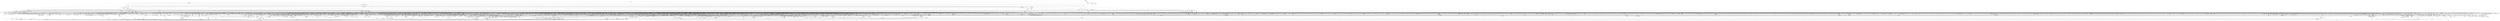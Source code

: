 digraph kerncollapsed {
    "security_task_kill" [color="black"];
    "__rb_change_child.constprop.0" [color="black"];
    "__raw_spin_unlock_irq_29" [color="black"];
    "folio_activate_fn" [color="black"];
    "__mnt_is_readonly" [color="black"];
    "pgdat_balanced" [color="black"];
    "Indirect call139" [color="black"];
    "add_wait_queue_exclusive" [color="black"];
    "mod_zone_page_state" [color="black"];
    "__kern_my_cpu_offset_35" [color="black"];
    "mas_rewalk_if_dead" [color="black"];
    "futex_cmpxchg_value_locked" [color="black"];
    "inode_lru_list_del" [color="black"];
    "finish_swait" [color="black"];
    "do_raw_spin_lock_28" [color="black"];
    "prb_first_valid_seq" [color="black"];
    "hlist_del_init" [color="black"];
    "sync_rcu_exp_done_unlocked" [color="black"];
    "panic_smp_self_stop" [color="black"];
    "__wb_writeout_add" [color="black"];
    "__raw_spin_unlock_irqrestore_12" [color="black"];
    "__raw_spin_lock_irq_31" [color="black"];
    "io_wq_work_match_all" [color="black"];
    "ktime_get_coarse_real_ts64" [color="black"];
    "fast_dput" [color="black"];
    "touch_mnt_namespace" [color="black"];
    "Indirect call200" [color="black"];
    "invalid_mkclean_vma" [color="black"];
    "double_rq_lock" [color="black"];
    "signal_pending_state_2" [color="black"];
    "clear_ti_thread_flag_8" [color="black"];
    "sock_flag_3" [color="black"];
    "hlist_del_init_4" [color="black"];
    "find_next_bit.constprop.0_11" [color="black"];
    "__percpu_add_case_64.constprop.0_1" [color="black"];
    "filemap_check_errors" [color="black"];
    "qdisc_qstats_cpu_backlog_dec" [color="black"];
    "do_raw_spin_lock_72" [color="black"];
    "unlock_task_sighand.isra.0_1" [color="black"];
    "_get_random_bytes" [color="black"];
    "rcu_seq_set_state" [color="black"];
    "csum_partial_ext" [color="black"];
    "__kern_my_cpu_offset_78" [color="black"];
    "Indirect call81" [color="black"];
    "set_task_cpu" [color="black"];
    "pcpu_update_empty_pages" [color="black"];
    "fsnotify_grab_connector" [color="black"];
    "fatal_signal_pending_1" [color="black"];
    "path_get" [color="black"];
    "__flow_hash_from_keys" [color="black"];
    "forward_timer_base" [color="black"];
    "atomic_notifier_call_chain" [color="black"];
    "Indirect call226" [color="black"];
    "smp_call_function" [color="black"];
    "Indirect call195" [color="black"];
    "find_lock_task_mm" [color="black"];
    "__raw_spin_unlock_irq.constprop.0_1" [color="black"];
    "lru_add_fn" [color="black"];
    "mas_set_height" [color="black"];
    "cpu_clock_sample" [color="black"];
    "Indirect call191" [color="black"];
    "find_vmap_area" [color="black"];
    "group_open_release" [color="black"];
    "task_sigpending_1" [color="black"];
    "init_multi_vma_prep" [color="black"];
    "do_raw_spin_lock_41" [color="black"];
    "Indirect call26" [color="black"];
    "kill_device" [color="black"];
    "__kern_my_cpu_offset_6" [color="black"];
    "Indirect call159" [color="black"];
    "rcu_poll_gp_seq_start_unlocked" [color="black"];
    "next_signal" [color="black"];
    "__kern_my_cpu_offset_53" [color="black"];
    "override_creds" [color="black"];
    "Indirect call182" [color="black"];
    "Indirect call155" [color="black"];
    "__raw_spin_unlock_irqrestore_31" [color="black"];
    "tlb_flush" [color="black"];
    "__percpu_add_case_32_8" [color="black"];
    "gup_must_unshare" [color="black"];
    "blake2s_final" [color="black"];
    "__raw_spin_lock_irqsave_1" [color="black"];
    "Indirect call52" [color="black"];
    "__printk_cpu_sync_try_get" [color="black"];
    "do_raw_spin_lock_34" [color="black"];
    "arm_timer" [color="black"];
    "do_raw_spin_lock_52" [color="black"];
    "__task_rq_lock" [color="black"];
    "__list_del_entry" [color="black"];
    "Indirect call19" [color="black"];
    "__raw_spin_unlock_irq_25" [color="black"];
    "__wake_up_pollfree" [color="black"];
    "cpuhp_invoke_callback" [color="black"];
    "__cmpxchg_case_mb_64_4" [color="black"];
    "mas_pause" [color="black"];
    "__cmpxchg_case_acq_64" [color="black"];
    "page_try_share_anon_rmap" [color="black"];
    "mast_split_data" [color="black"];
    "Indirect call146" [color="black"];
    "__raw_spin_lock_irqsave_42" [color="black"];
    "kthread_data" [color="black"];
    "security_secid_to_secctx" [color="black"];
    "Indirect call225" [color="black"];
    "__init_rwsem" [color="black"];
    "release_thread" [color="black"];
    "find_next_zero_bit_2" [color="black"];
    "do_raw_spin_lock_60" [color="black"];
    "__dev_put.part.0" [color="black"];
    "filename_lookup" [color="black"];
    "do_init_timer.constprop.0" [color="black"];
    "__kern_my_cpu_offset_26" [color="black"];
    "vma_interval_tree_iter_first" [color="black"];
    "propagation_next" [color="black"];
    "get_pwq" [color="black"];
    "inode_maybe_inc_iversion" [color="black"];
    "percpu_ref_put_many.constprop.0_1" [color="black"];
    "page_ref_inc_6" [color="black"];
    "try_release_thread_stack_to_cache" [color="black"];
    "Indirect call198" [color="black"];
    "__raw_read_unlock.constprop.0_6" [color="black"];
    "prb_final_commit" [color="black"];
    "__percpu_add_case_32_1" [color="black"];
    "prepend" [color="black"];
    "move_freelist_tail" [color="black"];
    "__mutex_trylock" [color="black"];
    "__xchg_case_mb_64.constprop.0_2" [color="black"];
    "lockref_get_not_zero" [color="black"];
    "iov_iter_revert" [color="black"];
    "pm_runtime_autosuspend_expiration" [color="black"];
    "__finish_swait" [color="black"];
    "update_dl_migration" [color="black"];
    "d_alloc_parallel" [color="black"];
    "peernet2id" [color="black"];
    "cleanup_group_ids" [color="black"];
    "find_next_bit_7" [color="black"];
    "audit_dummy_context_1" [color="black"];
    "pfn_is_map_memory" [color="black"];
    "__lock_task_sighand" [color="black"];
    "put_cpu_fpsimd_context" [color="black"];
    "__mod_lruvec_state" [color="black"];
    "vma_iter_config" [color="black"];
    "__raw_spin_trylock_3" [color="black"];
    "Indirect call96" [color="black"];
    "get_file" [color="black"];
    "pm_runtime_deactivate_timer" [color="black"];
    "check_class_changed" [color="black"];
    "get_ldops" [color="black"];
    "__audit_inode" [color="black"];
    "__set_open_fd" [color="black"];
    "put_dec" [color="black"];
    "__percpu_add_case_32_13" [color="black"];
    "graft_tree" [color="black"];
    "hrtimer_forward" [color="black"];
    "tk_clock_read" [color="black"];
    "__kern_my_cpu_offset_19" [color="black"];
    "put_dec_full8" [color="black"];
    "__bitmap_set" [color="black"];
    "find_worker_executing_work" [color="black"];
    "__skb_header_pointer" [color="black"];
    "audit_comparator" [color="black"];
    "__kern_my_cpu_offset_29" [color="black"];
    "wake_up_var" [color="black"];
    "mab_mas_cp" [color="black"];
    "__down_trylock_console_sem.constprop.0" [color="black"];
    "irq_chip_retrigger_hierarchy" [color="black"];
    "__raw_spin_unlock_irq_45" [color="black"];
    "posixtimer_rearm" [color="black"];
    "pm_runtime_put_noidle_2" [color="black"];
    "__cmpxchg_case_rel_32" [color="black"];
    "Indirect call178" [color="black"];
    "deactivate_task" [color="black"];
    "__cmpxchg_case_acq_32.constprop.0_14" [color="black"];
    "put_prev_task" [color="black"];
    "call_on_irq_stack" [color="black"];
    "device_links_read_unlock" [color="black"];
    "mapping_shrinkable_2" [color="black"];
    "__raw_read_unlock.constprop.0" [color="black"];
    "commit_tree" [color="black"];
    "slab_is_available" [color="black"];
    "no_page_table" [color="black"];
    "__srcu_read_unlock" [color="black"];
    "rcu_exp_need_qs" [color="black"];
    "__kern_my_cpu_offset_52" [color="black"];
    "Indirect call62" [color="black"];
    "do_raw_spin_lock_58" [color="black"];
    "__cmpwait_case_32" [color="black"];
    "sk_error_report" [color="black"];
    "Indirect call32" [color="black"];
    "posix_cpu_timer_rearm" [color="black"];
    "io_poll_remove_entries" [color="black"];
    "__raw_spin_lock_4" [color="black"];
    "__ptrace_link" [color="black"];
    "Indirect call36" [color="black"];
    "__raw_spin_unlock_irqrestore_15" [color="black"];
    "Indirect call157" [color="black"];
    "unlock_page" [color="black"];
    "pid_nr_ns" [color="black"];
    "arch_tlbbatch_should_defer.constprop.0" [color="black"];
    "mas_wr_end_piv" [color="black"];
    "__pm_relax" [color="black"];
    "__raw_spin_trylock_5" [color="black"];
    "mutex_trylock" [color="black"];
    "Indirect call108" [color="black"];
    "netdev_name" [color="black"];
    "__legitimize_path" [color="black"];
    "d_revalidate" [color="black"];
    "oom_unkillable_task.isra.0" [color="black"];
    "__raw_spin_lock_irqsave_3" [color="black"];
    "__cmpxchg_case_acq_32.constprop.0_15" [color="black"];
    "dev_xmit_recursion_inc" [color="black"];
    "tty_update_time" [color="black"];
    "clear_ti_thread_flag_4" [color="black"];
    "__set_close_on_exec.isra.0" [color="black"];
    "Indirect call46" [color="black"];
    "list_splice" [color="black"];
    "mod_timer" [color="black"];
    "kthread_should_stop" [color="black"];
    "tick_get_broadcast_mask" [color="black"];
    "__get_task_comm" [color="black"];
    "mnt_dec_writers" [color="black"];
    "split_page" [color="black"];
    "Indirect call42" [color="black"];
    "folio_evictable_1" [color="black"];
    "workingset_age_nonresident" [color="black"];
    "__wait_for_common" [color="black"];
    "Indirect call73" [color="black"];
    "d_is_dir.isra.0_1" [color="black"];
    "compact_lock_irqsave" [color="black"];
    "arm_smccc_1_1_get_conduit" [color="black"];
    "arch_local_irq_save_4" [color="black"];
    "access_ok_12" [color="black"];
    "__raw_spin_lock.constprop.0_2" [color="black"];
    "cpu_timer_task_rcu" [color="black"];
    "radix_tree_iter_tag_clear" [color="black"];
    "set_task_reclaim_state" [color="black"];
    "xas_load" [color="black"];
    "do_raw_spin_lock_3" [color="black"];
    "Indirect call49" [color="black"];
    "mas_push_data" [color="black"];
    "do_kernel_restart" [color="black"];
    "__pi_strlen" [color="black"];
    "put_unused_fd" [color="black"];
    "invalid_folio_referenced_vma" [color="black"];
    "rcu_jiffies_till_stall_check" [color="black"];
    "__percpu_add_case_32_3" [color="black"];
    "__pi_memcmp" [color="black"];
    "llist_del_first" [color="black"];
    "pcpu_unit_page_offset" [color="black"];
    "security_inode_init_security_anon" [color="black"];
    "Indirect call174" [color="black"];
    "Indirect call227" [color="black"];
    "__sw_hweight32" [color="black"];
    "add_nr_running" [color="black"];
    "__set_fixmap" [color="black"];
    "Indirect call101" [color="black"];
    "__mutex_init" [color="black"];
    "io_cancel_task_cb" [color="black"];
    "csum_partial" [color="black"];
    "Indirect call185" [color="black"];
    "__kern_my_cpu_offset_49" [color="black"];
    "link_path_walk" [color="black"];
    "mas_find_setup.constprop.0" [color="black"];
    "folio_trylock_4" [color="black"];
    "Indirect call123" [color="black"];
    "fsnotify_first_mark" [color="black"];
    "Indirect call142" [color="black"];
    "tty_termios_baud_rate" [color="black"];
    "Indirect call10" [color="black"];
    "do_raw_spin_lock.constprop.0_10" [color="black"];
    "console_is_usable" [color="black"];
    "enqueue_hrtimer.constprop.0" [color="black"];
    "mnt_add_count" [color="black"];
    "cpudl_find" [color="black"];
    "disable_irq_nosync" [color="black"];
    "file_ns_capable" [color="black"];
    "irq_get_irq_data" [color="black"];
    "_copy_to_user_7" [color="black"];
    "__raw_spin_unlock_irq_17" [color="black"];
    "__sk_mem_reclaim" [color="black"];
    "mas_new_ma_node" [color="black"];
    "__io_disarm_linked_timeout" [color="black"];
    "set_next_entity" [color="black"];
    "Indirect call12" [color="black"];
    "arch_get_random_seed_longs" [color="black"];
    "__posix_timers_find" [color="black"];
    "xattr_resolve_name" [color="black"];
    "audit_gid_comparator" [color="black"];
    "__raw_write_lock.constprop.0_1" [color="black"];
    "sched_cgroup_fork" [color="black"];
    "__preempt_count_add.constprop.0_1" [color="black"];
    "Indirect call183" [color="black"];
    "do_raw_spin_lock_64" [color="black"];
    "strscpy_pad" [color="black"];
    "update_min_vruntime" [color="black"];
    "do_raw_spin_lock_14" [color="black"];
    "get_state_synchronize_rcu" [color="black"];
    "bump_cpu_timer" [color="black"];
    "rcu_gpnum_ovf" [color="black"];
    "raw_spin_rq_lock_1" [color="black"];
    "Indirect call209" [color="black"];
    "make_vfsuid" [color="black"];
    "grow_tree_refs" [color="black"];
    "mas_alloc_req.isra.0" [color="black"];
    "Indirect call17" [color="black"];
    "move_queued_task.constprop.0" [color="black"];
    "add_wait_queue" [color="black"];
    "fsnotify_update_flags" [color="black"];
    "__d_lookup_unhash" [color="black"];
    "req_set_fail_3" [color="black"];
    "to_kthread" [color="black"];
    "__cmpxchg_case_acq_32.constprop.0_21" [color="black"];
    "mapping_shrinkable_1" [color="black"];
    "__raw_spin_lock_32" [color="black"];
    "xas_set_mark" [color="black"];
    "mte_copy_page_tags" [color="black"];
    "Indirect call25" [color="black"];
    "smp_call_function_many" [color="black"];
    "change_page_range" [color="black"];
    "skb_frag_ref" [color="black"];
    "__kern_my_cpu_offset_23" [color="black"];
    "__skb_fill_page_desc" [color="black"];
    "__raw_spin_unlock_irqrestore_14" [color="black"];
    "__kern_my_cpu_offset_18" [color="black"];
    "folio_nr_pages_1" [color="black"];
    "__raw_write_lock_irq" [color="black"];
    "propagate_mount_unlock" [color="black"];
    "__raw_spin_unlock_irq_1" [color="black"];
    "folio_mapped_3" [color="black"];
    "desc_read" [color="black"];
    "filemap_release_folio" [color="black"];
    "task_join_group_stop" [color="black"];
    "count_mounts" [color="black"];
    "arm64_kernel_unmapped_at_el0_4" [color="black"];
    "__hlist_del" [color="black"];
    "rcu_seq_end" [color="black"];
    "__raw_spin_lock_irqsave.constprop.0_3" [color="black"];
    "kmalloc_size_roundup" [color="black"];
    "sched_clock_noinstr" [color="black"];
    "rwsem_set_nonspinnable" [color="black"];
    "io_req_complete_defer" [color="black"];
    "put_link" [color="black"];
    "Indirect call31" [color="black"];
    "xas_find" [color="black"];
    "membarrier_update_current_mm" [color="black"];
    "leave_rcu" [color="black"];
    "Indirect call180" [color="black"];
    "Indirect call70" [color="black"];
    "Indirect call121" [color="black"];
    "Indirect call103" [color="black"];
    "mab_calc_split" [color="black"];
    "vma_interval_tree_augment_propagate" [color="black"];
    "__cmpxchg_case_acq_64_1" [color="black"];
    "xas_retry" [color="black"];
    "__raw_spin_lock_irqsave_18" [color="black"];
    "__ksize" [color="black"];
    "task_sched_runtime" [color="black"];
    "arch_irq_work_raise" [color="black"];
    "__kern_my_cpu_offset_83" [color="black"];
    "lockref_mark_dead" [color="black"];
    "pcpu_find_block_fit" [color="black"];
    "page_ref_dec_and_test_1" [color="black"];
    "Indirect call2" [color="black"];
    "write_sequnlock.constprop.0" [color="black"];
    "test_and_set_ti_thread_flag_1" [color="black"];
    "steal_suitable_fallback" [color="black"];
    "mt_find" [color="black"];
    "kthread_is_per_cpu" [color="black"];
    "__skb_flow_get_ports" [color="black"];
    "pi_state_update_owner" [color="black"];
    "__dl_clear_params" [color="black"];
    "__init_waitqueue_head" [color="black"];
    "__bitmap_and" [color="black"];
    "__raw_spin_lock_irq_12" [color="black"];
    "find_next_bit.constprop.0_7" [color="black"];
    "task_participate_group_stop" [color="black"];
    "task_clear_jobctl_trapping" [color="black"];
    "current_is_kswapd" [color="black"];
    "try_grab_page" [color="black"];
    "Indirect call74" [color="black"];
    "get_sd_balance_interval" [color="black"];
    "io_poll_can_finish_inline.isra.0" [color="black"];
    "mte_destroy_descend.constprop.0" [color="black"];
    "do_raw_spin_lock_44" [color="black"];
    "folio_mapping" [color="black"];
    "llist_reverse_order" [color="black"];
    "set_next_task" [color="black"];
    "update_blocked_averages" [color="black"];
    "kick_process" [color="black"];
    "fatal_signal_pending_5" [color="black"];
    "Indirect call205" [color="black"];
    "mas_split_final_node.isra.0" [color="black"];
    "vma_address" [color="black"];
    "rcu_segcblist_ready_cbs" [color="black"];
    "Indirect call99" [color="black"];
    "d_lookup_done" [color="black"];
    "is_vmalloc_addr" [color="black"];
    "io_timeout_extract" [color="black"];
    "test_ti_thread_flag_22" [color="black"];
    "calc_delta_fair" [color="black"];
    "io_poll_get_ownership" [color="black"];
    "anon_vma_interval_tree_iter_first" [color="black"];
    "__update_min_deadline" [color="black"];
    "tty_termios_input_baud_rate" [color="black"];
    "mte_set_pivot" [color="black"];
    "anon_vma_interval_tree_insert" [color="black"];
    "Indirect call152" [color="black"];
    "finish_wait" [color="black"];
    "do_raw_spin_lock_87" [color="black"];
    "lock_mnt_tree" [color="black"];
    "do_raw_spin_lock_38" [color="black"];
    "wb_io_lists_depopulated" [color="black"];
    "tag_clear" [color="black"];
    "activate_task" [color="black"];
    "rcu_start_this_gp" [color="black"];
    "Indirect call153" [color="black"];
    "__percpu_add_case_32_21" [color="black"];
    "do_raw_spin_lock_66" [color="black"];
    "page_ref_inc" [color="black"];
    "__raw_spin_trylock_1" [color="black"];
    "__cmpxchg_case_mb_32_5" [color="black"];
    "is_zero_page" [color="black"];
    "sock_flag.constprop.0" [color="black"];
    "__cmpxchg_case_mb_32_8" [color="black"];
    "pcpu_next_fit_region.constprop.0" [color="black"];
    "__raw_spin_lock_21" [color="black"];
    "is_cpu_allowed" [color="black"];
    "__percpu_counter_sum" [color="black"];
    "hrtimer_reprogram.constprop.0" [color="black"];
    "Indirect call15" [color="black"];
    "__raw_spin_unlock_irqrestore_38" [color="black"];
    "__raw_spin_lock_irqsave.constprop.0_7" [color="black"];
    "ktime_get_with_offset" [color="black"];
    "Indirect call176" [color="black"];
    "strcpy" [color="black"];
    "d_path" [color="black"];
    "d_set_d_op" [color="black"];
    "pcpu_next_md_free_region" [color="black"];
    "skb_checksum" [color="black"];
    "find_next_zero_bit" [color="black"];
    "dl_task_is_earliest_deadline" [color="black"];
    "u64_stats_add_2" [color="black"];
    "Indirect call189" [color="black"];
    "timer_delete_sync" [color="black"];
    "xas_set_order.part.0" [color="black"];
    "do_raw_spin_lock_15" [color="black"];
    "kmsg_dump" [color="black"];
    "first_online_pgdat" [color="black"];
    "Indirect call40" [color="black"];
    "enqueue_task" [color="black"];
    "__bitmap_intersects" [color="black"];
    "list_del_4" [color="black"];
    "_double_lock_balance" [color="black"];
    "sync_exp_work_done" [color="black"];
    "_prb_read_valid" [color="black"];
    "__pi_strcmp" [color="black"];
    "local_cpu_stop" [color="black"];
    "in_group_p" [color="black"];
    "xas_init_marks" [color="black"];
    "xas_next_entry" [color="black"];
    "del_page_from_free_list" [color="black"];
    "__balance_callbacks" [color="black"];
    "__raw_read_lock.constprop.0_1" [color="black"];
    "cpumask_subset" [color="black"];
    "page_ref_inc_1" [color="black"];
    "__fsnotify_recalc_mask" [color="black"];
    "skb_copy_bits" [color="black"];
    "Indirect call92" [color="black"];
    "do_raw_spin_lock_11" [color="black"];
    "__kern_my_cpu_offset_51" [color="black"];
    "__irq_disable" [color="black"];
    "vma_fs_can_writeback" [color="black"];
    "rwsem_set_reader_owned" [color="black"];
    "check_mnt.isra.0" [color="black"];
    "security_inode_listsecurity" [color="black"];
    "__attach_mnt" [color="black"];
    "files_lookup_fd_raw" [color="black"];
    "__kern_my_cpu_offset_47" [color="black"];
    "init_completion" [color="black"];
    "sub_rq_bw.isra.0" [color="black"];
    "find_vm_area" [color="black"];
    "__kern_my_cpu_offset_21" [color="black"];
    "hlist_bl_unlock" [color="black"];
    "Indirect call212" [color="black"];
    "Indirect call219" [color="black"];
    "lock_timer_base" [color="black"];
    "hrtimer_try_to_cancel" [color="black"];
    "wake_up_bit" [color="black"];
    "task_curr" [color="black"];
    "__raw_spin_lock_irq_18" [color="black"];
    "__skb_zcopy_downgrade_managed" [color="black"];
    "get_task_exe_file" [color="black"];
    "__clear_open_fd" [color="black"];
    "skb_zcopy_clear" [color="black"];
    "cpu_online_3" [color="black"];
    "rb_insert_color_cached" [color="black"];
    "audit_string_contains_control" [color="black"];
    "__ipi_send_mask" [color="black"];
    "group_classify" [color="black"];
    "simple_xattr_space" [color="black"];
    "__raw_spin_lock_62" [color="black"];
    "__try_to_del_timer_sync" [color="black"];
    "list_del_init_2" [color="black"];
    "vma_interval_tree_insert" [color="black"];
    "page_move_anon_rmap" [color="black"];
    "__raw_spin_lock_irqsave" [color="black"];
    "mas_put_in_tree" [color="black"];
    "do_raw_spin_lock_2" [color="black"];
    "Indirect call148" [color="black"];
    "find_suitable_fallback" [color="black"];
    "__raw_spin_lock_14" [color="black"];
    "_copy_from_iter" [color="black"];
    "dev_pm_disable_wake_irq_check" [color="black"];
    "__raw_spin_lock_irqsave_6" [color="black"];
    "set_ptes.isra.0" [color="black"];
    "bstats_update" [color="black"];
    "fpsimd_save_state" [color="black"];
    "put_tree_ref" [color="black"];
    "arch_local_irq_save_5" [color="black"];
    "should_failslab" [color="black"];
    "printk_parse_prefix" [color="black"];
    "queued_read_unlock.constprop.0_2" [color="black"];
    "mte_clear_page_tags" [color="black"];
    "tsk_fork_get_node" [color="black"];
    "count_vm_event_1" [color="black"];
    "do_raw_spin_lock_18" [color="black"];
    "__lshrti3" [color="black"];
    "io_run_cancel" [color="black"];
    "test_taint" [color="black"];
    "arch_local_irq_save" [color="black"];
    "tick_get_wakeup_device" [color="black"];
    "Indirect call56" [color="black"];
    "__cmpxchg_case_acq_32.constprop.0_20" [color="black"];
    "find_next_bit_17" [color="black"];
    "mm_counter" [color="black"];
    "Indirect call172" [color="black"];
    "Indirect call164" [color="black"];
    "__d_lookup_rcu_op_compare" [color="black"];
    "update_newidle_cost" [color="black"];
    "Indirect call207" [color="black"];
    "data_push_tail" [color="black"];
    "find_next_bit.constprop.0_14" [color="black"];
    "siginfo_layout" [color="black"];
    "timerqueue_add" [color="black"];
    "security_task_getsecid_obj" [color="black"];
    "__xchg_case_acq_64.isra.0" [color="black"];
    "netlink_overrun" [color="black"];
    "__raw_spin_lock_irqsave_17" [color="black"];
    "arch_local_irq_enable_2" [color="black"];
    "Indirect call160" [color="black"];
    "__dev_fwnode" [color="black"];
    "lookup_fast" [color="black"];
    "rb_next" [color="black"];
    "update_pm_runtime_accounting" [color="black"];
    "__zone_watermark_ok" [color="black"];
    "find_buddy_page_pfn" [color="black"];
    "arch_timer_evtstrm_available" [color="black"];
    "check_preempt_curr_dl" [color="black"];
    "test_ti_thread_flag_11" [color="black"];
    "Indirect call122" [color="black"];
    "__raw_spin_lock_irq.constprop.0_2" [color="black"];
    "add_timer" [color="black"];
    "__lock_timer" [color="black"];
    "__irq_can_set_affinity" [color="black"];
    "kobj_child_ns_ops" [color="black"];
    "set_kpti_asid_bits" [color="black"];
    "__raw_spin_lock_27" [color="black"];
    "mas_pop_node" [color="black"];
    "set_root_1" [color="black"];
    "percpu_ref_put_many" [color="black"];
    "rcu_is_watching" [color="black"];
    "aio_nr_sub" [color="black"];
    "Indirect call133" [color="black"];
    "find_first_bit_3" [color="black"];
    "__timer_delete_sync" [color="black"];
    "arch_local_irq_restore_3" [color="black"];
    "__wb_calc_thresh" [color="black"];
    "__lookup_slow" [color="black"];
    "__raw_spin_unlock_irqrestore_1" [color="black"];
    "find_next_bit.constprop.0_21" [color="black"];
    "lru_deactivate_fn" [color="black"];
    "global_dirtyable_memory" [color="black"];
    "dequeue_task" [color="black"];
    "Indirect call28" [color="black"];
    "groups_search" [color="black"];
    "__xchg_case_64.constprop.0" [color="black"];
    "mas_store_b_node" [color="black"];
    "sve_get_vl" [color="black"];
    "__percpu_down_write_trylock" [color="black"];
    "fragmentation_index" [color="black"];
    "find_next_bit_10" [color="black"];
    "sane_fdtable_size" [color="black"];
    "Indirect call18" [color="black"];
    "__cmpxchg_case_acq_32.constprop.0_2" [color="black"];
    "ptep_clear_flush" [color="black"];
    "__update_load_avg_cfs_rq" [color="black"];
    "Indirect call169" [color="black"];
    "Indirect call211" [color="black"];
    "do_raw_spin_lock_32" [color="black"];
    "vmf_pte_changed" [color="black"];
    "mtree_range_walk" [color="black"];
    "set_pud" [color="black"];
    "Indirect call141" [color="black"];
    "__raw_spin_lock_irq_25" [color="black"];
    "do_raw_spin_lock_29" [color="black"];
    "mask_irq" [color="black"];
    "arch_teardown_dma_ops" [color="black"];
    "Indirect call90" [color="black"];
    "list_splice_tail_init" [color="black"];
    "data_alloc" [color="black"];
    "mast_ascend" [color="black"];
    "update_group_capacity" [color="black"];
    "io_wq_exit_start" [color="black"];
    "rcu_seq_end_1" [color="black"];
    "timer_reduce" [color="black"];
    "ksize" [color="black"];
    "security_sock_rcv_skb" [color="black"];
    "__cmpxchg_case_acq_32.constprop.0_12" [color="black"];
    "invalid_migration_vma" [color="black"];
    "pcpu_post_unmap_tlb_flush" [color="black"];
    "__fprop_add_percpu" [color="black"];
    "Indirect call224" [color="black"];
    "list_move_1" [color="black"];
    "get_pfnblock_flags_mask" [color="black"];
    "set_area_direct_map" [color="black"];
    "Indirect call89" [color="black"];
    "__kern_my_cpu_offset_37" [color="black"];
    "xas_reload" [color="black"];
    "zone_page_state_add" [color="black"];
    "is_rlimit_overlimit" [color="black"];
    "rt_mutex_init_proxy_locked" [color="black"];
    "restore_nameidata" [color="black"];
    "exit_rcu" [color="black"];
    "update_rq_clock" [color="black"];
    "Indirect call50" [color="black"];
    "sock_rfree" [color="black"];
    "online_section_nr" [color="black"];
    "__raw_spin_lock_irqsave_23" [color="black"];
    "__hrtimer_next_event_base.constprop.0" [color="black"];
    "down_trylock" [color="black"];
    "is_current_pgrp_orphaned" [color="black"];
    "mas_set_parent.constprop.0" [color="black"];
    "pageblock_pfn_to_page" [color="black"];
    "eth_type_vlan" [color="black"];
    "__count_vm_events" [color="black"];
    "__raw_spin_lock_irq_5" [color="black"];
    "audit_copy_inode" [color="black"];
    "Indirect call231" [color="black"];
    "__cmpxchg_case_mb_64" [color="black"];
    "lru_move_tail_fn" [color="black"];
    "folio_nr_pages_4" [color="black"];
    "next_online_pgdat" [color="black"];
    "percpu_ref_put_many.constprop.0" [color="black"];
    "rcu_segcblist_init" [color="black"];
    "mas_find" [color="black"];
    "dl_bw_of" [color="black"];
    "compound_order_2" [color="black"];
    "zone_watermark_fast.constprop.0" [color="black"];
    "folio_mark_dirty" [color="black"];
    "mutex_can_spin_on_owner" [color="black"];
    "__kern_my_cpu_offset_25" [color="black"];
    "sched_ttwu_pending" [color="black"];
    "pud_set_huge" [color="black"];
    "__dl_update" [color="black"];
    "get_arm64_ftr_reg_nowarn" [color="black"];
    "__raw_spin_unlock_irqrestore_37" [color="black"];
    "lookup_mountpoint" [color="black"];
    "io_prep_async_work" [color="black"];
    "defer_console_output" [color="black"];
    "__raw_spin_unlock_irq_7" [color="black"];
    "__raw_spin_lock_irq_1" [color="black"];
    "dcache_clean_pou" [color="black"];
    "folio_total_mapcount" [color="black"];
    "__anon_vma_interval_tree_subtree_search" [color="black"];
    "Indirect call82" [color="black"];
    "__vfs_getxattr" [color="black"];
    "gfp_pfmemalloc_allowed" [color="black"];
    "fpsimd_flush_task_state" [color="black"];
    "Indirect call79" [color="black"];
    "Indirect call45" [color="black"];
    "folio_wake_bit" [color="black"];
    "_atomic_dec_and_lock" [color="black"];
    "arch_local_irq_disable_2" [color="black"];
    "Indirect call181" [color="black"];
    "prep_compound_page" [color="black"];
    "osq_wait_next" [color="black"];
    "put_ldops.constprop.0" [color="black"];
    "strncpy_from_user" [color="black"];
    "Indirect call47" [color="black"];
    "mas_prev" [color="black"];
    "security_inode_permission" [color="black"];
    "sched_clock_cpu" [color="black"];
    "_find_next_and_bit" [color="black"];
    "arch_local_irq_save_2" [color="black"];
    "__kern_my_cpu_offset_71" [color="black"];
    "page_vma_mapped_walk_done" [color="black"];
    "i_uid_into_vfsuid" [color="black"];
    "access_ok_2" [color="black"];
    "retain_dentry" [color="black"];
    "hlist_bl_lock" [color="black"];
    "__raw_spin_lock_irq" [color="black"];
    "fatal_signal_pending" [color="black"];
    "rcu_seq_snap" [color="black"];
    "Indirect call117" [color="black"];
    "__page_dup_rmap.constprop.0" [color="black"];
    "__raw_spin_unlock_irqrestore_3" [color="black"];
    "kobj_ns_ops" [color="black"];
    "deny_write_access.isra.0" [color="black"];
    "io_poll_find.constprop.0" [color="black"];
    "mte_zero_clear_page_tags" [color="black"];
    "folio_mapped" [color="black"];
    "dev_driver_string" [color="black"];
    "rb_insert_color" [color="black"];
    "stackinfo_on_stack" [color="black"];
    "queued_read_lock_slowpath" [color="black"];
    "cpu_timer_dequeue" [color="black"];
    "drop_links" [color="black"];
    "folio_add_new_anon_rmap" [color="black"];
    "__raw_spin_lock_irq_3" [color="black"];
    "num_other_online_cpus" [color="black"];
    "system_supports_tlb_range_1" [color="black"];
    "folio_order" [color="black"];
    "do_raw_spin_lock_85" [color="black"];
    "_compound_head_5" [color="black"];
    "security_inode_getsecid" [color="black"];
    "__irq_put_desc_unlock" [color="black"];
    "workingset_activation" [color="black"];
    "__bitmap_subset" [color="black"];
    "__to_kthread" [color="black"];
    "folio_trylock" [color="black"];
    "find_next_bit_13" [color="black"];
    "__raw_spin_lock_irq_20" [color="black"];
    "Indirect call171" [color="black"];
    "rwsem_read_trylock" [color="black"];
    "audit_inode" [color="black"];
    "Indirect call24" [color="black"];
    "pcpu_alloc_area" [color="black"];
    "xas_start" [color="black"];
    "rb_prev" [color="black"];
    "__percpu_add_case_64.constprop.0_3" [color="black"];
    "task_pid_vnr_1" [color="black"];
    "Indirect call23" [color="black"];
    "mapping_allow_writable" [color="black"];
    "int_sqrt" [color="black"];
    "Indirect call162" [color="black"];
    "__printk_safe_enter" [color="black"];
    "next_mnt" [color="black"];
    "do_raw_spin_lock_12" [color="black"];
    "mas_walk" [color="black"];
    "check_stable_address_space" [color="black"];
    "folio_unlock" [color="black"];
    "zone_page_state_snapshot" [color="black"];
    "pid_task" [color="black"];
    "__raw_spin_lock_irqsave_50" [color="black"];
    "strreplace" [color="black"];
    "__kern_my_cpu_offset_70" [color="black"];
    "percpu_counter_dec" [color="black"];
    "__raw_read_lock_irqsave.constprop.0_1" [color="black"];
    "get_cpu_fpsimd_context" [color="black"];
    "cfs_rq_of" [color="black"];
    "arch_asym_cpu_priority" [color="black"];
    "irq_disable" [color="black"];
    "compaction_free" [color="black"];
    "clear_ti_thread_flag" [color="black"];
    "__cmpxchg_case_acq_32.constprop.0_4" [color="black"];
    "__raw_spin_lock_26" [color="black"];
    "timerqueue_iterate_next" [color="black"];
    "fpsimd_save" [color="black"];
    "resched_curr" [color="black"];
    "__kern_my_cpu_offset_15" [color="black"];
    "signal_pending_11" [color="black"];
    "nd_jump_root" [color="black"];
    "xas_find_marked" [color="black"];
    "Indirect call210" [color="black"];
    "fsnotify_compare_groups" [color="black"];
    "Indirect call143" [color="black"];
    "prb_commit" [color="black"];
    "arch_get_random_longs" [color="black"];
    "data_check_size" [color="black"];
    "__rpm_get_callback" [color="black"];
    "__cmpxchg_case_mb_32_4" [color="black"];
    "set_ptes.constprop.0.isra.0_1" [color="black"];
    "irq_work_single" [color="black"];
    "prepend_char" [color="black"];
    "memzero_explicit" [color="black"];
    "lockref_put_or_lock" [color="black"];
    "__percpu_add_case_64_1" [color="black"];
    "Indirect call14" [color="black"];
    "atime_needs_update" [color="black"];
    "__hrtimer_get_next_event" [color="black"];
    "__raw_spin_lock_irqsave_4" [color="black"];
    "cpu_util.constprop.0" [color="black"];
    "do_raw_spin_lock_56" [color="black"];
    "tag_clear_highpage" [color="black"];
    "ihold" [color="black"];
    "find_unlink_vmap_area" [color="black"];
    "Indirect call66" [color="black"];
    "inode_add_lru" [color="black"];
    "__cmpxchg_case_acq_32.constprop.0_18" [color="black"];
    "hrtimer_start_expires" [color="black"];
    "extract_entropy.constprop.0" [color="black"];
    "Indirect call116" [color="black"];
    "inode_io_list_move_locked" [color="black"];
    "radix_tree_next_chunk" [color="black"];
    "Indirect call37" [color="black"];
    "cpus_share_cache" [color="black"];
    "dput_to_list" [color="black"];
    "find_next_and_bit" [color="black"];
    "skb_cloned" [color="black"];
    "flush_dcache_folio" [color="black"];
    "page_ref_dec_and_test" [color="black"];
    "hrtimer_force_reprogram.constprop.0" [color="black"];
    "__percpu_add_return_case_32_1" [color="black"];
    "net_eq_idr" [color="black"];
    "__reuseport_detach_sock.isra.0" [color="black"];
    "hrtimer_cancel" [color="black"];
    "pick_next_pushable_dl_task" [color="black"];
    "mab_shift_right" [color="black"];
    "_atomic_dec_and_lock_irqsave" [color="black"];
    "mast_fill_bnode" [color="black"];
    "io_run_local_work_continue" [color="black"];
    "cpudl_set" [color="black"];
    "lazy_max_pages" [color="black"];
    "shrink_lock_dentry" [color="black"];
    "this_cpu_has_cap.part.0" [color="black"];
    "mmgrab_1" [color="black"];
    "recalc_sigpending" [color="black"];
    "Indirect call65" [color="black"];
    "__printk_safe_exit" [color="black"];
    "__fsnotify_update_child_dentry_flags" [color="black"];
    "prepare_to_wait_exclusive" [color="black"];
    "__raw_spin_lock_irq_34" [color="black"];
    "pcpu_chunk_refresh_hint" [color="black"];
    "irq_work_claim" [color="black"];
    "task_clear_jobctl_pending" [color="black"];
    "Indirect call228" [color="black"];
    "d_hash" [color="black"];
    "__audit_uring_entry" [color="black"];
    "Indirect call88" [color="black"];
    "dev_to_swnode" [color="black"];
    "pcpu_page_idx" [color="black"];
    "__remove_shared_vm_struct.constprop.0" [color="black"];
    "kmap_local_page" [color="black"];
    "unlock_mount_hash" [color="black"];
    "task_set_jobctl_pending" [color="black"];
    "mapping_shrinkable" [color="black"];
    "find_task_by_vpid" [color="black"];
    "strncmp" [color="black"];
    "kernfs_release_file.part.0.isra.0" [color="black"];
    "task_fits_cpu" [color="black"];
    "netdev_start_xmit" [color="black"];
    "rcu_segcblist_accelerate" [color="black"];
    "mte_parent_slot" [color="black"];
    "__remove_hrtimer" [color="black"];
    "console_srcu_read_unlock" [color="black"];
    "get_file_2" [color="black"];
    "do_raw_spin_lock_65" [color="black"];
    "wb_has_dirty_io" [color="black"];
    "irq_to_desc" [color="black"];
    "kill_super_notify" [color="black"];
    "Indirect call119" [color="black"];
    "split_map_pages" [color="black"];
    "hrtimer_sleeper_start_expires" [color="black"];
    "do_raw_spin_lock_45" [color="black"];
    "try_check_zero" [color="black"];
    "mnt_get_writers" [color="black"];
    "enqueue_timer" [color="black"];
    "Indirect call138" [color="black"];
    "se_weight.isra.0" [color="black"];
    "__raw_spin_lock_irqsave_29" [color="black"];
    "arch_local_irq_save_7" [color="black"];
    "__fdget_raw" [color="black"];
    "audit_alloc_name" [color="black"];
    "d_same_name" [color="black"];
    "mmget" [color="black"];
    "unmask_irq" [color="black"];
    "__raw_spin_unlock_irqrestore.constprop.0_2" [color="black"];
    "__raw_spin_unlock_irq_5" [color="black"];
    "__put_cpu_fpsimd_context" [color="black"];
    "collect_posix_cputimers" [color="black"];
    "lookup_mnt" [color="black"];
    "__raw_spin_lock_irqsave_34" [color="black"];
    "enqueue_pushable_dl_task" [color="black"];
    "__prepare_to_swait" [color="black"];
    "arch_local_irq_restore_2" [color="black"];
    "list_move_tail" [color="black"];
    "Indirect call206" [color="black"];
    "put_filesystem" [color="black"];
    "fpsimd_thread_switch" [color="black"];
    "__pick_first_entity" [color="black"];
    "vfsgid_in_group_p" [color="black"];
    "io_wq_work_match_item" [color="black"];
    "irq_set_thread_affinity" [color="black"];
    "Indirect call136" [color="black"];
    "pcpu_size_to_slot" [color="black"];
    "arch_local_irq_save_3" [color="black"];
    "__raw_spin_trylock" [color="black"];
    "mast_spanning_rebalance.isra.0" [color="black"];
    "clear_ti_thread_flag_1" [color="black"];
    "__kern_my_cpu_offset_38" [color="black"];
    "Indirect call220" [color="black"];
    "Indirect call105" [color="black"];
    "freezing_slow_path" [color="black"];
    "inactive_is_low.constprop.0" [color="black"];
    "igrab" [color="black"];
    "Indirect call145" [color="black"];
    "read_seqbegin.constprop.0" [color="black"];
    "access_ok_39" [color="black"];
    "__rb_erase_color" [color="black"];
    "Indirect call41" [color="black"];
    "mnt_get_count" [color="black"];
    "wp_page_reuse" [color="black"];
    "pagetable_pte_dtor" [color="black"];
    "pmd_offset.isra.0" [color="black"];
    "Indirect call67" [color="black"];
    "dec_mm_counter" [color="black"];
    "kmap_atomic_1" [color="black"];
    "system_supports_address_auth_1" [color="black"];
    "Indirect call102" [color="black"];
    "freezing" [color="black"];
    "__d_find_any_alias" [color="black"];
    "remove_nodes.constprop.0" [color="black"];
    "get_data" [color="black"];
    "Indirect call223" [color="black"];
    "Indirect call58" [color="black"];
    "__update_gt_cputime" [color="black"];
    "debug_locks_off" [color="black"];
    "ktime_add_safe" [color="black"];
    "ktime_get_real_seconds" [color="black"];
    "rcu_seq_start" [color="black"];
    "add_device_randomness" [color="black"];
    "memmove" [color="black"];
    "cd_forget" [color="black"];
    "wake_all_kswapds" [color="black"];
    "Indirect call144" [color="black"];
    "gup_signal_pending" [color="black"];
    "copy_thread" [color="black"];
    "do_add_mount" [color="black"];
    "__raw_spin_lock_irqsave_41" [color="black"];
    "Indirect call76" [color="black"];
    "Indirect call199" [color="black"];
    "Indirect call30" [color="black"];
    "Indirect call61" [color="black"];
    "mutex_spin_on_owner" [color="black"];
    "sme_save_state" [color="black"];
    "arch_send_call_function_single_ipi" [color="black"];
    "wb_io_lists_populated" [color="black"];
    "do_raw_spin_lock_93" [color="black"];
    "__raw_spin_unlock_irq_6" [color="black"];
    "Indirect call77" [color="black"];
    "new_context" [color="black"];
    "page_ref_add_1" [color="black"];
    "__attach_to_pi_owner" [color="black"];
    "__xa_clear_mark" [color="black"];
    "Indirect call34" [color="black"];
    "d_walk" [color="black"];
    "__io_put_kbuf" [color="black"];
    "__list_del_entry_2" [color="black"];
    "do_raw_spin_lock_43" [color="black"];
    "__raw_spin_lock_irqsave_32" [color="black"];
    "__raw_spin_lock_irqsave_15" [color="black"];
    "rcu_stall_is_suppressed" [color="black"];
    "__mod_node_page_state" [color="black"];
    "do_raw_spin_lock_86" [color="black"];
    "check_and_switch_context" [color="black"];
    "Indirect call173" [color="black"];
    "rb_erase" [color="black"];
    "do_raw_spin_lock_63" [color="black"];
    "write_seqlock.constprop.0" [color="black"];
    "fsnotify_free_mark" [color="black"];
    "wakeup_kswapd" [color="black"];
    "srcu_gp_start" [color="black"];
    "_find_next_zero_bit" [color="black"];
    "sock_inuse_add" [color="black"];
    "Indirect call55" [color="black"];
    "pcpu_chunk_populated" [color="black"];
    "Indirect call120" [color="black"];
    "sibling_imbalance.isra.0" [color="black"];
    "d_instantiate" [color="black"];
    "__raw_spin_unlock_irq_28" [color="black"];
    "compaction_defer_reset" [color="black"];
    "test_ti_thread_flag_4" [color="black"];
    "invent_group_ids" [color="black"];
    "tlb_remove_table_sync_one" [color="black"];
    "console_trylock" [color="black"];
    "__cmpxchg_case_acq_32.constprop.0_13" [color="black"];
    "count_vm_events_1" [color="black"];
    "cpumask_and.isra.0_1" [color="black"];
    "compaction_suitable" [color="black"];
    "__udelay" [color="black"];
    "mas_wr_walk_descend" [color="black"];
    "__const_udelay" [color="black"];
    "wakeup_kcompactd" [color="black"];
    "mas_next" [color="black"];
    "update_load_avg" [color="black"];
    "_mix_pool_bytes" [color="black"];
    "need_mlock_drain" [color="black"];
    "Indirect call27" [color="black"];
    "cpu_do_switch_mm" [color="black"];
    "__raw_read_lock.constprop.0_5" [color="black"];
    "set_load_weight" [color="black"];
    "wakeup_source_deactivate" [color="black"];
    "local_bh_disable" [color="black"];
    "test_tsk_need_resched" [color="black"];
    "spin_lock_irqsave_ssp_contention" [color="black"];
    "__pfn_to_section" [color="black"];
    "qdisc_qstats_cpu_qlen_inc" [color="black"];
    "do_raw_spin_lock_5" [color="black"];
    "wq_worker_running" [color="black"];
    "__percpu_add_case_64.constprop.0" [color="black"];
    "folio_not_mapped" [color="black"];
    "io_get_cqe_overflow" [color="black"];
    "__dequeue_entity" [color="black"];
    "__raw_spin_unlock_irq_3" [color="black"];
    "prepare_to_wait_event" [color="black"];
    "dequeue_load_avg" [color="black"];
    "count_vm_events" [color="black"];
    "Indirect call128" [color="black"];
    "__free_one_page" [color="black"];
    "set_nameidata" [color="black"];
    "futex_q_lock" [color="black"];
    "lowest_in_progress" [color="black"];
    "__kern_my_cpu_offset_89" [color="black"];
    "update_curr" [color="black"];
    "__wb_update_bandwidth.constprop.0" [color="black"];
    "Indirect call78" [color="black"];
    "pfn_valid_2" [color="black"];
    "get_file.isra.0" [color="black"];
    "__dl_sub" [color="black"];
    "fpsimd_preserve_current_state" [color="black"];
    "find_later_rq" [color="black"];
    "queued_spin_lock_slowpath" [color="black"];
    "Indirect call106" [color="black"];
    "update_dl_rq_load_avg" [color="black"];
    "Indirect call53" [color="black"];
    "capacity_of" [color="black"];
    "__raw_spin_lock_22" [color="black"];
    "find_next_bit.constprop.0_8" [color="black"];
    "terminate_walk" [color="black"];
    "jiffies_to_msecs" [color="black"];
    "Indirect call129" [color="black"];
    "idle_cpu" [color="black"];
    "Indirect call214" [color="black"];
    "take_dentry_name_snapshot" [color="black"];
    "tty_ldisc_open" [color="black"];
    "io_acct_run_queue" [color="black"];
    "flush_tlb_batched_pending" [color="black"];
    "security_audit_rule_match" [color="black"];
    "do_raw_spin_lock_36" [color="black"];
    "raw_spin_rq_unlock" [color="black"];
    "__update_load_avg_se" [color="black"];
    "list_lru_add" [color="black"];
    "Indirect call57" [color="black"];
    "Indirect call175" [color="black"];
    "__percpu_add_case_32" [color="black"];
    "__cmpxchg_case_acq_32.constprop.0_10" [color="black"];
    "touch_atime" [color="black"];
    "pageblock_skip_persistent" [color="black"];
    "mmgrab_2" [color="black"];
    "audit_mark_compare" [color="black"];
    "tick_get_device" [color="black"];
    "__raw_write_lock_irq.constprop.0" [color="black"];
    "security_audit_rule_free" [color="black"];
    "__raw_spin_unlock_irqrestore_29" [color="black"];
    "do_raw_spin_lock_97" [color="black"];
    "raw_spin_rq_unlock_irqrestore" [color="black"];
    "is_bad_inode" [color="black"];
    "auditd_test_task" [color="black"];
    "__cmpwait_case_32_2" [color="black"];
    "do_raw_spin_lock_117" [color="black"];
    "__irq_startup" [color="black"];
    "flush_tlb_kernel_range" [color="black"];
    "try_to_take_rt_mutex" [color="black"];
    "sub_running_bw.isra.0" [color="black"];
    "down_read_trylock" [color="black"];
    "cpu_active" [color="black"];
    "should_zap_page" [color="black"];
    "space_used" [color="black"];
    "page_vma_mapped_walk_done_1" [color="black"];
    "xas_set_offset" [color="black"];
    "__lookup_mnt" [color="black"];
    "rt_mutex_setprio" [color="black"];
    "Indirect call111" [color="black"];
    "rcu_poll_gp_seq_end" [color="black"];
    "__timer_delete" [color="black"];
    "tag_get" [color="black"];
    "radix_tree_lookup" [color="black"];
    "system_supports_generic_auth" [color="black"];
    "__kern_my_cpu_offset_56" [color="black"];
    "__cmpxchg_case_64" [color="black"];
    "__irq_work_queue_local" [color="black"];
    "pvm_determine_end_from_reverse" [color="black"];
    "finish_automount" [color="black"];
    "__preempt_count_sub" [color="black"];
    "find_next_bit_8" [color="black"];
    "__raw_spin_trylock_4" [color="black"];
    "arch_send_call_function_ipi_mask" [color="black"];
    "mas_safe_min" [color="black"];
    "detach_entity_load_avg" [color="black"];
    "Indirect call179" [color="black"];
    "addr_to_vb_xa" [color="black"];
    "rcu_inkernel_boot_has_ended" [color="black"];
    "Indirect call71" [color="black"];
    "get_work_pool" [color="black"];
    "do_raw_spin_lock_83" [color="black"];
    "dev_xmit_recursion_dec" [color="black"];
    "do_raw_spin_lock_42" [color="black"];
    "__percpu_add_case_64_6" [color="black"];
    "__raw_spin_unlock_irq_19" [color="black"];
    "lock_parent" [color="black"];
    "strchr" [color="black"];
    "irq_enable" [color="black"];
    "__siphash_unaligned" [color="black"];
    "mntget" [color="black"];
    "io_cancel_cb" [color="black"];
    "pgattr_change_is_safe" [color="black"];
    "__raw_spin_lock.constprop.0_1" [color="black"];
    "__set_task_special" [color="black"];
    "rt_mutex_slowtrylock" [color="black"];
    "__acct_reclaim_writeback" [color="black"];
    "Indirect call98" [color="black"];
    "audit_uid_comparator" [color="black"];
    "__cmpxchg_case_acq_32_2" [color="black"];
    "check_vma_flags" [color="black"];
    "first_zones_zonelist" [color="black"];
    "do_raw_spin_lock_116" [color="black"];
    "Indirect call168" [color="black"];
    "xa_find" [color="black"];
    "find_next_zero_bit_1" [color="black"];
    "mas_wr_walk_index.isra.0" [color="black"];
    "mapping_unmap_writable" [color="black"];
    "arch_local_irq_restore_1" [color="black"];
    "eventfd_signal_mask" [color="black"];
    "__raw_spin_lock_5" [color="black"];
    "__remove_inode_hash" [color="black"];
    "lru_note_cost" [color="black"];
    "xa_find_after" [color="black"];
    "find_task_by_pid_ns" [color="black"];
    "io_cqe_cache_refill" [color="black"];
    "__kern_my_cpu_offset_61" [color="black"];
    "pde_subdir_find" [color="black"];
    "mas_leaf_set_meta" [color="black"];
    "Indirect call222" [color="black"];
    "Indirect call131" [color="black"];
    "Indirect call93" [color="black"];
    "__raw_spin_lock_irqsave_39" [color="black"];
    "Indirect call208" [color="black"];
    "legitimize_root" [color="black"];
    "task_rq_unlock" [color="black"];
    "__percpu_add_case_32_7" [color="black"];
    "__raw_spin_unlock_irq_12" [color="black"];
    "free_vmap_area_rb_augment_cb_propagate" [color="black"];
    "xa_is_node" [color="black"];
    "do_raw_spin_lock_51" [color="black"];
    "__raw_spin_unlock_irqrestore_4" [color="black"];
    "audit_serial" [color="black"];
    "privileged_wrt_inode_uidgid" [color="black"];
    "percpu_ref_noop_confirm_switch" [color="black"];
    "d_find_any_alias" [color="black"];
    "__raw_spin_lock_54" [color="black"];
    "__disable_irq" [color="black"];
    "io_fill_cqe_aux" [color="black"];
    "Indirect call44" [color="black"];
    "arm64_kernel_unmapped_at_el0_2" [color="black"];
    "Indirect call184" [color="black"];
    "Indirect call6" [color="black"];
    "device_match_devt" [color="black"];
    "wb_stat_mod" [color="black"];
    "__raw_spin_unlock_irqrestore_21" [color="black"];
    "req_set_fail_4" [color="black"];
    "mas_leaf_max_gap" [color="black"];
    "Indirect call3" [color="black"];
    "rcu_segcblist_pend_cbs" [color="black"];
    "dl_rq_of_se" [color="black"];
    "getname_flags" [color="black"];
    "node_dirty_ok" [color="black"];
    "chacha_block_generic" [color="black"];
    "futex_get_value_locked" [color="black"];
    "__cmpxchg_case_mb_32_10" [color="black"];
    "__cmpxchg_case_acq_32.constprop.0" [color="black"];
    "nd_alloc_stack" [color="black"];
    "cpumask_next_and" [color="black"];
    "folio_lruvec_relock_irq.constprop.0" [color="black"];
    "get_cred" [color="black"];
    "skb_header_pointer_2" [color="black"];
    "pagefault_enable_1" [color="black"];
    "__cmpxchg_case_mb_32.constprop.0" [color="black"];
    "legitimize_links" [color="black"];
    "__page_set_anon_rmap" [color="black"];
    "__raw_spin_lock_irqsave_7" [color="black"];
    "count_vm_event_2" [color="black"];
    "__bitmap_weight" [color="black"];
    "__raw_spin_lock_2" [color="black"];
    "wants_signal" [color="black"];
    "Indirect call54" [color="black"];
    "__cmpxchg_case_acq_32_1" [color="black"];
    "find_last_bit" [color="black"];
    "arm64_kernel_unmapped_at_el0_3" [color="black"];
    "__init_swait_queue_head" [color="black"];
    "__raw_spin_lock_irqsave_19" [color="black"];
    "get_cred_1" [color="black"];
    "Indirect call1" [color="black"];
    "folio_evictable" [color="black"];
    "__rt_mutex_futex_trylock" [color="black"];
    "kthread_probe_data" [color="black"];
    "irqd_set.isra.0_1" [color="black"];
    "__cmpxchg_case_mb_64_6" [color="black"];
    "sync_icache_aliases" [color="black"];
    "skb_tailroom_2" [color="black"];
    "bit_waitqueue" [color="black"];
    "Indirect call109" [color="black"];
    "do_raw_spin_lock_26" [color="black"];
    "__raw_spin_unlock_irq.constprop.0_2" [color="black"];
    "access_ok_16" [color="black"];
    "do_raw_spin_lock_69" [color="black"];
    "cpudl_heapify_up" [color="black"];
    "Indirect call4" [color="black"];
    "vma_interval_tree_insert_after" [color="black"];
    "test_ti_thread_flag_19" [color="black"];
    "__raw_write_unlock_irq_5" [color="black"];
    "folio_pfn" [color="black"];
    "security_d_instantiate" [color="black"];
    "free_vmap_area_rb_augment_cb_rotate" [color="black"];
    "Indirect call113" [color="black"];
    "vma_needs_dirty_tracking" [color="black"];
    "task_get_vl" [color="black"];
    "Indirect call87" [color="black"];
    "Indirect call151" [color="black"];
    "wb_update_bandwidth" [color="black"];
    "Indirect call80" [color="black"];
    "find_busiest_group" [color="black"];
    "fsnotify_put_sb_connectors" [color="black"];
    "io_wq_get_acct" [color="black"];
    "do_raw_spin_lock_25" [color="black"];
    "futex_hb_waiters_dec" [color="black"];
    "fatal_signal_pending_6" [color="black"];
    "queued_write_lock_slowpath" [color="black"];
    "tlb_gather_mmu_fullmm" [color="black"];
    "prb_reserve" [color="black"];
    "__raw_write_lock_irq_1" [color="black"];
    "nsec_to_clock_t" [color="black"];
    "ptrauth_keys_install_user" [color="black"];
    "rcu_gp_is_expedited" [color="black"];
    "Indirect call64" [color="black"];
    "__bitmap_equal" [color="black"];
    "synchronize_rcu.part.0" [color="black"];
    "prepare_to_wait" [color="black"];
    "mas_prev_slot" [color="black"];
    "llist_add_batch" [color="black"];
    "__cmpxchg_case_mb_32_13" [color="black"];
    "unreserve_highatomic_pageblock" [color="black"];
    "__mnt_drop_write" [color="black"];
    "pmd_install" [color="black"];
    "percpu_counter_add_batch" [color="black"];
    "find_next_bit_11" [color="black"];
    "Indirect call5" [color="black"];
    "skb_header_cloned" [color="black"];
    "__raw_spin_unlock_irqrestore_32" [color="black"];
    "__mnt_want_write" [color="black"];
    "_prb_commit" [color="black"];
    "signalfd_cleanup" [color="black"];
    "copyin" [color="black"];
    "qdisc_qstats_cpu_qlen_dec" [color="black"];
    "IS_ERR_OR_NULL_3" [color="black"];
    "node_tag_clear" [color="black"];
    "do_raw_spin_lock_30" [color="black"];
    "lru_note_cost_refault" [color="black"];
    "drain_pages" [color="black"];
    "__raw_spin_lock_irq.constprop.0_1" [color="black"];
    "Indirect call201" [color="black"];
    "handle_dots" [color="black"];
    "sk_mem_reclaim" [color="black"];
    "Indirect call130" [color="black"];
    "__enqueue_entity" [color="black"];
    "Indirect call134" [color="black"];
    "handle_lookup_down" [color="black"];
    "do_raw_spin_lock.constprop.0_14" [color="black"];
    "fsnotify_handle_inode_event.isra.0" [color="black"];
    "__cmpxchg_case_rel_64" [color="black"];
    "__raw_spin_unlock_irq" [color="black"];
    "__srcu_read_lock" [color="black"];
    "cpu_online_1" [color="black"];
    "device_pm_check_callbacks" [color="black"];
    "inc_rlimit_ucounts" [color="black"];
    "rcu_segcblist_move_seglen" [color="black"];
    "ktime_get_mono_fast_ns" [color="black"];
    "vma_is_secretmem" [color="black"];
    "Indirect call188" [color="black"];
    "__raw_spin_lock_irq_32" [color="black"];
    "__mutex_add_waiter" [color="black"];
    "list_del_3" [color="black"];
    "__fswab32_10" [color="black"];
    "prep_new_page" [color="black"];
    "pagefault_enable" [color="black"];
    "attach_pid" [color="black"];
    "__kern_my_cpu_offset_74" [color="black"];
    "__xchg_case_mb_32.constprop.0" [color="black"];
    "_compound_head_4" [color="black"];
    "skb_pfmemalloc" [color="black"];
    "blake2s_compress" [color="black"];
    "do_raw_spin_lock_23" [color="black"];
    "pte_to_swp_entry" [color="black"];
    "dev_bus_name" [color="black"];
    "spin_lock_irqsave_check_contention" [color="black"];
    "fprop_reflect_period_percpu.isra.0" [color="black"];
    "__raw_spin_lock_46" [color="black"];
    "get_new_cred" [color="black"];
    "Indirect call186" [color="black"];
    "list_del_init_7" [color="black"];
    "propagate_mnt" [color="black"];
    "tlb_gather_mmu" [color="black"];
    "Indirect call147" [color="black"];
    "skb_headers_offset_update" [color="black"];
    "find_next_bit.constprop.0_1" [color="black"];
    "init_entity_runnable_average" [color="black"];
    "__cmpwait_case_32_1" [color="black"];
    "group_balance_cpu" [color="black"];
    "__page_cache_release" [color="black"];
    "tk_xtime.constprop.0" [color="black"];
    "io_match_task_safe" [color="black"];
    "kmem_valid_obj" [color="black"];
    "Indirect call100" [color="black"];
    "__io_put_kbuf_list" [color="black"];
    "__printk_cpu_sync_wait" [color="black"];
    "pagefault_enable_2" [color="black"];
    "__kern_my_cpu_offset_16" [color="black"];
    "__raw_spin_unlock_irq_36" [color="black"];
    "get_work_pwq" [color="black"];
    "raw_spin_rq_trylock" [color="black"];
    "Indirect call69" [color="black"];
    "Indirect call51" [color="black"];
    "audit_rate_check.part.0" [color="black"];
    "__local_bh_enable_ip" [color="black"];
    "raw_spin_rq_lock" [color="black"];
    "folio_trylock_1" [color="black"];
    "do_raw_spin_lock_13" [color="black"];
    "Indirect call7" [color="black"];
    "Indirect call16" [color="black"];
    "__reset_isolation_pfn" [color="black"];
    "tls_preserve_current_state" [color="black"];
    "__kern_my_cpu_offset_44" [color="black"];
    "__accumulate_pelt_segments" [color="black"];
    "do_raw_spin_lock_73" [color="black"];
    "percpu_ref_get_many" [color="black"];
    "task_rq_lock" [color="black"];
    "need_seqretry" [color="black"];
    "Indirect call86" [color="black"];
    "__d_lookup_unhash_wake" [color="black"];
    "mas_bulk_rebalance" [color="black"];
    "Indirect call217" [color="black"];
    "tty_driver_name" [color="black"];
    "check_cb_ovld_locked" [color="black"];
    "__bitmap_clear" [color="black"];
    "kernfs_name_hash" [color="black"];
    "io_cqring_wake" [color="black"];
    "blake2s.constprop.0" [color="black"];
    "cpumask_intersects.constprop.0_1" [color="black"];
    "Indirect call127" [color="black"];
    "free_pcppages_bulk" [color="black"];
    "auditsc_get_stamp" [color="black"];
    "mas_find_child" [color="black"];
    "double_unlock_balance" [color="black"];
    "workingset_eviction" [color="black"];
    "set_tsk_need_resched" [color="black"];
    "Indirect call85" [color="black"];
    "Indirect call0" [color="black"];
    "__disable_irq_nosync" [color="black"];
    "put_dec_trunc8" [color="black"];
    "xa_load" [color="black"];
    "__raw_write_unlock_irq_4" [color="black"];
    "set_ti_thread_flag_4" [color="black"];
    "d_alloc" [color="black"];
    "__kern_my_cpu_offset_91" [color="black"];
    "rcu_is_cpu_rrupt_from_idle" [color="black"];
    "cpumask_and" [color="black"];
    "do_softirq" [color="black"];
    "Indirect call156" [color="black"];
    "Indirect call135" [color="black"];
    "detach_if_pending" [color="black"];
    "mas_prev_setup.constprop.0" [color="black"];
    "percpu_counter_add" [color="black"];
    "__kern_my_cpu_offset_17" [color="black"];
    "_compound_head_1" [color="black"];
    "tick_get_broadcast_device" [color="black"];
    "attach_task" [color="black"];
    "__d_lookup_rcu" [color="black"];
    "rcu_cblist_init" [color="black"];
    "__folio_cancel_dirty" [color="black"];
    "test_and_set_bit_lock.constprop.0" [color="black"];
    "timekeeping_get_ns" [color="black"];
    "__raw_spin_lock_irqsave.constprop.0_9" [color="black"];
    "cpu_util_cfs" [color="black"];
    "__raw_spin_unlock_irqrestore_8" [color="black"];
    "__raw_spin_lock_12" [color="black"];
    "folio_size_2" [color="black"];
    "io_prep_async_link" [color="black"];
    "slab_want_init_on_alloc" [color="black"];
    "set_ti_thread_flag_5" [color="black"];
    "__xas_next" [color="black"];
    "pfn_swap_entry_to_page" [color="black"];
    "inode_cgwb_move_to_attached" [color="black"];
    "__nr_to_section" [color="black"];
    "dev_nit_active" [color="black"];
    "rcu_cblist_dequeue" [color="black"];
    "gup_folio_next" [color="black"];
    "__do_once_start" [color="black"];
    "cpumask_any_distribute" [color="black"];
    "timer_base.isra.0" [color="black"];
    "list_del_init_5" [color="black"];
    "kernfs_leftmost_descendant" [color="black"];
    "plist_add" [color="black"];
    "_find_first_bit" [color="black"];
    "posix_cputimers_group_init" [color="black"];
    "__isolate_free_page" [color="black"];
    "other_cpu_in_panic" [color="black"];
    "list_del_2" [color="black"];
    "dl_set_overload.part.0" [color="black"];
    "Indirect call192" [color="black"];
    "Indirect call115" [color="black"];
    "timer_wait_running" [color="black"];
    "timer_delete" [color="black"];
    "ktime_get" [color="black"];
    "__raw_spin_lock_irqsave.constprop.0_8" [color="black"];
    "tlb_remove_table_smp_sync" [color="black"];
    "__smp_call_single_queue" [color="black"];
    "__raw_spin_lock_irq_7" [color="black"];
    "__raw_spin_lock_irq_26" [color="black"];
    "do_raw_spin_lock_99" [color="black"];
    "mm_trace_rss_stat" [color="black"];
    "pmd_clear_huge" [color="black"];
    "__raw_spin_lock_irq_4" [color="black"];
    "ttwu_do_activate.constprop.0" [color="black"];
    "current_wq_worker" [color="black"];
    "set_tlb_ubc_flush_pending" [color="black"];
    "folio_mapped_1" [color="black"];
    "unlock_mount" [color="black"];
    "update_rt_rq_load_avg" [color="black"];
    "vma_interval_tree_iter_next" [color="black"];
    "__raw_spin_lock_42" [color="black"];
    "Indirect call193" [color="black"];
    "list_del_1" [color="black"];
    "ma_pivots" [color="black"];
    "fsnotify_connector_sb" [color="black"];
    "__sk_mem_reduce_allocated" [color="black"];
    "move_freepages_block" [color="black"];
    "io_poll_remove_entry" [color="black"];
    "is_valid_gup_args" [color="black"];
    "prb_next_seq" [color="black"];
    "rcu_exp_jiffies_till_stall_check" [color="black"];
    "hrtimer_start_range_ns" [color="black"];
    "arch_stack_walk" [color="black"];
    "do_raw_spin_lock_50" [color="black"];
    "skb_tailroom_1" [color="black"];
    "__raw_spin_unlock_irq_11" [color="black"];
    "Indirect call218" [color="black"];
    "posix_cpu_timers_exit" [color="black"];
    "lru_deactivate_file_fn" [color="black"];
    "xa_mk_value" [color="black"];
    "allow_write_access" [color="black"];
    "should_fail_alloc_page" [color="black"];
    "__dev_pm_qos_resume_latency" [color="black"];
    "__raw_spin_lock_irq_41" [color="black"];
    "io_put_kbuf" [color="black"];
    "__printk_cpu_sync_put" [color="black"];
    "raw_spin_rq_lock_nested" [color="black"];
    "exit_oom_victim" [color="black"];
    "rcu_advance_cbs" [color="black"];
    "__raw_spin_lock_irqsave_11" [color="black"];
    "is_software_node" [color="black"];
    "prb_read_valid" [color="black"];
    "task_sigpending_2" [color="black"];
    "copy_highpage" [color="black"];
    "Indirect call68" [color="black"];
    "__mutex_trylock_common" [color="black"];
    "__raw_spin_lock_6" [color="black"];
    "arch_smp_send_reschedule" [color="black"];
    "folio_anon_vma" [color="black"];
    "percpu_counter_set" [color="black"];
    "Indirect call137" [color="black"];
    "__wait_on_bit" [color="black"];
    "memblock_is_map_memory" [color="black"];
    "__raw_spin_unlock_bh.constprop.0" [color="black"];
    "local_bh_enable" [color="black"];
    "path_init" [color="black"];
    "PageMovable" [color="black"];
    "workingset_test_recent" [color="black"];
    "req_set_fail" [color="black"];
    "complete_walk" [color="black"];
    "do_raw_spin_lock_27" [color="black"];
    "cpumask_weight.constprop.0_5" [color="black"];
    "do_raw_spin_lock_16" [color="black"];
    "rb_first" [color="black"];
    "io_req_defer_failed" [color="black"];
    "active_load_balance_cpu_stop" [color="black"];
    "get_page" [color="black"];
    "show_mem_node_skip" [color="black"];
    "__raw_spin_lock" [color="black"];
    "__raw_spin_lock_irq_21" [color="black"];
    "Indirect call110" [color="black"];
    "task_ppid_nr" [color="black"];
    "i_gid_into_vfsgid" [color="black"];
    "mas_wr_walk" [color="black"];
    "copy_page" [color="black"];
    "copy_from_kernel_nofault_allowed" [color="black"];
    "mas_allocated.isra.0" [color="black"];
    "folio_trylock_2" [color="black"];
    "Indirect call154" [color="black"];
    "__raw_spin_lock_irqsave_25" [color="black"];
    "__percpu_add_case_32_2" [color="black"];
    "__raw_spin_unlock_irq_35" [color="black"];
    "hlist_del_init_2" [color="black"];
    "__raw_spin_unlock_irqrestore_33" [color="black"];
    "list_del_init" [color="black"];
    "_find_next_bit" [color="black"];
    "test_ti_thread_flag_1" [color="black"];
    "get_group_info.isra.0" [color="black"];
    "update_misfit_status" [color="black"];
    "kernel_init_pages" [color="black"];
    "propagate_one" [color="black"];
    "__kern_my_cpu_offset_133" [color="black"];
    "__traverse_mounts" [color="black"];
    "pde_subdir_first" [color="black"];
    "sched_clock" [color="black"];
    "__kern_my_cpu_offset_50" [color="black"];
    "do_raw_spin_lock_31" [color="black"];
    "do_raw_spin_lock_80" [color="black"];
    "__integrity_iint_find" [color="black"];
    "tlb_flush_mmu_tlbonly" [color="black"];
    "__flush_tlb_page_nosync" [color="black"];
    "__raw_spin_lock_irq_11" [color="black"];
    "task_pid_vnr" [color="black"];
    "clear_siginfo" [color="black"];
    "d_set_mounted" [color="black"];
    "attach_recursive_mnt" [color="black"];
    "__kern_my_cpu_offset_80" [color="black"];
    "get_random_bytes" [color="black"];
    "ma_dead_node" [color="black"];
    "__raise_softirq_irqoff" [color="black"];
    "__arch_copy_to_user" [color="black"];
    "__wake_up_locked_key" [color="black"];
    "clear_ti_thread_flag_3" [color="black"];
    "__raw_spin_unlock_irqrestore_18" [color="black"];
    "exit_task_stack_account" [color="black"];
    "__note_gp_changes" [color="black"];
    "rcu_segcblist_add_len" [color="black"];
    "cpu_online_2" [color="black"];
    "__cmpxchg_case_acq_32.constprop.0_16" [color="black"];
    "convert_prio" [color="black"];
    "arch_local_irq_save_8" [color="black"];
    "update_cached_migrate" [color="black"];
    "signal_pending" [color="black"];
    "load_unaligned_zeropad" [color="black"];
    "find_first_bit_1" [color="black"];
    "Indirect call124" [color="black"];
    "list_del_init_8" [color="black"];
    "_compound_head_7" [color="black"];
    "__irq_get_desc_lock" [color="black"];
    "wb_stat_error" [color="black"];
    "__io_prep_linked_timeout" [color="black"];
    "__raw_spin_lock_30" [color="black"];
    "check_preempt_curr" [color="black"];
    "mas_next_slot" [color="black"];
    "find_next_bit_29" [color="black"];
    "__get_cpu_fpsimd_context" [color="black"];
    "wb_dirty_limits" [color="black"];
    "clear_buddies.isra.0" [color="black"];
    "Indirect call203" [color="black"];
    "io_wq_worker_running" [color="black"];
    "set_secondary_fwnode" [color="black"];
    "__percpu_add_case_64_7" [color="black"];
    "get_file_1" [color="black"];
    "io_should_retry_thread" [color="black"];
    "find_next_bit_3" [color="black"];
    "number" [color="black"];
    "update_sctlr_el1" [color="black"];
    "Indirect call215" [color="black"];
    "io_put_kbuf_comp.isra.0" [color="black"];
    "cpupri_set" [color="black"];
    "__kern_my_cpu_offset_14" [color="black"];
    "do_raw_spin_lock_67" [color="black"];
    "do_raw_spin_lock" [color="black"];
    "do_delayed_call" [color="black"];
    "find_next_bit_18" [color="black"];
    "__raw_spin_lock_irqsave_44" [color="black"];
    "rcu_segcblist_first_pend_cb" [color="black"];
    "do_raw_spin_lock.constprop.0_7" [color="black"];
    "rcu_segcblist_enqueue" [color="black"];
    "folio_trylock_flag" [color="black"];
    "tcp_get_info_chrono_stats" [color="black"];
    "signal_pending_state_1" [color="black"];
    "__raw_spin_lock_irq_35" [color="black"];
    "process_shares_mm" [color="black"];
    "_find_last_bit" [color="black"];
    "mtree_load" [color="black"];
    "plist_del" [color="black"];
    "signal_set_stop_flags" [color="black"];
    "Indirect call167" [color="black"];
    "pte_mkdirty" [color="black"];
    "__wake_up_common_lock" [color="black"];
    "timespec64_equal" [color="black"];
    "update_sd_lb_stats" [color="black"];
    "tty_name" [color="black"];
    "has_managed_dma" [color="black"];
    "sk_leave_memory_pressure" [color="black"];
    "Indirect call166" [color="black"];
    "cpumask_weight" [color="black"];
    "mutex_is_locked" [color="black"];
    "select_collect" [color="black"];
    "do_raw_spin_lock_33" [color="black"];
    "do_raw_spin_lock_8" [color="black"];
    "lockref_get_not_dead" [color="black"];
    "pm_qos_read_value" [color="black"];
    "find_vma" [color="black"];
    "cpu_util_cfs_boost" [color="black"];
    "__raw_spin_lock_bh.constprop.0_5" [color="black"];
    "count_vm_event" [color="black"];
    "__raw_spin_lock_64" [color="black"];
    "__raw_spin_unlock_irqrestore_5" [color="black"];
    "folio_nr_pages" [color="black"];
    "fsnotify_group_assert_locked" [color="black"];
    "_raw_spin_rq_lock_irqsave" [color="black"];
    "d_lru_del" [color="black"];
    "pcpu_block_refresh_hint" [color="black"];
    "path_is_under" [color="black"];
    "dec_rlimit_ucounts" [color="black"];
    "cpumask_and.isra.0_3" [color="black"];
    "__wake_up_bit" [color="black"];
    "compound_order" [color="black"];
    "rcu_segcblist_advance" [color="black"];
    "pte_offset_kernel.isra.0" [color="black"];
    "__find_vmap_area.constprop.0" [color="black"];
    "find_next_bit.constprop.0_5" [color="black"];
    "pcpu_block_update" [color="black"];
    "__set_task_comm" [color="black"];
    "jiffies_to_usecs" [color="black"];
    "load_unaligned_zeropad_1" [color="black"];
    "lock_mount_hash" [color="black"];
    "desc_read_finalized_seq" [color="black"];
    "listxattr" [color="black"];
    "add_timer_on" [color="black"];
    "__dput_to_list" [color="black"];
    "mm_set_has_pinned_flag" [color="black"];
    "Indirect call107" [color="black"];
    "Indirect call38" [color="black"];
    "generic_exec_single" [color="black"];
    "find_next_bit_6" [color="black"];
    "mas_store_prealloc.part.0" [color="black"];
    "test_ti_thread_flag_7" [color="black"];
    "__cmpxchg_case_acq_32.constprop.0_17" [color="black"];
    "min_deadline_cb_rotate" [color="black"];
    "_find_first_and_bit" [color="black"];
    "__kern_my_cpu_offset_28" [color="black"];
    "fsnotify" [color="black"];
    "read_sanitised_ftr_reg" [color="black"];
    "__futex_queue" [color="black"];
    "__reuseport_detach_closed_sock" [color="black"];
    "_compound_head_13" [color="black"];
    "cpu_mitigations_off" [color="black"];
    "kmalloc_slab" [color="black"];
    "pm_runtime_get_noresume" [color="black"];
    "tlb_flush_1" [color="black"];
    "rpm_check_suspend_allowed" [color="black"];
    "klist_node_attached" [color="black"];
    "mod_zone_state" [color="black"];
    "cpu_clock_sample_group" [color="black"];
    "fsnotify_detach_connector_from_object" [color="black"];
    "Indirect call39" [color="black"];
    "__audit_reusename" [color="black"];
    "__raw_spin_unlock_irqrestore.constprop.0_1" [color="black"];
    "need_active_balance" [color="black"];
    "__task_will_free_mem" [color="black"];
    "__mnt_drop_write_file" [color="black"];
    "cpumask_copy_1" [color="black"];
    "vmalloc_to_page" [color="black"];
    "console_verbose" [color="black"];
    "qdisc_maybe_clear_missed" [color="black"];
    "Indirect call35" [color="black"];
    "rt_mutex_proxy_unlock" [color="black"];
    "memset" [color="black"];
    "cpu_switch_to" [color="black"];
    "_find_first_zero_bit" [color="black"];
    "wake_up_klogd" [color="black"];
    "xas_next_entry.constprop.0" [color="black"];
    "__kmem_obj_info" [color="black"];
    "Indirect call229" [color="black"];
    "task_active_pid_ns" [color="black"];
    "__wake_up_sync_key" [color="black"];
    "zone_reclaimable_pages" [color="black"];
    "__raw_spin_lock_irq_23" [color="black"];
    "cpumask_any_and_distribute" [color="black"];
    "find_next_and_bit.constprop.0" [color="black"];
    "io_file_get_flags" [color="black"];
    "__msecs_to_jiffies" [color="black"];
    "__kern_my_cpu_offset_42" [color="black"];
    "sb_clear_inode_writeback" [color="black"];
    "__wake_up_parent" [color="black"];
    "path_lookupat" [color="black"];
    "pte_to_swp_entry_2" [color="black"];
    "rcu_segcblist_entrain" [color="black"];
    "flush_tlb_mm_1" [color="black"];
    "prepare_to_swait_event" [color="black"];
    "anon_vma_interval_tree_pre_update_vma" [color="black"];
    "path_listxattr" [color="black"];
    "u64_stats_inc" [color="black"];
    "d_flags_for_inode" [color="black"];
    "slab_want_init_on_free" [color="black"];
    "ktime_get_real_ts64" [color="black"];
    "netlink_lock_table" [color="black"];
    "__raw_read_unlock.constprop.0_2" [color="black"];
    "fsnotify_data_inode" [color="black"];
    "__kern_my_cpu_offset_36" [color="black"];
    "task_call_func" [color="black"];
    "folio_invalidate" [color="black"];
    "sock_rmem_free" [color="black"];
    "io_cancel_req_match" [color="black"];
    "set_work_data" [color="black"];
    "strcspn" [color="black"];
    "mm_counter_file" [color="black"];
    "xas_clear_mark" [color="black"];
    "futex_top_waiter" [color="black"];
    "__wake_q_add" [color="black"];
    "__raw_spin_lock_irqsave_5" [color="black"];
    "find_next_bit_15" [color="black"];
    "__sync_icache_dcache" [color="black"];
    "do_raw_spin_lock_61" [color="black"];
    "mas_prev_sibling" [color="black"];
    "d_find_alias" [color="black"];
    "__kern_my_cpu_offset_54" [color="black"];
    "desc_make_final" [color="black"];
    "set_cpu_online" [color="black"];
    "timerqueue_del" [color="black"];
    "mod_node_page_state" [color="black"];
    "__peernet2id" [color="black"];
    "anon_vma_interval_tree_post_update_vma" [color="black"];
    "__percpu_add_case_64_4" [color="black"];
    "__kern_my_cpu_offset_24" [color="black"];
    "mas_state_walk" [color="black"];
    "__cmpxchg_case_mb_64_2" [color="black"];
    "__kern_my_cpu_offset_79" [color="black"];
    "count_vm_events_2" [color="black"];
    "__count_vm_events_2" [color="black"];
    "__cmpxchg_case_acq_32.constprop.0_8" [color="black"];
    "mas_data_end" [color="black"];
    "__iget" [color="black"];
    "do_raw_spin_lock_118" [color="black"];
    "bsearch" [color="black"];
    "mas_is_err" [color="black"];
    "sve_state_size" [color="black"];
    "inc_tlb_flush_pending" [color="black"];
    "Indirect call60" [color="black"];
    "__rb_insert_augmented" [color="black"];
    "futex_q_unlock" [color="black"];
    "virt_to_slab" [color="black"];
    "arch_local_irq_restore" [color="black"];
    "avg_vruntime" [color="black"];
    "sock_flag_1" [color="black"];
    "__cmpwait_case_32_3" [color="black"];
    "rseq_migrate" [color="black"];
    "to_desc" [color="black"];
    "__raw_spin_unlock_irq_18" [color="black"];
    "lockref_get" [color="black"];
    "rcu_poll_gp_seq_start" [color="black"];
    "purge_fragmented_block" [color="black"];
    "__cmpxchg_case_acq_32.constprop.0_1" [color="black"];
    "__add_wait_queue" [color="black"];
    "copy_user_highpage" [color="black"];
    "pfn_valid_1" [color="black"];
    "Indirect call221" [color="black"];
    "__gfp_pfmemalloc_flags" [color="black"];
    "super_wake" [color="black"];
    "radix_tree_load_root" [color="black"];
    "fatal_signal_pending_4" [color="black"];
    "d_shrink_add" [color="black"];
    "__wake_up_common" [color="black"];
    "radix_tree_tag_get" [color="black"];
    "skb_orphan_1" [color="black"];
    "mnt_set_mountpoint" [color="black"];
    "workingset_update_node" [color="black"];
    "security_sk_free" [color="black"];
    "Indirect call33" [color="black"];
    "rwsem_spin_on_owner" [color="black"];
    "__fprop_add_percpu_max" [color="black"];
    "find_first_bit_4" [color="black"];
    "system_supports_mte_1" [color="black"];
    "__legitimize_mnt" [color="black"];
    "Indirect call150" [color="black"];
    "xas_result" [color="black"];
    "cpumask_first" [color="black"];
    "Indirect call177" [color="black"];
    "choose_mountpoint_rcu" [color="black"];
    "do_raw_spin_lock_17" [color="black"];
    "decay_load" [color="black"];
    "proto_memory_pcpu_drain" [color="black"];
    "__raw_spin_unlock_irqrestore_10" [color="black"];
    "set_swapper_pgd" [color="black"];
    "__raw_spin_lock_52" [color="black"];
    "rt_mutex_top_waiter" [color="black"];
    "__cmpxchg_case_mb_64_7" [color="black"];
    "u64_stats_add_1" [color="black"];
    "skb_has_frag_list" [color="black"];
    "__cmpxchg_case_mb_32_3" [color="black"];
    "queued_read_lock.constprop.0" [color="black"];
    "page_ref_inc_3" [color="black"];
    "vma_last_pgoff" [color="black"];
    "isolation_suitable.isra.0" [color="black"];
    "noop_dirty_folio" [color="black"];
    "get_mm_exe_file" [color="black"];
    "set_pageblock_migratetype" [color="black"];
    "irq_domain_activate_irq" [color="black"];
    "__tlb_reset_range" [color="black"];
    "update_cfs_rq_load_avg.isra.0" [color="black"];
    "set_pfnblock_flags_mask" [color="black"];
    "crng_make_state" [color="black"];
    "calc_wheel_index" [color="black"];
    "call_function_single_prep_ipi" [color="black"];
    "memchr" [color="black"];
    "drain_local_pages" [color="black"];
    "pcpu_chunk_relocate" [color="black"];
    "__clear_close_on_exec.isra.0" [color="black"];
    "prepend_path" [color="black"];
    "copy_to_user_page" [color="black"];
    "Indirect call94" [color="black"];
    "select_collect2" [color="black"];
    "kthread_insert_work_sanity_check" [color="black"];
    "Indirect call104" [color="black"];
    "__futex_unqueue" [color="black"];
    "srcu_read_unlock.constprop.0" [color="black"];
    "Indirect call112" [color="black"];
    "crng_fast_key_erasure" [color="black"];
    "move_linked_works" [color="black"];
    "__audit_getname" [color="black"];
    "__raw_spin_lock_49" [color="black"];
    "desc_make_reusable" [color="black"];
    "zone_page_state_snapshot.constprop.0" [color="black"];
    "__raw_spin_unlock_irqrestore_17" [color="black"];
    "__kern_my_cpu_offset_76" [color="black"];
    "__raw_spin_lock_15" [color="black"];
    "sig_handler_ignored" [color="black"];
    "__raw_spin_unlock_irq_38" [color="black"];
    "__raw_spin_lock_irqsave_21" [color="black"];
    "fetch_robust_entry" [color="black"];
    "__raw_spin_lock_irqsave.constprop.0_1" [color="black"];
    "pwq_activate_inactive_work" [color="black"];
    "kernfs_root" [color="black"];
    "Indirect call190" [color="black"];
    "__percpu_add_case_32_15" [color="black"];
    "__kern_my_cpu_offset_60" [color="black"];
    "try_to_unmap_flush" [color="black"];
    "Indirect call9" [color="black"];
    "netlink_unlock_table" [color="black"];
    "fatal_signal_pending_3" [color="black"];
    "errseq_sample" [color="black"];
    "will_become_orphaned_pgrp" [color="black"];
    "mas_safe_pivot" [color="black"];
    "__raw_spin_lock_23" [color="black"];
    "rb_erase_cached.isra.0" [color="black"];
    "do_raw_spin_lock.constprop.0_3" [color="black"];
    "__raw_spin_lock_41" [color="black"];
    "__delay" [color="black"];
    "__d_lookup" [color="black"];
    "irqd_irq_disabled.isra.0" [color="black"];
    "Indirect call161" [color="black"];
    "Indirect call21" [color="black"];
    "mas_wr_store_setup" [color="black"];
    "tty_audit_fork" [color="black"];
    "task_work_cancel_match" [color="black"];
    "rcu_seq_start_1" [color="black"];
    "__cmpxchg_case_mb_64_1" [color="black"];
    "xas_find_conflict" [color="black"];
    "group_close_release" [color="black"];
    "__arch_copy_from_user" [color="black"];
    "percpu_ref_get_many.constprop.0" [color="black"];
    "account_pipe_buffers" [color="black"];
    "workingset_refault" [color="black"];
    "mas_adopt_children.isra.0" [color="black"];
    "domain_dirty_limits" [color="black"];
    "folio_nr_pages_3" [color="black"];
    "__raw_spin_lock_34" [color="black"];
    "min_deadline_cb_propagate" [color="black"];
    "try_to_unlazy_next" [color="black"];
    "__sw_hweight64" [color="black"];
    "memblock_search" [color="black"];
    "__percpu_add_case_32_20" [color="black"];
    "do_raw_spin_lock_7" [color="black"];
    "__raw_spin_unlock_irq_43" [color="black"];
    "audit_tree_lookup" [color="black"];
    "capable_wrt_inode_uidgid" [color="black"];
    "Indirect call95" [color="black"];
    "find_mergeable_anon_vma" [color="black"];
    "Indirect call230" [color="black"];
    "futex_hash" [color="black"];
    "__d_instantiate" [color="black"];
    "virt_to_folio" [color="black"];
    "copy_fd_bitmaps" [color="black"];
    "__mod_zone_page_state" [color="black"];
    "security_inode_listxattr" [color="black"];
    "__kern_my_cpu_offset_134" [color="black"];
    "inode_io_list_del" [color="black"];
    "skb_may_tx_timestamp.part.0" [color="black"];
    "security_release_secctx" [color="black"];
    "do_raw_spin_lock_24" [color="black"];
    "pmd_set_huge" [color="black"];
    "generic_permission" [color="black"];
    "dl_bw_cpus" [color="black"];
    "io_wq_cancel_pending_work" [color="black"];
    "__count_vm_events_3" [color="black"];
    "__cmpxchg_case_64.isra.0" [color="black"];
    "Indirect call8" [color="black"];
    "get_arm64_ftr_reg" [color="black"];
    "__kern_my_cpu_offset_62" [color="black"];
    "__rt_mutex_slowtrylock" [color="black"];
    "hrtimer_active" [color="black"];
    "Indirect call20" [color="black"];
    "skb_flow_get_icmp_tci" [color="black"];
    "__skb_dequeue_3" [color="black"];
    "__kern_my_cpu_offset_2" [color="black"];
    "notifier_call_chain" [color="black"];
    "user_disable_single_step" [color="black"];
    "security_current_getsecid_subj" [color="black"];
    "system_supports_mte" [color="black"];
    "dget" [color="black"];
    "rcu_segcblist_inc_len" [color="black"];
    "flush_signal_handlers" [color="black"];
    "__raw_spin_lock_28" [color="black"];
    "inode_to_bdi" [color="black"];
    "do_raw_spin_lock_37" [color="black"];
    "__raw_spin_unlock_irq_21" [color="black"];
    "zone_watermark_ok" [color="black"];
    "walk_component" [color="black"];
    "__mutex_remove_waiter" [color="black"];
    "mas_next_sibling" [color="black"];
    "page_ref_add" [color="black"];
    "is_migration_entry" [color="black"];
    "pcpu_chunk_slot" [color="black"];
    "mte_dead_walk" [color="black"];
    "__cmpxchg_case_acq_32.constprop.0_19" [color="black"];
    "mte_update_gcr_excl.isra.0" [color="black"];
    "__flush_tlb_kernel_pgtable" [color="black"];
    "post_alloc_hook" [color="black"];
    "next_zone" [color="black"];
    "rcu_segcblist_extract_done_cbs" [color="black"];
    "__raw_spin_lock_16" [color="black"];
    "skb_zcopy_downgrade_managed" [color="black"];
    "get_mountpoint" [color="black"];
    "__raw_spin_lock_43" [color="black"];
    "Indirect call59" [color="black"];
    "do_raw_spin_lock.constprop.0_13" [color="black"];
    "strscpy" [color="black"];
    "add_mm_rss_vec" [color="black"];
    "__cmpxchg_case_acq_32.constprop.0_6" [color="black"];
    "__raw_spin_lock_20" [color="black"];
    "pmd_offset.isra.0_1" [color="black"];
    "page_ref_inc_4" [color="black"];
    "_compound_head_2" [color="black"];
    "smp_call_function_many_cond" [color="black"];
    "io_wq_hash_work" [color="black"];
    "no_blink" [color="black"];
    "compound_order_1" [color="black"];
    "entity_eligible" [color="black"];
    "__lock_parent" [color="black"];
    "find_next_bit.constprop.0_6" [color="black"];
    "security_inode_follow_link" [color="black"];
    "__var_waitqueue" [color="black"];
    "__raw_spin_unlock_irqrestore_11" [color="black"];
    "__raw_spin_lock_irq_19" [color="black"];
    "folio_mapped_2" [color="black"];
    "ttwu_queue_wakelist" [color="black"];
    "kernfs_next_descendant_post" [color="black"];
    "do_softirq_own_stack" [color="black"];
    "maybe_mkwrite.isra.0" [color="black"];
    "__cmpxchg_case_acq_32_3" [color="black"];
    "ldsem_down_read_trylock" [color="black"];
    "Indirect call13" [color="black"];
    "clear_bit_unlock.constprop.0" [color="black"];
    "__kern_my_cpu_offset_27" [color="black"];
    "try_to_unmap_flush_dirty" [color="black"];
    "read_seqbegin_or_lock" [color="black"];
    "__raw_spin_unlock_irq_23" [color="black"];
    "system_supports_tlb_range" [color="black"];
    "xas_not_node" [color="black"];
    "extfrag_for_order" [color="black"];
    "clear_ti_thread_flag_6" [color="black"];
    "access_ok_14" [color="black"];
    "__raw_spin_lock_18" [color="black"];
    "__raw_spin_lock_irq_17" [color="black"];
    "__raw_spin_lock_63" [color="black"];
    "__raw_spin_lock_irqsave_22" [color="black"];
    "pagefault_disable" [color="black"];
    "try_to_unlazy" [color="black"];
    "copy_from_kernel_nofault" [color="black"];
    "folio_try_get_rcu" [color="black"];
    "Indirect call75" [color="black"];
    "do_raw_spin_lock_1" [color="black"];
    "__raw_spin_unlock_irqrestore" [color="black"];
    "__wake_up_klogd.part.0" [color="black"];
    "Indirect call216" [color="black"];
    "do_raw_spin_lock_57" [color="black"];
    "pcpu_block_update_hint_alloc" [color="black"];
    "rt_mutex_futex_trylock" [color="black"];
    "set_ptes.constprop.0.isra.0" [color="black"];
    "next_group" [color="black"];
    "memcg_charge_kernel_stack.part.0" [color="black"];
    "vma_interval_tree_subtree_search" [color="black"];
    "Indirect call118" [color="black"];
    "chacha_permute" [color="black"];
    "sk_memory_allocated_sub" [color="black"];
    "Indirect call63" [color="black"];
    "Indirect call187" [color="black"];
    "_compound_head_3" [color="black"];
    "find_submount" [color="black"];
    "Indirect call91" [color="black"];
    "mas_start" [color="black"];
    "replace_mark_chunk" [color="black"];
    "is_path_reachable" [color="black"];
    "Indirect call22" [color="black"];
    "tty_ldisc_close" [color="black"];
    "init_timer_key" [color="black"];
    "__bpf_free_used_maps" [color="black"];
    "Indirect call204" [color="black"];
    "cpumask_next.constprop.0" [color="black"];
    "security_file_set_fowner" [color="black"];
    "prepare_alloc_pages.constprop.0" [color="black"];
    "sve_save_state" [color="black"];
    "cpumask_first_and" [color="black"];
    "do_raw_spin_lock_10" [color="black"];
    "__raw_spin_lock_irqsave_52" [color="black"];
    "page_mapping" [color="black"];
    "__cmpxchg_case_mb_32_2" [color="black"];
    "Indirect call48" [color="black"];
    "__kern_my_cpu_offset_4" [color="black"];
    "mas_parent_type" [color="black"];
    "do_raw_spin_lock.constprop.0_11" [color="black"];
    "fill_contig_page_info" [color="black"];
    "allow_direct_reclaim" [color="black"];
    "fd_install" [color="black"];
    "mod_node_state" [color="black"];
    "vm_stat_account" [color="black"];
    "Indirect call202" [color="black"];
    "vm_commit_limit" [color="black"];
    "do_raw_spin_lock_35" [color="black"];
    "skb_zcopy" [color="black"];
    "__raw_spin_unlock_irq_37" [color="black"];
    "mas_wr_node_walk" [color="black"];
    "set_page_dirty" [color="black"];
    "io_cancel_ctx_cb" [color="black"];
    "vm_unacct_memory_1" [color="black"];
    "ma_data_end" [color="black"];
    "__raw_spin_unlock_irqrestore_2" [color="black"];
    "signal_pending_state" [color="black"];
    "cpu_online" [color="black"];
    "mas_prev_range" [color="black"];
    "Indirect call84" [color="black"];
    "__arm64_sys_llistxattr" [color="black"];
    "__skb_set_length" [color="black"];
    "xas_pause" [color="black"];
    "blake2s_update" [color="black"];
    "__percpu_add_case_64_2" [color="black"];
    "rcu_gp_is_normal" [color="black"];
    "get_next_ino" [color="black"];
    "mas_max_gap" [color="black"];
    "do_raw_spin_lock_88" [color="black"];
    "test_ti_thread_flag_21" [color="black"];
    "_compound_head" [color="black"];
    "skb_queue_tail" [color="black"];
    "recalc_sigpending_tsk" [color="black"];
    "prb_reserve_in_last" [color="black"];
    "mas_ascend" [color="black"];
    "idr_find" [color="black"];
    "__count_vm_events_1" [color="black"];
    "__task_pid_nr_ns" [color="black"];
    "get_vfs_caps_from_disk" [color="black"];
    "__put_unused_fd" [color="black"];
    "io_is_timeout_noseq" [color="black"];
    "do_raw_spin_lock_6" [color="black"];
    "thread_group_cputime" [color="black"];
    "get_state_synchronize_rcu_full" [color="black"];
    "mas_mab_cp" [color="black"];
    "dentry_string_cmp" [color="black"];
    "Indirect call213" [color="black"];
    "folio_account_cleaned" [color="black"];
    "Indirect call125" [color="black"];
    "__cmpxchg_case_acq_32" [color="black"];
    "cpudl_heapify" [color="black"];
    "redirty_tail_locked" [color="black"];
    "vfs_listxattr" [color="black"];
    "Indirect call170" [color="black"];
    "sched_asym_prefer" [color="black"];
    "__kern_my_cpu_offset_22" [color="black"];
    "vma_interval_tree_remove" [color="black"];
    "__raw_spin_lock_19" [color="black"];
    "__io_acct_run_queue" [color="black"];
    "lru_lazyfree_fn" [color="black"];
    "mab_set_b_end" [color="black"];
    "test_ti_thread_flag_10" [color="black"];
    "flush_tlb_mm" [color="black"];
    "unhash_mnt" [color="black"];
    "__skb_set_length_1" [color="black"];
    "smp_call_function_single" [color="black"];
    "io_poll_mark_cancelled" [color="black"];
    "find_first_bit_6" [color="black"];
    "xa_err" [color="black"];
    "search_cmp_ftr_reg" [color="black"];
    "idr_for_each" [color="black"];
    "pm_qos_update_flags" [color="black"];
    "timer_delete_hook" [color="black"];
    "__percpu_add_case_64_3" [color="black"];
    "__raw_spin_lock_irq_43" [color="black"];
    "pvm_find_va_enclose_addr" [color="black"];
    "inode_permission" [color="black"];
    "queued_write_lock.constprop.0_1" [color="black"];
    "tty_driver_flush_buffer" [color="black"];
    "cpumask_empty_3" [color="black"];
    "is_posix_acl_xattr" [color="black"];
    "mas_next_setup.constprop.0" [color="black"];
    "dl_clear_overload.part.0" [color="black"];
    "Indirect call149" [color="black"];
    "expand" [color="black"];
    "remove_wait_queue" [color="black"];
    "mas_set_alloc_req" [color="black"];
    "__raw_spin_lock_irqsave.constprop.0_2" [color="black"];
    "__xchg_case_mb_64.constprop.0_3" [color="black"];
    "post_ttbr_update_workaround" [color="black"];
    "mte_thread_switch" [color="black"];
    "console_srcu_read_lock" [color="black"];
    "cleanup_timerqueue" [color="black"];
    "__irq_domain_deactivate_irq" [color="black"];
    "reweight_task" [color="black"];
    "__radix_tree_lookup" [color="black"];
    "__kern_my_cpu_offset_11" [color="black"];
    "__raw_spin_unlock_irqrestore_6" [color="black"];
    "__raw_spin_unlock_irq_20" [color="black"];
    "drain_pages_zone" [color="black"];
    "mte_sync_tags" [color="black"];
    "mas_set_split_parent.isra.0" [color="black"];
    "find_lock_later_rq" [color="black"];
    "make_vfsgid" [color="black"];
    "folio_nr_pages_2" [color="black"];
    "oom_badness" [color="black"];
    "efi_reboot" [color="black"];
    "pick_next_task_idle" [color="black"];
    "fasync_insert_entry" [color="black"];
    "__raw_spin_unlock_irq_4" [color="black"];
    "kernfs_get" [color="black"];
    "__kern_my_cpu_offset_67" [color="black"];
    "folio_size" [color="black"];
    "HAS_UNMAPPED_ID" [color="black"];
    "xas_next_offset" [color="black"];
    "io_poll_add_hash" [color="black"];
    "skip_atoi" [color="black"];
    "can_set_direct_map" [color="black"];
    "xas_error.isra.0" [color="black"];
    "__cmpxchg_case_mb_32_6" [color="black"];
    "__mod_timer" [color="black"];
    "Indirect call165" [color="black"];
    "pcpu_free_area.isra.0" [color="black"];
    "tag_set" [color="black"];
    "pud_clear_huge" [color="black"];
    "Indirect call196" [color="black"];
    "lockref_put_return" [color="black"];
    "clear_nonspinnable" [color="black"];
    "__raw_spin_lock_31" [color="black"];
    "irq_work_queue" [color="black"];
    "_task_util_est" [color="black"];
    "tlb_flush_mmu_tlbonly_1" [color="black"];
    "__irq_domain_activate_irq" [color="black"];
    "__pageblock_pfn_to_page" [color="black"];
    "Indirect call132" [color="black"];
    "mte_update_sctlr_user" [color="black"];
    "__list_del_entry_1" [color="black"];
    "class_raw_spinlock_irqsave_destructor" [color="black"];
    "task_will_free_mem" [color="black"];
    "print_tainted" [color="black"];
    "folio_test_uptodate" [color="black"];
    "mas_descend" [color="black"];
    "Indirect call114" [color="black"];
    "xas_error.isra.0_1" [color="black"];
    "Indirect call29" [color="black"];
    "post_init_entity_util_avg" [color="black"];
    "get_ucounts_or_wrap" [color="black"];
    "do_raw_spin_lock_46" [color="black"];
    "page_ref_dec_and_test_2" [color="black"];
    "__fget_light" [color="black"];
    "vma_interval_tree_augment_rotate" [color="black"];
    "Indirect call163" [color="black"];
    "tty_port_kopened" [color="black"];
    "security_capable" [color="black"];
    "__kern_my_cpu_offset_77" [color="black"];
    "free_unref_page_commit" [color="black"];
    "Indirect call11" [color="black"];
    "__rb_rotate_set_parents" [color="black"];
    "__anon_vma_interval_tree_augment_propagate" [color="black"];
    "Indirect call83" [color="black"];
    "page_ref_inc_2" [color="black"];
    "find_alive_thread.isra.0" [color="black"];
    "pm_ops_is_empty" [color="black"];
    "__cmpxchg_case_acq_32.constprop.0_5" [color="black"];
    "Indirect call197" [color="black"];
    "____core____" [color="kernel"];
    "skb_tailroom" [color="black"];
    "test_ti_thread_flag_6" [color="black"];
    "__cmpxchg_case_8" [color="black"];
    "netlink_has_listeners" [color="black"];
    "anon_vma_interval_tree_remove" [color="black"];
    "mas_next_range" [color="black"];
    "folio_isolate_lru" [color="black"];
    "__cmpxchg_case_acq_32.constprop.0_9" [color="black"];
    "arch_local_irq_save_1" [color="black"];
    "__raw_spin_unlock_irqrestore_24" [color="black"];
    "clear_inode" [color="black"];
    "node_page_state_add" [color="black"];
    "__d_drop" [color="black"];
    "__anon_vma_interval_tree_augment_rotate" [color="black"];
    "compaction_zonelist_suitable" [color="black"];
    "__raw_spin_lock.constprop.0" [color="black"];
    "posix_cpu_timers_exit_group" [color="black"];
    "__raw_spin_lock_irq_6" [color="black"];
    "this_cpu_has_cap" [color="black"];
    "Indirect call72" [color="black"];
    "mte_dead_leaves.constprop.0" [color="black"];
    "attach_entity_load_avg" [color="black"];
    "step_into" [color="black"];
    "can_migrate_task" [color="black"];
    "do_raw_spin_lock_48" [color="black"];
    "mas_update_gap" [color="black"];
    "osq_unlock" [color="black"];
    "____do_softirq" [color="black"];
    "__inode_add_lru" [color="black"];
    "flush_dcache_page" [color="black"];
    "Indirect call43" [color="black"];
    "__dl_add" [color="black"];
    "__do_set_cpus_allowed" [color="black"];
    "Indirect call140" [color="black"];
    "sched_post_fork" [color="black"];
    "device_links_read_lock" [color="black"];
    "clear_page" [color="black"];
    "d_ancestor" [color="black"];
    "io_schedule_prepare" [color="black"];
    "ma_slots" [color="black"];
    "kernfs_should_drain_open_files" [color="black"];
    "__finalize_skb_around" [color="black"];
    "do_raw_spin_lock_47" [color="black"];
    "Indirect call126" [color="black"];
    "rcu_dynticks_snap" [color="black"];
    "__kern_my_cpu_offset_55" [color="black"];
    "_find_next_or_bit" [color="black"];
    "__raw_spin_unlock_irqrestore_9" [color="black"];
    "__raw_spin_lock_irqsave_51" [color="black"];
    "pcpu_init_md_blocks" [color="black"];
    "rcu_accelerate_cbs" [color="black"];
    "__wake_up" [color="black"];
    "first_zones_zonelist_1" [color="black"];
    "user_path_at_empty" [color="black"];
    "qdisc_run_begin" [color="black"];
    "___d_drop" [color="black"];
    "Indirect call158" [color="black"];
    "fprop_fraction_percpu" [color="black"];
    "__percpu_add_case_64" [color="black"];
    "Indirect call97" [color="black"];
    "is_subdir" [color="black"];
    "__skb_checksum" [color="black"];
    "anon_vma_interval_tree_iter_next" [color="black"];
    "lock_hrtimer_base" [color="black"];
    "list_lru_del" [color="black"];
    "srcu_funnel_exp_start" [color="black"];
    "do_raw_spin_lock.constprop.0_6" [color="black"];
    "osq_lock" [color="black"];
    "rcu_poll_gp_seq_end_unlocked" [color="black"];
    "do_csum" [color="black"];
    "find_vma_prev" [color="black"];
    "zone_watermark_ok_safe" [color="black"];
    "list_del_init_3" [color="black"];
    "d_shrink_del" [color="black"];
    "__wake_up_locked_key_bookmark" [color="black"];
    "prepend_name" [color="black"];
    "list_del_init_6" [color="black"];
    "__raw_spin_lock_24" [color="black"];
    "__cmpxchg_case_acq_32.constprop.0_7" [color="black"];
    "io_acct_cancel_pending_work" [color="black"];
    "do_raw_spin_lock_9" [color="black"];
    "__raw_spin_lock_irqsave_12" [color="black"];
    "access_ok_42" [color="black"];
    "req_ref_put_and_test" [color="black"];
    "__mnt_want_write_file" [color="black"];
    "srcu_get_delay.isra.0" [color="black"];
    "mas_push_node" [color="black"];
    "ptep_set_access_flags" [color="black"];
    "virt_to_head_page.isra.0" [color="black"];
    "set_ti_thread_flag" [color="black"];
    "internal_add_timer" [color="black"];
    "get_task_mm" [color="black"];
    "__raw_spin_lock_3" [color="black"];
    "audit_log_path_denied" [color="black"];
    "__efistub_caches_clean_inval_pou" [color="black"];
    "xas_update.isra.0" [color="black"];
    "mab_no_null_split" [color="black"];
    "Indirect call194" [color="black"];
    "__next_zones_zonelist" [color="black"];
    "csum_block_add_ext" [color="black"];
    "migrate_disable" [color="black"];
    "reusable_anon_vma" [color="black"];
    "parent_len" [color="black"];
    "clear_ti_thread_flag_5" [color="black"];
    "mas_wr_new_end" [color="black"];
    "strnlen" [color="black"];
    "__dequeue_entity" -> "min_deadline_cb_propagate" [color="black"];
    "__dequeue_entity" -> "__rb_erase_color" [color="black"];
    "__dequeue_entity" -> "rb_next" [color="black"];
    "__dequeue_entity" -> "min_deadline_cb_rotate" [color="black"];
    "find_first_bit_1" -> "_find_first_bit" [color="black"];
    "__percpu_add_case_64_1" -> "__percpu_add_case_64_1" [color="black"];
    "set_swapper_pgd" -> "__set_fixmap" [color="black"];
    "set_swapper_pgd" -> "queued_spin_lock_slowpath" [color="black"];
    "cpu_do_switch_mm" -> "post_ttbr_update_workaround" [color="black"];
    "do_raw_spin_lock_56" -> "queued_spin_lock_slowpath" [color="black"];
    "dec_mm_counter" -> "mm_trace_rss_stat" [color="black"];
    "dec_mm_counter" -> "percpu_counter_add_batch" [color="black"];
    "tty_termios_input_baud_rate" -> "tty_termios_baud_rate" [color="black"];
    "desc_make_reusable" -> "to_desc" [color="black"];
    "desc_make_reusable" -> "__cmpxchg_case_64.isra.0" [color="black"];
    "mnt_set_mountpoint" -> "mnt_add_count" [color="black"];
    "percpu_ref_get_many" -> "__kern_my_cpu_offset_67" [color="black"];
    "percpu_ref_get_many" -> "__percpu_add_case_64_6" [color="black"];
    "unhash_mnt" -> "list_del_init_6" [color="black"];
    "unhash_mnt" -> "__hlist_del" [color="black"];
    "unhash_mnt" -> "hlist_del_init_2" [color="black"];
    "mas_adopt_children.isra.0" -> "ma_slots" [color="black"];
    "mas_adopt_children.isra.0" -> "ma_data_end" [color="black"];
    "mas_adopt_children.isra.0" -> "mas_set_parent.constprop.0" [color="black"];
    "mas_adopt_children.isra.0" -> "ma_pivots" [color="black"];
    "crng_fast_key_erasure" -> "chacha_block_generic" [color="black"];
    "crng_fast_key_erasure" -> "memzero_explicit" [color="black"];
    "crng_fast_key_erasure" -> "memmove" [color="black"];
    "crng_fast_key_erasure" -> "memset" [color="black"];
    "__raw_spin_lock_irqsave_18" -> "queued_spin_lock_slowpath" [color="black"];
    "legitimize_links" -> "drop_links" [color="black"];
    "legitimize_links" -> "__legitimize_path" [color="black"];
    "set_load_weight" -> "reweight_task" [color="black"];
    "__remove_inode_hash" -> "__raw_spin_lock_22" [color="black"];
    "__raw_spin_lock_irqsave.constprop.0_7" -> "do_raw_spin_lock.constprop.0_10" [color="black"];
    "is_posix_acl_xattr" -> "__pi_strcmp" [color="black"];
    "folio_evictable_1" -> "folio_mapping" [color="black"];
    "mab_set_b_end" -> "mas_max_gap" [color="black"];
    "_mix_pool_bytes" -> "blake2s_update" [color="black"];
    "xas_next_entry.constprop.0" -> "xas_find" [color="black"];
    "set_ptes.constprop.0.isra.0" -> "__sync_icache_dcache" [color="black"];
    "set_ptes.constprop.0.isra.0" -> "mte_sync_tags" [color="black"];
    "update_pm_runtime_accounting" -> "ktime_get_mono_fast_ns" [color="black"];
    "raw_spin_rq_lock_1" -> "raw_spin_rq_lock_nested" [color="black"];
    "sched_clock" -> "sched_clock_noinstr" [color="black"];
    "wp_page_reuse" -> "maybe_mkwrite.isra.0" [color="black"];
    "wp_page_reuse" -> "ptep_set_access_flags" [color="black"];
    "wp_page_reuse" -> "pte_mkdirty" [color="black"];
    "wp_page_reuse" -> "count_vm_event_1" [color="black"];
    "efi_reboot" -> "Indirect call20" [color="black"];
    "set_tlb_ubc_flush_pending" -> "__cmpxchg_case_mb_32_3" [color="black"];
    "set_tlb_ubc_flush_pending" -> "__flush_tlb_page_nosync" [color="black"];
    "sched_ttwu_pending" -> "__kern_my_cpu_offset_21" [color="black"];
    "sched_ttwu_pending" -> "raw_spin_rq_unlock_irqrestore" [color="black"];
    "sched_ttwu_pending" -> "_raw_spin_rq_lock_irqsave" [color="black"];
    "sched_ttwu_pending" -> "update_rq_clock" [color="black"];
    "sched_ttwu_pending" -> "ttwu_do_activate.constprop.0" [color="black"];
    "do_raw_spin_lock_43" -> "queued_spin_lock_slowpath" [color="black"];
    "bstats_update" -> "u64_stats_add_1" [color="black"];
    "init_timer_key" -> "do_init_timer.constprop.0" [color="black"];
    "get_state_synchronize_rcu_full" -> "rcu_seq_snap" [color="black"];
    "find_vmap_area" -> "__raw_spin_lock_15" [color="black"];
    "find_vmap_area" -> "__find_vmap_area.constprop.0" [color="black"];
    "find_next_bit_17" -> "_find_next_bit" [color="black"];
    "osq_unlock" -> "__kern_my_cpu_offset_26" [color="black"];
    "osq_unlock" -> "__xchg_case_mb_64.constprop.0_2" [color="black"];
    "osq_unlock" -> "osq_wait_next" [color="black"];
    "console_srcu_read_unlock" -> "__srcu_read_unlock" [color="black"];
    "update_dl_rq_load_avg" -> "decay_load" [color="black"];
    "update_dl_rq_load_avg" -> "__accumulate_pelt_segments" [color="black"];
    "__raw_spin_lock_12" -> "queued_spin_lock_slowpath" [color="black"];
    "do_raw_spin_lock_25" -> "__cmpxchg_case_acq_32.constprop.0_9" [color="black"];
    "do_raw_spin_lock_25" -> "queued_spin_lock_slowpath" [color="black"];
    "cpumask_next_and" -> "_find_next_and_bit" [color="black"];
    "do_raw_spin_lock.constprop.0_14" -> "queued_spin_lock_slowpath" [color="black"];
    "__raw_read_lock_irqsave.constprop.0_1" -> "queued_read_lock_slowpath" [color="black"];
    "skb_zcopy_clear" -> "skb_zcopy" [color="black"];
    "skb_zcopy_clear" -> "Indirect call72" [color="black"];
    "mte_dead_walk" -> "ma_slots" [color="black"];
    "__count_vm_events" -> "__kern_my_cpu_offset_50" [color="black"];
    "file_ns_capable" -> "security_capable" [color="black"];
    "__timer_delete_sync" -> "__try_to_del_timer_sync" [color="black"];
    "sk_mem_reclaim" -> "__sk_mem_reclaim" [color="black"];
    "rt_mutex_slowtrylock" -> "__raw_spin_unlock_irqrestore_6" [color="black"];
    "rt_mutex_slowtrylock" -> "__raw_spin_lock_irqsave_7" [color="black"];
    "rt_mutex_slowtrylock" -> "__rt_mutex_slowtrylock" [color="black"];
    "do_raw_spin_lock_26" -> "queued_spin_lock_slowpath" [color="black"];
    "__raw_spin_lock_irqsave_4" -> "do_raw_spin_lock_11" [color="black"];
    "arch_timer_evtstrm_available" -> "__kern_my_cpu_offset_76" [color="black"];
    "find_next_zero_bit" -> "_find_next_zero_bit" [color="black"];
    "down_read_trylock" -> "rwsem_set_reader_owned" [color="black"];
    "down_read_trylock" -> "__cmpxchg_case_acq_64_1" [color="black"];
    "tty_driver_flush_buffer" -> "Indirect call197" [color="black"];
    "rcu_is_watching" -> "__kern_my_cpu_offset_36" [color="black"];
    "do_raw_spin_lock_65" -> "queued_spin_lock_slowpath" [color="black"];
    "__raw_spin_lock_18" -> "do_raw_spin_lock_48" [color="black"];
    "d_find_alias" -> "__d_find_any_alias" [color="black"];
    "d_find_alias" -> "__raw_spin_lock_21" [color="black"];
    "__try_to_del_timer_sync" -> "__raw_spin_unlock_irqrestore_11" [color="black"];
    "__try_to_del_timer_sync" -> "detach_if_pending" [color="black"];
    "__try_to_del_timer_sync" -> "lock_timer_base" [color="black"];
    "__dev_put.part.0" -> "__kern_my_cpu_offset_80" [color="black"];
    "__dev_put.part.0" -> "__percpu_add_case_32_15" [color="black"];
    "do_raw_spin_lock_87" -> "queued_spin_lock_slowpath" [color="black"];
    "_atomic_dec_and_lock" -> "__cmpxchg_case_mb_32_13" [color="black"];
    "_atomic_dec_and_lock" -> "do_raw_spin_lock_116" [color="black"];
    "is_cpu_allowed" -> "kthread_is_per_cpu" [color="black"];
    "is_cpu_allowed" -> "cpu_online_1" [color="black"];
    "smp_call_function_many" -> "smp_call_function_many_cond" [color="black"];
    "mas_store_b_node" -> "mas_safe_pivot" [color="black"];
    "mas_store_b_node" -> "mas_bulk_rebalance" [color="black"];
    "mas_store_b_node" -> "mas_mab_cp" [color="black"];
    "exit_task_stack_account" -> "mod_node_page_state" [color="black"];
    "__d_drop" -> "___d_drop" [color="black"];
    "arch_get_random_seed_longs" -> "this_cpu_has_cap" [color="black"];
    "arch_get_random_seed_longs" -> "arm_smccc_1_1_get_conduit" [color="black"];
    "strncpy_from_user" -> "access_ok_42" [color="black"];
    "tty_ldisc_open" -> "Indirect call199" [color="black"];
    "__wait_for_common" -> "__raw_spin_lock_irq_5" [color="black"];
    "__wait_for_common" -> "__prepare_to_swait" [color="black"];
    "__wait_for_common" -> "__finish_swait" [color="black"];
    "__wait_for_common" -> "Indirect call35" [color="black"];
    "__wait_for_common" -> "signal_pending_state" [color="black"];
    "__wait_for_common" -> "__raw_spin_unlock_irq_5" [color="black"];
    "netlink_lock_table" -> "queued_read_unlock.constprop.0_2" [color="black"];
    "netlink_lock_table" -> "__raw_read_lock_irqsave.constprop.0_1" [color="black"];
    "__raw_spin_lock_irqsave_17" -> "do_raw_spin_lock_28" [color="black"];
    "__anon_vma_interval_tree_augment_propagate" -> "vma_last_pgoff" [color="black"];
    "__disable_irq_nosync" -> "__disable_irq" [color="black"];
    "__disable_irq_nosync" -> "__irq_get_desc_lock" [color="black"];
    "__disable_irq_nosync" -> "__irq_put_desc_unlock" [color="black"];
    "set_kpti_asid_bits" -> "memset" [color="black"];
    "__accumulate_pelt_segments" -> "decay_load" [color="black"];
    "wake_all_kswapds" -> "wakeup_kswapd" [color="black"];
    "wake_all_kswapds" -> "__next_zones_zonelist" [color="black"];
    "wake_all_kswapds" -> "first_zones_zonelist_1" [color="black"];
    "anon_vma_interval_tree_iter_first" -> "__anon_vma_interval_tree_subtree_search" [color="black"];
    "smp_call_function_single" -> "generic_exec_single" [color="black"];
    "smp_call_function_single" -> "__cmpwait_case_32_3" [color="black"];
    "smp_call_function_single" -> "__kern_my_cpu_offset_42" [color="black"];
    "smp_call_function_single" -> "cpu_online_3" [color="black"];
    "netlink_overrun" -> "sk_error_report" [color="black"];
    "num_other_online_cpus" -> "__kern_my_cpu_offset_11" [color="black"];
    "super_wake" -> "wake_up_var" [color="black"];
    "super_wake" -> "__sw_hweight32" [color="black"];
    "fpsimd_preserve_current_state" -> "get_cpu_fpsimd_context" [color="black"];
    "fpsimd_preserve_current_state" -> "fpsimd_save" [color="black"];
    "fpsimd_preserve_current_state" -> "put_cpu_fpsimd_context" [color="black"];
    "mab_shift_right" -> "memmove" [color="black"];
    "propagate_one" -> "____core____" [color="black"];
    "propagate_one" -> "count_mounts" [color="black"];
    "propagate_one" -> "do_raw_spin_lock.constprop.0_11" [color="black"];
    "propagate_one" -> "is_subdir" [color="black"];
    "propagate_one" -> "mnt_set_mountpoint" [color="black"];
    "pfn_valid_1" -> "__nr_to_section" [color="black"];
    "proto_memory_pcpu_drain" -> "__kern_my_cpu_offset_77" [color="black"];
    "do_raw_spin_lock_51" -> "queued_spin_lock_slowpath" [color="black"];
    "pud_set_huge" -> "set_pud" [color="black"];
    "pud_set_huge" -> "pgattr_change_is_safe" [color="black"];
    "__fget_light" -> "files_lookup_fd_raw" [color="black"];
    "__fget_light" -> "____core____" [color="black"];
    "vma_fs_can_writeback" -> "inode_to_bdi" [color="black"];
    "do_raw_spin_lock_29" -> "queued_spin_lock_slowpath" [color="black"];
    "vma_interval_tree_insert" -> "vma_last_pgoff" [color="black"];
    "vma_interval_tree_insert" -> "vma_interval_tree_augment_rotate" [color="black"];
    "vma_interval_tree_insert" -> "__rb_insert_augmented" [color="black"];
    "vma_interval_tree_iter_next" -> "vma_last_pgoff" [color="black"];
    "vma_interval_tree_iter_next" -> "vma_interval_tree_subtree_search" [color="black"];
    "__irq_get_desc_lock" -> "Indirect call114" [color="black"];
    "__irq_get_desc_lock" -> "do_raw_spin_lock_17" [color="black"];
    "__irq_get_desc_lock" -> "irq_to_desc" [color="black"];
    "percpu_ref_put_many.constprop.0" -> "Indirect call159" [color="black"];
    "irq_chip_retrigger_hierarchy" -> "Indirect call118" [color="black"];
    "irq_chip_retrigger_hierarchy" -> "irq_chip_retrigger_hierarchy" [color="black"];
    "__irq_work_queue_local" -> "arch_irq_work_raise" [color="black"];
    "__irq_work_queue_local" -> "__kern_my_cpu_offset_44" [color="black"];
    "__irq_work_queue_local" -> "llist_add_batch" [color="black"];
    "get_mountpoint" -> "d_set_mounted" [color="black"];
    "get_mountpoint" -> "lookup_mountpoint" [color="black"];
    "get_mountpoint" -> "__raw_spin_lock_24" [color="black"];
    "get_mountpoint" -> "lockref_get" [color="black"];
    "get_mountpoint" -> "____core____" [color="black"];
    "prb_read_valid" -> "_prb_read_valid" [color="black"];
    "do_raw_spin_lock" -> "__cmpxchg_case_acq_32.constprop.0" [color="black"];
    "do_raw_spin_lock" -> "queued_spin_lock_slowpath" [color="black"];
    "pagetable_pte_dtor" -> "mod_node_page_state" [color="black"];
    "queued_write_lock_slowpath" -> "__cmpwait_case_32_2" [color="black"];
    "queued_write_lock_slowpath" -> "queued_spin_lock_slowpath" [color="black"];
    "queued_write_lock_slowpath" -> "__cmpxchg_case_acq_32_1" [color="black"];
    "kernfs_leftmost_descendant" -> "rb_first" [color="black"];
    "__mnt_want_write_file" -> "__mnt_want_write" [color="black"];
    "__mnt_want_write_file" -> "__mnt_is_readonly" [color="black"];
    "anon_vma_interval_tree_pre_update_vma" -> "anon_vma_interval_tree_remove" [color="black"];
    "security_file_set_fowner" -> "Indirect call194" [color="black"];
    "try_to_unlazy_next" -> "lockref_get_not_dead" [color="black"];
    "try_to_unlazy_next" -> "leave_rcu" [color="black"];
    "try_to_unlazy_next" -> "legitimize_links" [color="black"];
    "try_to_unlazy_next" -> "legitimize_root" [color="black"];
    "try_to_unlazy_next" -> "____core____" [color="black"];
    "try_to_unlazy_next" -> "__legitimize_mnt" [color="black"];
    "pm_runtime_deactivate_timer" -> "hrtimer_try_to_cancel" [color="black"];
    "copy_highpage" -> "copy_page" [color="black"];
    "copy_highpage" -> "mte_copy_page_tags" [color="black"];
    "mas_update_gap" -> "mte_parent_slot" [color="black"];
    "mas_update_gap" -> "mas_max_gap" [color="black"];
    "mas_update_gap" -> "mas_parent_type" [color="black"];
    "prb_reserve_in_last" -> "get_data" [color="black"];
    "prb_reserve_in_last" -> "prb_commit" [color="black"];
    "prb_reserve_in_last" -> "space_used" [color="black"];
    "prb_reserve_in_last" -> "to_desc" [color="black"];
    "prb_reserve_in_last" -> "data_push_tail" [color="black"];
    "prb_reserve_in_last" -> "data_alloc" [color="black"];
    "prb_reserve_in_last" -> "desc_read" [color="black"];
    "prb_reserve_in_last" -> "data_check_size" [color="black"];
    "prb_reserve_in_last" -> "memmove" [color="black"];
    "prb_reserve_in_last" -> "__cmpxchg_case_mb_64_1" [color="black"];
    "__raw_spin_trylock" -> "__cmpxchg_case_acq_32.constprop.0_8" [color="black"];
    "take_dentry_name_snapshot" -> "memmove" [color="black"];
    "take_dentry_name_snapshot" -> "__raw_spin_lock_21" [color="black"];
    "memzero_explicit" -> "memset" [color="black"];
    "unmask_irq" -> "Indirect call120" [color="black"];
    "__reset_isolation_pfn" -> "pfn_valid_1" [color="black"];
    "__reset_isolation_pfn" -> "_compound_head_2" [color="black"];
    "__reset_isolation_pfn" -> "pageblock_skip_persistent" [color="black"];
    "__reset_isolation_pfn" -> "get_pfnblock_flags_mask" [color="black"];
    "__reset_isolation_pfn" -> "set_pfnblock_flags_mask" [color="black"];
    "tlb_flush" -> "system_supports_tlb_range" [color="black"];
    "tlb_flush" -> "arm64_kernel_unmapped_at_el0_3" [color="black"];
    "tlb_flush" -> "flush_tlb_mm" [color="black"];
    "remove_nodes.constprop.0" -> "group_open_release" [color="black"];
    "remove_nodes.constprop.0" -> "group_close_release" [color="black"];
    "__rt_mutex_futex_trylock" -> "__rt_mutex_slowtrylock" [color="black"];
    "check_class_changed" -> "Indirect call175" [color="black"];
    "__raw_spin_lock.constprop.0_1" -> "queued_spin_lock_slowpath" [color="black"];
    "compaction_suitable" -> "fragmentation_index" [color="black"];
    "compaction_suitable" -> "__zone_watermark_ok" [color="black"];
    "pageblock_pfn_to_page" -> "__pageblock_pfn_to_page" [color="black"];
    "__do_set_cpus_allowed" -> "put_prev_task" [color="black"];
    "__do_set_cpus_allowed" -> "enqueue_task" [color="black"];
    "__do_set_cpus_allowed" -> "dequeue_task" [color="black"];
    "__do_set_cpus_allowed" -> "Indirect call8" [color="black"];
    "__do_set_cpus_allowed" -> "set_next_task" [color="black"];
    "cpumask_empty_3" -> "find_first_bit_6" [color="black"];
    "free_unref_page_commit" -> "__count_vm_events_3" [color="black"];
    "free_unref_page_commit" -> "free_pcppages_bulk" [color="black"];
    "__put_cpu_fpsimd_context" -> "__kern_my_cpu_offset_4" [color="black"];
    "console_srcu_read_lock" -> "__srcu_read_lock" [color="black"];
    "new_context" -> "memmove" [color="black"];
    "new_context" -> "memset" [color="black"];
    "new_context" -> "set_kpti_asid_bits" [color="black"];
    "new_context" -> "find_next_zero_bit" [color="black"];
    "new_context" -> "arm64_kernel_unmapped_at_el0_2" [color="black"];
    "new_context" -> "find_next_bit.constprop.0_1" [color="black"];
    "new_context" -> "__bitmap_clear" [color="black"];
    "__raw_spin_lock_49" -> "do_raw_spin_lock_86" [color="black"];
    "queued_read_lock_slowpath" -> "__cmpxchg_case_acq_32_1" [color="black"];
    "queued_read_lock_slowpath" -> "__cmpwait_case_32_2" [color="black"];
    "queued_read_lock_slowpath" -> "queued_spin_lock_slowpath" [color="black"];
    "hrtimer_force_reprogram.constprop.0" -> "__hrtimer_get_next_event" [color="black"];
    "__irq_domain_deactivate_irq" -> "__irq_domain_deactivate_irq" [color="black"];
    "__irq_domain_deactivate_irq" -> "Indirect call123" [color="black"];
    "folio_isolate_lru" -> "__raw_spin_unlock_irq_21" [color="black"];
    "folio_isolate_lru" -> "folio_nr_pages_3" [color="black"];
    "folio_isolate_lru" -> "__raw_spin_lock_irq_21" [color="black"];
    "folio_isolate_lru" -> "list_del_2" [color="black"];
    "folio_isolate_lru" -> "__mod_zone_page_state" [color="black"];
    "folio_isolate_lru" -> "__mod_node_page_state" [color="black"];
    "xas_find_marked" -> "xa_is_node" [color="black"];
    "xas_find_marked" -> "xas_set_offset" [color="black"];
    "xas_find_marked" -> "xas_error.isra.0_1" [color="black"];
    "recalc_sigpending_tsk" -> "set_ti_thread_flag_4" [color="black"];
    "__pageblock_pfn_to_page" -> "pfn_valid_2" [color="black"];
    "unreserve_highatomic_pageblock" -> "move_freepages_block" [color="black"];
    "unreserve_highatomic_pageblock" -> "__next_zones_zonelist" [color="black"];
    "unreserve_highatomic_pageblock" -> "__raw_spin_unlock_irqrestore_18" [color="black"];
    "unreserve_highatomic_pageblock" -> "first_zones_zonelist_1" [color="black"];
    "unreserve_highatomic_pageblock" -> "__raw_spin_lock_irqsave_23" [color="black"];
    "unreserve_highatomic_pageblock" -> "get_pfnblock_flags_mask" [color="black"];
    "unreserve_highatomic_pageblock" -> "set_pageblock_migratetype" [color="black"];
    "memblock_is_map_memory" -> "memblock_search" [color="black"];
    "qdisc_qstats_cpu_qlen_inc" -> "__kern_my_cpu_offset_89" [color="black"];
    "qdisc_qstats_cpu_qlen_inc" -> "__percpu_add_case_32_20" [color="black"];
    "rwsem_read_trylock" -> "rwsem_set_reader_owned" [color="black"];
    "inode_lru_list_del" -> "__percpu_add_case_64_4" [color="black"];
    "inode_lru_list_del" -> "list_lru_del" [color="black"];
    "inode_lru_list_del" -> "__kern_my_cpu_offset_61" [color="black"];
    "list_del_init_3" -> "__list_del_entry_1" [color="black"];
    "dput_to_list" -> "__dput_to_list" [color="black"];
    "dput_to_list" -> "fast_dput" [color="black"];
    "dput_to_list" -> "retain_dentry" [color="black"];
    "path_get" -> "mntget" [color="black"];
    "path_get" -> "dget" [color="black"];
    "netdev_start_xmit" -> "__kern_my_cpu_offset_79" [color="black"];
    "netdev_start_xmit" -> "Indirect call96" [color="black"];
    "get_arm64_ftr_reg" -> "get_arm64_ftr_reg_nowarn" [color="black"];
    "_raw_spin_rq_lock_irqsave" -> "arch_local_irq_save_1" [color="black"];
    "_raw_spin_rq_lock_irqsave" -> "raw_spin_rq_lock" [color="black"];
    "pcpu_block_update_hint_alloc" -> "pcpu_block_refresh_hint" [color="black"];
    "pcpu_block_update_hint_alloc" -> "pcpu_update_empty_pages" [color="black"];
    "pcpu_block_update_hint_alloc" -> "_find_next_zero_bit" [color="black"];
    "pcpu_block_update_hint_alloc" -> "pcpu_chunk_refresh_hint" [color="black"];
    "io_run_cancel" -> "Indirect call169" [color="black"];
    "zone_page_state_snapshot.constprop.0" -> "find_next_bit_18" [color="black"];
    "set_pud" -> "set_swapper_pgd" [color="black"];
    "vma_interval_tree_insert_after" -> "__rb_insert_augmented" [color="black"];
    "vma_interval_tree_insert_after" -> "vma_last_pgoff" [color="black"];
    "vma_interval_tree_insert_after" -> "vma_interval_tree_augment_rotate" [color="black"];
    "gup_folio_next" -> "_compound_head_4" [color="black"];
    "lru_add_fn" -> "folio_nr_pages_2" [color="black"];
    "lru_add_fn" -> "__count_vm_events" [color="black"];
    "lru_add_fn" -> "__mod_lruvec_state" [color="black"];
    "lru_add_fn" -> "folio_mapping" [color="black"];
    "lru_add_fn" -> "__mod_zone_page_state" [color="black"];
    "fprop_fraction_percpu" -> "fprop_reflect_period_percpu.isra.0" [color="black"];
    "find_lock_task_mm" -> "do_raw_spin_lock_34" [color="black"];
    "dev_to_swnode" -> "__dev_fwnode" [color="black"];
    "dev_to_swnode" -> "is_software_node" [color="black"];
    "timerqueue_del" -> "rb_next" [color="black"];
    "timerqueue_del" -> "rb_erase" [color="black"];
    "notifier_call_chain" -> "Indirect call19" [color="black"];
    "xattr_resolve_name" -> "is_bad_inode" [color="black"];
    "__raw_spin_lock_irq_23" -> "queued_spin_lock_slowpath" [color="black"];
    "skb_may_tx_timestamp.part.0" -> "__local_bh_enable_ip" [color="black"];
    "skb_may_tx_timestamp.part.0" -> "file_ns_capable" [color="black"];
    "skb_may_tx_timestamp.part.0" -> "__preempt_count_add.constprop.0_1" [color="black"];
    "skb_may_tx_timestamp.part.0" -> "queued_read_lock_slowpath" [color="black"];
    "__wake_up_locked_key_bookmark" -> "__wake_up_common" [color="black"];
    "online_section_nr" -> "__nr_to_section" [color="black"];
    "io_poll_add_hash" -> "do_raw_spin_lock_63" [color="black"];
    "cpudl_heapify" -> "cpudl_heapify_up" [color="black"];
    "timer_delete" -> "__timer_delete" [color="black"];
    "bsearch" -> "Indirect call161" [color="black"];
    "do_raw_spin_lock_38" -> "queued_spin_lock_slowpath" [color="black"];
    "__raw_spin_lock_irq_35" -> "do_raw_spin_lock_73" [color="black"];
    "do_raw_spin_lock_85" -> "queued_spin_lock_slowpath" [color="black"];
    "find_later_rq" -> "__kern_my_cpu_offset_23" [color="black"];
    "find_later_rq" -> "cpudl_find" [color="black"];
    "find_later_rq" -> "cpumask_any_and_distribute" [color="black"];
    "find_later_rq" -> "cpumask_any_distribute" [color="black"];
    "skb_copy_bits" -> "kmap_atomic_1" [color="black"];
    "skb_copy_bits" -> "skb_copy_bits" [color="black"];
    "skb_copy_bits" -> "memmove" [color="black"];
    "skb_copy_bits" -> "pagefault_enable_2" [color="black"];
    "do_raw_spin_lock_63" -> "queued_spin_lock_slowpath" [color="black"];
    "workingset_eviction" -> "workingset_age_nonresident" [color="black"];
    "commit_tree" -> "__attach_mnt" [color="black"];
    "commit_tree" -> "touch_mnt_namespace" [color="black"];
    "capable_wrt_inode_uidgid" -> "____core____" [color="black"];
    "capable_wrt_inode_uidgid" -> "privileged_wrt_inode_uidgid" [color="black"];
    "__acct_reclaim_writeback" -> "__wake_up" [color="black"];
    "__acct_reclaim_writeback" -> "folio_nr_pages_3" [color="black"];
    "__acct_reclaim_writeback" -> "mod_node_page_state" [color="black"];
    "arch_stack_walk" -> "Indirect call210" [color="black"];
    "arch_stack_walk" -> "__kern_my_cpu_offset_6" [color="black"];
    "arch_stack_walk" -> "stackinfo_on_stack" [color="black"];
    "arch_stack_walk" -> "memset" [color="black"];
    "find_next_zero_bit_2" -> "_find_next_zero_bit" [color="black"];
    "fasync_insert_entry" -> "__raw_write_lock_irq" [color="black"];
    "fasync_insert_entry" -> "__raw_spin_lock_20" [color="black"];
    "fasync_insert_entry" -> "__raw_write_unlock_irq_4" [color="black"];
    "llist_add_batch" -> "__cmpxchg_case_mb_64_4" [color="black"];
    "vma_interval_tree_iter_first" -> "vma_interval_tree_subtree_search" [color="black"];
    "timer_delete_hook" -> "Indirect call179" [color="black"];
    "__raw_spin_lock_54" -> "do_raw_spin_lock_99" [color="black"];
    "hrtimer_active" -> "hrtimer_active" [color="black"];
    "node_dirty_ok" -> "global_dirtyable_memory" [color="black"];
    "radix_tree_lookup" -> "__radix_tree_lookup" [color="black"];
    "__raw_spin_lock_20" -> "queued_spin_lock_slowpath" [color="black"];
    "__raw_spin_lock_20" -> "__cmpxchg_case_acq_32.constprop.0_15" [color="black"];
    "__mod_node_page_state" -> "node_page_state_add" [color="black"];
    "__mod_node_page_state" -> "__kern_my_cpu_offset_52" [color="black"];
    "__raw_spin_trylock_4" -> "__cmpxchg_case_acq_32.constprop.0_16" [color="black"];
    "osq_wait_next" -> "__kern_my_cpu_offset_26" [color="black"];
    "osq_wait_next" -> "__xchg_case_mb_64.constprop.0_2" [color="black"];
    "count_vm_event_2" -> "__kern_my_cpu_offset_56" [color="black"];
    "__raw_write_lock_irq.constprop.0" -> "__cmpxchg_case_acq_32.constprop.0_1" [color="black"];
    "__raw_write_lock_irq.constprop.0" -> "queued_write_lock_slowpath" [color="black"];
    "find_next_bit.constprop.0_5" -> "_find_next_bit" [color="black"];
    "__raw_spin_lock.constprop.0" -> "queued_spin_lock_slowpath" [color="black"];
    "mas_prev_range" -> "mas_prev_slot" [color="black"];
    "mas_prev_range" -> "mas_prev_setup.constprop.0" [color="black"];
    "percpu_counter_dec" -> "percpu_counter_add_batch" [color="black"];
    "__wait_on_bit" -> "Indirect call54" [color="black"];
    "__wait_on_bit" -> "prepare_to_wait" [color="black"];
    "__wait_on_bit" -> "finish_wait" [color="black"];
    "do_raw_spin_lock_61" -> "queued_spin_lock_slowpath" [color="black"];
    "dev_pm_disable_wake_irq_check" -> "disable_irq_nosync" [color="black"];
    "cpumask_any_distribute" -> "_find_first_bit" [color="black"];
    "cpumask_any_distribute" -> "__kern_my_cpu_offset_133" [color="black"];
    "cpumask_any_distribute" -> "find_next_bit_29" [color="black"];
    "__raw_spin_lock_irqsave_44" -> "do_raw_spin_lock_88" [color="black"];
    "mas_state_walk" -> "mas_start" [color="black"];
    "mas_state_walk" -> "mtree_range_walk" [color="black"];
    "finish_swait" -> "__raw_spin_unlock_irqrestore_4" [color="black"];
    "finish_swait" -> "__raw_spin_lock_irqsave_5" [color="black"];
    "finish_swait" -> "list_del_init_2" [color="black"];
    "prb_commit" -> "_prb_commit" [color="black"];
    "prb_commit" -> "desc_make_final" [color="black"];
    "__raw_spin_lock_28" -> "queued_spin_lock_slowpath" [color="black"];
    "sched_clock_cpu" -> "sched_clock" [color="black"];
    "wake_up_klogd" -> "__wake_up_klogd.part.0" [color="black"];
    "do_raw_spin_lock.constprop.0_13" -> "queued_spin_lock_slowpath" [color="black"];
    "__raw_spin_lock_5" -> "do_raw_spin_lock_15" [color="black"];
    "do_raw_spin_lock_16" -> "__cmpxchg_case_acq_32_2" [color="black"];
    "do_raw_spin_lock_16" -> "queued_spin_lock_slowpath" [color="black"];
    "select_collect" -> "d_shrink_add" [color="black"];
    "select_collect" -> "d_lru_del" [color="black"];
    "security_release_secctx" -> "Indirect call150" [color="black"];
    "mas_prev" -> "mas_prev_slot" [color="black"];
    "mas_prev" -> "mas_prev_setup.constprop.0" [color="black"];
    "update_min_vruntime" -> "__pick_first_entity" [color="black"];
    "__raw_spin_lock_43" -> "queued_spin_lock_slowpath" [color="black"];
    "do_raw_spin_lock_52" -> "queued_spin_lock_slowpath" [color="black"];
    "__raw_spin_lock_irqsave_39" -> "arch_local_irq_save_7" [color="black"];
    "__raw_spin_lock_irqsave_39" -> "do_raw_spin_lock_80" [color="black"];
    "device_pm_check_callbacks" -> "pm_ops_is_empty" [color="black"];
    "device_pm_check_callbacks" -> "do_raw_spin_lock_87" [color="black"];
    "rcu_segcblist_accelerate" -> "rcu_segcblist_move_seglen" [color="black"];
    "__d_instantiate" -> "__percpu_add_case_64_3" [color="black"];
    "__d_instantiate" -> "d_flags_for_inode" [color="black"];
    "__d_instantiate" -> "__raw_spin_lock_21" [color="black"];
    "__d_instantiate" -> "fsnotify_update_flags" [color="black"];
    "__d_instantiate" -> "__kern_my_cpu_offset_60" [color="black"];
    "pcpu_chunk_relocate" -> "list_move_1" [color="black"];
    "pcpu_chunk_relocate" -> "pcpu_chunk_slot" [color="black"];
    "find_next_bit.constprop.0_7" -> "_find_next_bit" [color="black"];
    "d_shrink_add" -> "__percpu_add_case_64_3" [color="black"];
    "d_shrink_add" -> "__kern_my_cpu_offset_60" [color="black"];
    "__raw_spin_lock_21" -> "__cmpxchg_case_acq_32.constprop.0_16" [color="black"];
    "__raw_spin_lock_21" -> "queued_spin_lock_slowpath" [color="black"];
    "__raw_spin_lock" -> "do_raw_spin_lock" [color="black"];
    "filemap_release_folio" -> "Indirect call173" [color="black"];
    "filemap_release_folio" -> "folio_mapping" [color="black"];
    "irq_domain_activate_irq" -> "__irq_domain_activate_irq" [color="black"];
    "__sk_mem_reclaim" -> "__sk_mem_reduce_allocated" [color="black"];
    "sync_rcu_exp_done_unlocked" -> "__raw_spin_unlock_irqrestore_9" [color="black"];
    "sync_rcu_exp_done_unlocked" -> "__raw_spin_lock_irqsave_12" [color="black"];
    "io_wq_worker_running" -> "io_wq_get_acct" [color="black"];
    "sk_leave_memory_pressure" -> "Indirect call87" [color="black"];
    "__raw_spin_lock_2" -> "do_raw_spin_lock_5" [color="black"];
    "shrink_lock_dentry" -> "__raw_spin_lock_21" [color="black"];
    "shrink_lock_dentry" -> "__raw_spin_trylock_4" [color="black"];
    "tlb_gather_mmu_fullmm" -> "inc_tlb_flush_pending" [color="black"];
    "tlb_gather_mmu_fullmm" -> "__tlb_reset_range" [color="black"];
    "__raw_spin_unlock_irqrestore_9" -> "arch_local_irq_restore_2" [color="black"];
    "class_raw_spinlock_irqsave_destructor" -> "__raw_spin_unlock_irqrestore_2" [color="black"];
    "put_cpu_fpsimd_context" -> "put_cpu_fpsimd_context" [color="black"];
    "put_cpu_fpsimd_context" -> "__local_bh_enable_ip" [color="black"];
    "put_cpu_fpsimd_context" -> "__put_cpu_fpsimd_context" [color="black"];
    "clear_inode" -> "do_raw_spin_lock_50" [color="black"];
    "percpu_ref_put_many.constprop.0_1" -> "Indirect call137" [color="black"];
    "percpu_ref_put_many.constprop.0_1" -> "__kern_my_cpu_offset_70" [color="black"];
    "percpu_ref_put_many.constprop.0_1" -> "__percpu_add_case_64_7" [color="black"];
    "put_dec" -> "put_dec_trunc8" [color="black"];
    "put_dec" -> "put_dec_full8" [color="black"];
    "__remove_shared_vm_struct.constprop.0" -> "vma_interval_tree_remove" [color="black"];
    "__remove_shared_vm_struct.constprop.0" -> "mapping_unmap_writable" [color="black"];
    "local_bh_enable" -> "__local_bh_enable_ip" [color="black"];
    "local_bh_enable" -> "local_bh_enable" [color="black"];
    "anon_vma_interval_tree_iter_next" -> "vma_last_pgoff" [color="black"];
    "anon_vma_interval_tree_iter_next" -> "__anon_vma_interval_tree_subtree_search" [color="black"];
    "__legitimize_mnt" -> "mnt_add_count" [color="black"];
    "__legitimize_mnt" -> "unlock_mount_hash" [color="black"];
    "__legitimize_mnt" -> "lock_mount_hash" [color="black"];
    "find_task_by_pid_ns" -> "pid_task" [color="black"];
    "find_task_by_pid_ns" -> "idr_find" [color="black"];
    "list_lru_add" -> "do_raw_spin_lock_42" [color="black"];
    "copy_fd_bitmaps" -> "memmove" [color="black"];
    "copy_fd_bitmaps" -> "memset" [color="black"];
    "grow_tree_refs" -> "____core____" [color="black"];
    "lock_hrtimer_base" -> "__raw_spin_unlock_irqrestore_12" [color="black"];
    "lock_hrtimer_base" -> "__raw_spin_lock_irqsave_15" [color="black"];
    "do_raw_spin_lock_1" -> "queued_spin_lock_slowpath" [color="black"];
    "do_raw_spin_lock_1" -> "__cmpxchg_case_acq_32.constprop.0_1" [color="black"];
    "__percpu_add_case_32_21" -> "__percpu_add_case_32_21" [color="black"];
    "__skb_flow_get_ports" -> "__skb_header_pointer" [color="black"];
    "__fprop_add_percpu" -> "percpu_counter_add_batch" [color="black"];
    "__fprop_add_percpu" -> "fprop_reflect_period_percpu.isra.0" [color="black"];
    "__radix_tree_lookup" -> "radix_tree_load_root" [color="black"];
    "task_work_cancel_match" -> "__cmpxchg_case_mb_64" [color="black"];
    "task_work_cancel_match" -> "do_raw_spin_lock_6" [color="black"];
    "task_work_cancel_match" -> "Indirect call25" [color="black"];
    "flush_tlb_mm" -> "arm64_kernel_unmapped_at_el0_3" [color="black"];
    "fatal_signal_pending_1" -> "task_sigpending_2" [color="black"];
    "rcu_exp_need_qs" -> "set_tsk_need_resched" [color="black"];
    "rcu_exp_need_qs" -> "__kern_my_cpu_offset_36" [color="black"];
    "__raw_spin_lock_irqsave_34" -> "do_raw_spin_lock_73" [color="black"];
    "do_raw_spin_lock_6" -> "queued_spin_lock_slowpath" [color="black"];
    "__sync_icache_dcache" -> "sync_icache_aliases" [color="black"];
    "vma_needs_dirty_tracking" -> "vma_fs_can_writeback" [color="black"];
    "__printk_cpu_sync_try_get" -> "__kern_my_cpu_offset_28" [color="black"];
    "__printk_cpu_sync_try_get" -> "__cmpxchg_case_acq_32_2" [color="black"];
    "read_sanitised_ftr_reg" -> "get_arm64_ftr_reg" [color="black"];
    "workingset_refault" -> "lru_note_cost_refault" [color="black"];
    "workingset_refault" -> "mod_node_page_state" [color="black"];
    "workingset_refault" -> "workingset_age_nonresident" [color="black"];
    "workingset_refault" -> "workingset_test_recent" [color="black"];
    "is_subdir" -> "read_seqbegin.constprop.0" [color="black"];
    "is_subdir" -> "d_ancestor" [color="black"];
    "lock_mount_hash" -> "__raw_spin_lock_24" [color="black"];
    "ktime_get_with_offset" -> "timekeeping_get_ns" [color="black"];
    "check_preempt_curr_dl" -> "test_tsk_need_resched" [color="black"];
    "check_preempt_curr_dl" -> "cpudl_find" [color="black"];
    "check_preempt_curr_dl" -> "resched_curr" [color="black"];
    "chacha_block_generic" -> "chacha_permute" [color="black"];
    "chacha_block_generic" -> "memmove" [color="black"];
    "double_rq_lock" -> "raw_spin_rq_lock_nested" [color="black"];
    "double_rq_lock" -> "raw_spin_rq_lock" [color="black"];
    "need_active_balance" -> "capacity_of" [color="black"];
    "need_active_balance" -> "sched_asym_prefer" [color="black"];
    "futex_q_lock" -> "do_raw_spin_lock_30" [color="black"];
    "futex_q_lock" -> "futex_hash" [color="black"];
    "io_poll_remove_entry" -> "do_raw_spin_lock_63" [color="black"];
    "can_migrate_task" -> "kthread_is_per_cpu" [color="black"];
    "can_migrate_task" -> "cfs_rq_of" [color="black"];
    "can_migrate_task" -> "find_next_and_bit" [color="black"];
    "kick_process" -> "__kern_my_cpu_offset_21" [color="black"];
    "kick_process" -> "task_curr" [color="black"];
    "kick_process" -> "arch_smp_send_reschedule" [color="black"];
    "get_work_pool" -> "idr_find" [color="black"];
    "anon_vma_interval_tree_post_update_vma" -> "anon_vma_interval_tree_insert" [color="black"];
    "fd_install" -> "__raw_spin_lock_23" [color="black"];
    "put_unused_fd" -> "__put_unused_fd" [color="black"];
    "put_unused_fd" -> "__raw_spin_lock_23" [color="black"];
    "io_prep_async_work" -> "get_cred_1" [color="black"];
    "io_prep_async_work" -> "io_file_get_flags" [color="black"];
    "io_prep_async_work" -> "io_wq_hash_work" [color="black"];
    "__raw_spin_lock_63" -> "queued_spin_lock_slowpath" [color="black"];
    "post_alloc_hook" -> "tag_clear_highpage" [color="black"];
    "post_alloc_hook" -> "kernel_init_pages" [color="black"];
    "rpm_check_suspend_allowed" -> "__dev_pm_qos_resume_latency" [color="black"];
    "find_next_bit_6" -> "_find_next_bit" [color="black"];
    "percpu_counter_add" -> "percpu_counter_add_batch" [color="black"];
    "find_first_bit_6" -> "_find_first_bit" [color="black"];
    "__pm_relax" -> "wakeup_source_deactivate" [color="black"];
    "__pm_relax" -> "__raw_spin_unlock_irqrestore_33" [color="black"];
    "__pm_relax" -> "__raw_spin_lock_irqsave_44" [color="black"];
    "__raw_spin_lock_irq_41" -> "do_raw_spin_lock_86" [color="black"];
    "__raw_spin_lock_irq.constprop.0_1" -> "do_raw_spin_lock.constprop.0_3" [color="black"];
    "ldsem_down_read_trylock" -> "__cmpxchg_case_mb_64_6" [color="black"];
    "__mod_timer" -> "enqueue_timer" [color="black"];
    "__mod_timer" -> "lock_timer_base" [color="black"];
    "__mod_timer" -> "internal_add_timer" [color="black"];
    "__mod_timer" -> "__kern_my_cpu_offset_37" [color="black"];
    "__mod_timer" -> "forward_timer_base" [color="black"];
    "__mod_timer" -> "calc_wheel_index" [color="black"];
    "__mod_timer" -> "detach_if_pending" [color="black"];
    "__mod_timer" -> "do_raw_spin_lock_26" [color="black"];
    "__mod_timer" -> "__raw_spin_unlock_irqrestore_11" [color="black"];
    "fsnotify_detach_connector_from_object" -> "fsnotify_put_sb_connectors" [color="black"];
    "prepare_to_wait" -> "__add_wait_queue" [color="black"];
    "prepare_to_wait" -> "__raw_spin_unlock_irqrestore_4" [color="black"];
    "prepare_to_wait" -> "__raw_spin_lock_irqsave_5" [color="black"];
    "find_next_bit_11" -> "_find_next_bit" [color="black"];
    "__percpu_add_case_64_6" -> "__percpu_add_case_64_6" [color="black"];
    "__dput_to_list" -> "d_shrink_add" [color="black"];
    "__dput_to_list" -> "d_lru_del" [color="black"];
    "arch_send_call_function_ipi_mask" -> "__ipi_send_mask" [color="black"];
    "mas_leaf_max_gap" -> "ma_pivots" [color="black"];
    "mas_leaf_max_gap" -> "ma_slots" [color="black"];
    "mas_leaf_max_gap" -> "ma_data_end" [color="black"];
    "find_next_and_bit" -> "_find_next_and_bit" [color="black"];
    "mtree_load" -> "ma_slots" [color="black"];
    "mtree_load" -> "mas_start" [color="black"];
    "mtree_load" -> "ma_data_end" [color="black"];
    "mtree_load" -> "ma_dead_node" [color="black"];
    "mtree_load" -> "ma_pivots" [color="black"];
    "lru_deactivate_file_fn" -> "__mod_zone_page_state" [color="black"];
    "lru_deactivate_file_fn" -> "list_del_1" [color="black"];
    "lru_deactivate_file_fn" -> "folio_nr_pages_2" [color="black"];
    "lru_deactivate_file_fn" -> "__count_vm_events" [color="black"];
    "lru_deactivate_file_fn" -> "__mod_lruvec_state" [color="black"];
    "audit_copy_inode" -> "security_inode_getsecid" [color="black"];
    "audit_copy_inode" -> "get_vfs_caps_from_disk" [color="black"];
    "sched_clock_noinstr" -> "Indirect call2" [color="black"];
    "rcu_is_cpu_rrupt_from_idle" -> "__kern_my_cpu_offset_36" [color="black"];
    "__skb_zcopy_downgrade_managed" -> "skb_frag_ref" [color="black"];
    "inode_permission" -> "__raw_spin_lock_19" [color="black"];
    "inode_permission" -> "security_inode_permission" [color="black"];
    "inode_permission" -> "Indirect call227" [color="black"];
    "inode_permission" -> "HAS_UNMAPPED_ID" [color="black"];
    "inode_permission" -> "generic_permission" [color="black"];
    "do_raw_spin_lock_35" -> "queued_spin_lock_slowpath" [color="black"];
    "prepend_path" -> "need_seqretry" [color="black"];
    "prepend_path" -> "read_seqbegin_or_lock" [color="black"];
    "prepend_path" -> "prepend_name" [color="black"];
    "prepend_path" -> "prepend_char" [color="black"];
    "io_fill_cqe_aux" -> "io_get_cqe_overflow" [color="black"];
    "__futex_unqueue" -> "plist_del" [color="black"];
    "__futex_unqueue" -> "futex_hb_waiters_dec" [color="black"];
    "__peernet2id" -> "net_eq_idr" [color="black"];
    "__peernet2id" -> "idr_for_each" [color="black"];
    "do_raw_spin_lock_30" -> "queued_spin_lock_slowpath" [color="black"];
    "__dl_add" -> "__dl_update" [color="black"];
    "attach_entity_load_avg" -> "se_weight.isra.0" [color="black"];
    "get_sd_balance_interval" -> "__msecs_to_jiffies" [color="black"];
    "node_tag_clear" -> "tag_clear" [color="black"];
    "node_tag_clear" -> "tag_get" [color="black"];
    "set_ptes.constprop.0.isra.0_1" -> "mte_sync_tags" [color="black"];
    "set_ptes.constprop.0.isra.0_1" -> "__sync_icache_dcache" [color="black"];
    "mas_next_range" -> "mas_next_setup.constprop.0" [color="black"];
    "mas_next_range" -> "mas_next_slot" [color="black"];
    "should_zap_page" -> "_compound_head_5" [color="black"];
    "prep_new_page" -> "prep_compound_page" [color="black"];
    "prep_new_page" -> "post_alloc_hook" [color="black"];
    "__raw_spin_lock_irq.constprop.0_2" -> "queued_spin_lock_slowpath" [color="black"];
    "do_raw_spin_lock_3" -> "queued_spin_lock_slowpath" [color="black"];
    "do_raw_spin_lock.constprop.0_10" -> "queued_spin_lock_slowpath" [color="black"];
    "audit_alloc_name" -> "memset" [color="black"];
    "audit_alloc_name" -> "queued_spin_lock_slowpath" [color="black"];
    "audit_alloc_name" -> "____core____" [color="black"];
    "audit_alloc_name" -> "path_get" [color="black"];
    "find_next_bit_10" -> "_find_next_bit" [color="black"];
    "do_raw_spin_lock_17" -> "queued_spin_lock_slowpath" [color="black"];
    "do_raw_spin_lock_23" -> "queued_spin_lock_slowpath" [color="black"];
    "propagate_mount_unlock" -> "__lookup_mnt" [color="black"];
    "propagate_mount_unlock" -> "propagation_next" [color="black"];
    "check_and_switch_context" -> "__raw_spin_lock_irqsave.constprop.0_1" [color="black"];
    "check_and_switch_context" -> "new_context" [color="black"];
    "check_and_switch_context" -> "cpu_do_switch_mm" [color="black"];
    "check_and_switch_context" -> "Indirect call15" [color="black"];
    "check_and_switch_context" -> "__kern_my_cpu_offset_14" [color="black"];
    "path_lookupat" -> "link_path_walk" [color="black"];
    "path_lookupat" -> "terminate_walk" [color="black"];
    "path_lookupat" -> "path_init" [color="black"];
    "path_lookupat" -> "complete_walk" [color="black"];
    "path_lookupat" -> "handle_lookup_down" [color="black"];
    "path_lookupat" -> "walk_component" [color="black"];
    "add_mm_rss_vec" -> "percpu_counter_add" [color="black"];
    "__count_vm_events_3" -> "__kern_my_cpu_offset_56" [color="black"];
    "d_same_name" -> "Indirect call224" [color="black"];
    "d_same_name" -> "dentry_string_cmp" [color="black"];
    "do_raw_spin_lock_18" -> "queued_spin_lock_slowpath" [color="black"];
    "update_curr" -> "resched_curr" [color="black"];
    "update_curr" -> "calc_delta_fair" [color="black"];
    "update_curr" -> "clear_buddies.isra.0" [color="black"];
    "update_curr" -> "update_min_vruntime" [color="black"];
    "rcu_exp_jiffies_till_stall_check" -> "jiffies_to_msecs" [color="black"];
    "rcu_exp_jiffies_till_stall_check" -> "__msecs_to_jiffies" [color="black"];
    "rcu_exp_jiffies_till_stall_check" -> "rcu_jiffies_till_stall_check" [color="black"];
    "__raw_spin_lock_irqsave_12" -> "do_raw_spin_lock_25" [color="black"];
    "__raw_spin_lock_irqsave_12" -> "arch_local_irq_save_4" [color="black"];
    "__srcu_read_lock" -> "__kern_my_cpu_offset_35" [color="black"];
    "__srcu_read_lock" -> "__percpu_add_case_64.constprop.0" [color="black"];
    "mast_ascend" -> "mas_wr_node_walk" [color="black"];
    "mast_ascend" -> "mas_ascend" [color="black"];
    "mast_ascend" -> "memset" [color="black"];
    "data_alloc" -> "__cmpxchg_case_mb_64_1" [color="black"];
    "data_alloc" -> "data_push_tail" [color="black"];
    "raw_spin_rq_trylock" -> "__cmpxchg_case_acq_32" [color="black"];
    "unlock_page" -> "folio_unlock" [color="black"];
    "unlock_page" -> "_compound_head_1" [color="black"];
    "percpu_counter_set" -> "_find_next_bit" [color="black"];
    "percpu_counter_set" -> "__raw_spin_unlock_irqrestore_21" [color="black"];
    "percpu_counter_set" -> "__raw_spin_lock_irqsave_29" [color="black"];
    "zone_watermark_ok_safe" -> "zone_page_state_snapshot.constprop.0" [color="black"];
    "zone_watermark_ok_safe" -> "__zone_watermark_ok" [color="black"];
    "__get_cpu_fpsimd_context" -> "__kern_my_cpu_offset_4" [color="black"];
    "ksize" -> "__ksize" [color="black"];
    "xa_find" -> "xas_find_marked" [color="black"];
    "xa_find" -> "xas_find" [color="black"];
    "kernel_init_pages" -> "clear_page" [color="black"];
    "__task_rq_lock" -> "raw_spin_rq_lock" [color="black"];
    "__mnt_drop_write" -> "mnt_dec_writers" [color="black"];
    "cpu_timer_task_rcu" -> "pid_task" [color="black"];
    "fsnotify" -> "fsnotify_compare_groups" [color="black"];
    "fsnotify" -> "memset" [color="black"];
    "fsnotify" -> "Indirect call106" [color="black"];
    "fsnotify" -> "__srcu_read_unlock" [color="black"];
    "fsnotify" -> "__srcu_read_lock" [color="black"];
    "fsnotify" -> "fsnotify_first_mark" [color="black"];
    "fsnotify" -> "fsnotify_handle_inode_event.isra.0" [color="black"];
    "lock_timer_base" -> "__raw_spin_unlock_irqrestore_11" [color="black"];
    "lock_timer_base" -> "do_raw_spin_lock_26" [color="black"];
    "do_raw_spin_lock_118" -> "queued_spin_lock_slowpath" [color="black"];
    "do_raw_spin_lock_10" -> "queued_spin_lock_slowpath" [color="black"];
    "do_raw_spin_lock_10" -> "__cmpxchg_case_acq_32.constprop.0_4" [color="black"];
    "qdisc_qstats_cpu_backlog_dec" -> "__kern_my_cpu_offset_89" [color="black"];
    "qdisc_qstats_cpu_backlog_dec" -> "__percpu_add_case_32_20" [color="black"];
    "__futex_queue" -> "plist_add" [color="black"];
    "get_next_ino" -> "__kern_my_cpu_offset_61" [color="black"];
    "choose_mountpoint_rcu" -> "choose_mountpoint_rcu" [color="black"];
    "get_random_bytes" -> "_get_random_bytes" [color="black"];
    "mas_split_final_node.isra.0" -> "mab_mas_cp" [color="black"];
    "mas_split_final_node.isra.0" -> "mas_set_parent.constprop.0" [color="black"];
    "mas_split_final_node.isra.0" -> "mas_new_ma_node" [color="black"];
    "cpu_util_cfs_boost" -> "cpu_util.constprop.0" [color="black"];
    "__raw_spin_lock_irq_12" -> "do_raw_spin_lock_24" [color="black"];
    "skb_checksum" -> "csum_partial_ext" [color="black"];
    "skb_checksum" -> "__skb_checksum" [color="black"];
    "skb_checksum" -> "csum_block_add_ext" [color="black"];
    "__d_find_any_alias" -> "lockref_get" [color="black"];
    "path_init" -> "__raw_spin_lock_19" [color="black"];
    "path_init" -> "nd_jump_root" [color="black"];
    "path_init" -> "__fdget_raw" [color="black"];
    "path_init" -> "____core____" [color="black"];
    "path_init" -> "path_get" [color="black"];
    "__d_lookup_unhash" -> "hlist_bl_unlock" [color="black"];
    "__d_lookup_unhash" -> "hlist_bl_lock" [color="black"];
    "kill_super_notify" -> "super_wake" [color="black"];
    "kill_super_notify" -> "__raw_spin_lock_16" [color="black"];
    "blake2s.constprop.0" -> "blake2s_update" [color="black"];
    "blake2s.constprop.0" -> "blake2s_final" [color="black"];
    "blake2s_compress" -> "memmove" [color="black"];
    "blake2s_compress" -> "memset" [color="black"];
    "__raw_spin_trylock_1" -> "__cmpxchg_case_acq_32.constprop.0_9" [color="black"];
    "srcu_funnel_exp_start" -> "spin_lock_irqsave_ssp_contention" [color="black"];
    "srcu_funnel_exp_start" -> "__raw_spin_unlock_irqrestore_8" [color="black"];
    "srcu_funnel_exp_start" -> "__raw_spin_lock_irqsave_11" [color="black"];
    "__fsnotify_recalc_mask" -> "ihold" [color="black"];
    "fsnotify_free_mark" -> "__raw_spin_lock_30" [color="black"];
    "fsnotify_free_mark" -> "Indirect call52" [color="black"];
    "link_path_walk" -> "load_unaligned_zeropad" [color="black"];
    "link_path_walk" -> "i_uid_into_vfsuid" [color="black"];
    "link_path_walk" -> "inode_permission" [color="black"];
    "link_path_walk" -> "try_to_unlazy" [color="black"];
    "link_path_walk" -> "walk_component" [color="black"];
    "link_path_walk" -> "Indirect call226" [color="black"];
    "xas_start" -> "xa_is_node" [color="black"];
    "xas_start" -> "xas_error.isra.0_1" [color="black"];
    "__raw_spin_lock_30" -> "queued_spin_lock_slowpath" [color="black"];
    "security_audit_rule_free" -> "Indirect call165" [color="black"];
    "mas_push_data" -> "mas_mab_cp" [color="black"];
    "mas_push_data" -> "mas_split_final_node.isra.0" [color="black"];
    "mas_push_data" -> "mas_data_end" [color="black"];
    "mas_push_data" -> "mas_prev_sibling" [color="black"];
    "mas_push_data" -> "mast_split_data" [color="black"];
    "mas_push_data" -> "memmove" [color="black"];
    "mas_push_data" -> "mab_shift_right" [color="black"];
    "mas_push_data" -> "mas_next_sibling" [color="black"];
    "mas_push_data" -> "mab_no_null_split" [color="black"];
    "mas_push_data" -> "mast_fill_bnode" [color="black"];
    "copy_to_user_page" -> "sync_icache_aliases" [color="black"];
    "copy_to_user_page" -> "memmove" [color="black"];
    "__raw_spin_lock_26" -> "do_raw_spin_lock_51" [color="black"];
    "skb_orphan_1" -> "Indirect call91" [color="black"];
    "thread_group_cputime" -> "__raw_spin_unlock_irqrestore_3" [color="black"];
    "thread_group_cputime" -> "__raw_spin_lock_irqsave_4" [color="black"];
    "thread_group_cputime" -> "task_sched_runtime" [color="black"];
    "hlist_bl_lock" -> "hlist_bl_lock" [color="black"];
    "__task_pid_nr_ns" -> "task_active_pid_ns" [color="black"];
    "__task_pid_nr_ns" -> "pid_nr_ns" [color="black"];
    "hrtimer_start_expires" -> "hrtimer_start_range_ns" [color="black"];
    "lowest_in_progress" -> "__raw_spin_lock_irqsave.constprop.0_2" [color="black"];
    "rseq_migrate" -> "set_ti_thread_flag_5" [color="black"];
    "__udelay" -> "__const_udelay" [color="black"];
    "wq_worker_running" -> "kthread_data" [color="black"];
    "_get_random_bytes" -> "memset" [color="black"];
    "_get_random_bytes" -> "chacha_block_generic" [color="black"];
    "_get_random_bytes" -> "memzero_explicit" [color="black"];
    "_get_random_bytes" -> "crng_make_state" [color="black"];
    "_get_random_bytes" -> "memmove" [color="black"];
    "_copy_from_iter" -> "folio_size_2" [color="black"];
    "_copy_from_iter" -> "kmap_local_page" [color="black"];
    "_copy_from_iter" -> "xas_retry" [color="black"];
    "_copy_from_iter" -> "xas_next_entry.constprop.0" [color="black"];
    "_copy_from_iter" -> "copyin" [color="black"];
    "_copy_from_iter" -> "memmove" [color="black"];
    "_copy_from_iter" -> "xas_find" [color="black"];
    "simple_xattr_space" -> "__pi_strlen" [color="black"];
    "has_managed_dma" -> "next_online_pgdat" [color="black"];
    "has_managed_dma" -> "first_online_pgdat" [color="black"];
    "set_area_direct_map" -> "Indirect call209" [color="black"];
    "lockref_get" -> "__raw_spin_lock_43" [color="black"];
    "lockref_get" -> "__cmpxchg_case_64" [color="black"];
    "__raw_spin_lock_irq_19" -> "do_raw_spin_lock_33" [color="black"];
    "task_sched_runtime" -> "task_rq_lock" [color="black"];
    "task_sched_runtime" -> "update_rq_clock" [color="black"];
    "task_sched_runtime" -> "Indirect call145" [color="black"];
    "task_sched_runtime" -> "task_rq_unlock" [color="black"];
    "d_path" -> "prepend_char" [color="black"];
    "d_path" -> "prepend" [color="black"];
    "d_path" -> "prepend_path" [color="black"];
    "d_path" -> "Indirect call152" [color="black"];
    "gup_signal_pending" -> "test_ti_thread_flag_11" [color="black"];
    "gup_signal_pending" -> "fatal_signal_pending_5" [color="black"];
    "folio_activate_fn" -> "__mod_zone_page_state" [color="black"];
    "folio_activate_fn" -> "list_del_1" [color="black"];
    "folio_activate_fn" -> "folio_nr_pages_2" [color="black"];
    "folio_activate_fn" -> "__count_vm_events" [color="black"];
    "folio_activate_fn" -> "__mod_lruvec_state" [color="black"];
    "mas_wr_walk_index.isra.0" -> "mas_wr_walk_descend" [color="black"];
    "disable_irq_nosync" -> "__disable_irq_nosync" [color="black"];
    "__raw_write_lock.constprop.0_1" -> "__cmpxchg_case_acq_32.constprop.0_20" [color="black"];
    "__raw_write_lock.constprop.0_1" -> "queued_write_lock_slowpath" [color="black"];
    "vm_unacct_memory_1" -> "percpu_counter_add_batch" [color="black"];
    "copy_from_kernel_nofault" -> "pagefault_disable" [color="black"];
    "copy_from_kernel_nofault" -> "pagefault_enable_1" [color="black"];
    "copy_from_kernel_nofault" -> "copy_from_kernel_nofault_allowed" [color="black"];
    "__attach_to_pi_owner" -> "rt_mutex_init_proxy_locked" [color="black"];
    "auditsc_get_stamp" -> "audit_serial" [color="black"];
    "HAS_UNMAPPED_ID" -> "i_uid_into_vfsuid" [color="black"];
    "HAS_UNMAPPED_ID" -> "i_gid_into_vfsgid" [color="black"];
    "vma_interval_tree_augment_propagate" -> "vma_last_pgoff" [color="black"];
    "queued_read_lock.constprop.0" -> "queued_read_lock_slowpath" [color="black"];
    "call_on_irq_stack" -> "Indirect call26" [color="black"];
    "__printk_safe_enter" -> "__kern_my_cpu_offset_29" [color="black"];
    "__printk_safe_enter" -> "__percpu_add_case_32_2" [color="black"];
    "d_find_any_alias" -> "__raw_spin_lock_21" [color="black"];
    "d_find_any_alias" -> "__d_find_any_alias" [color="black"];
    "__raw_spin_lock_34" -> "queued_spin_lock_slowpath" [color="black"];
    "kernfs_next_descendant_post" -> "kernfs_leftmost_descendant" [color="black"];
    "kernfs_next_descendant_post" -> "rb_next" [color="black"];
    "lru_deactivate_fn" -> "folio_nr_pages_2" [color="black"];
    "lru_deactivate_fn" -> "__count_vm_events" [color="black"];
    "lru_deactivate_fn" -> "__mod_lruvec_state" [color="black"];
    "lru_deactivate_fn" -> "__mod_zone_page_state" [color="black"];
    "lru_deactivate_fn" -> "list_del_1" [color="black"];
    "__fsnotify_update_child_dentry_flags" -> "__raw_spin_lock_28" [color="black"];
    "down_trylock" -> "__raw_spin_unlock_irqrestore_5" [color="black"];
    "down_trylock" -> "__raw_spin_lock_irqsave_6" [color="black"];
    "signal_pending_11" -> "test_ti_thread_flag_22" [color="black"];
    "do_raw_spin_lock_93" -> "queued_spin_lock_slowpath" [color="black"];
    "__raw_spin_lock_16" -> "queued_spin_lock_slowpath" [color="black"];
    "__percpu_add_case_64_7" -> "__percpu_add_case_64_7" [color="black"];
    "pcpu_find_block_fit" -> "find_next_bit_17" [color="black"];
    "pcpu_find_block_fit" -> "find_next_zero_bit_1" [color="black"];
    "pcpu_find_block_fit" -> "pcpu_next_fit_region.constprop.0" [color="black"];
    "skb_flow_get_icmp_tci" -> "__skb_header_pointer" [color="black"];
    "io_acct_run_queue" -> "__io_acct_run_queue" [color="black"];
    "io_acct_run_queue" -> "__raw_spin_lock_42" [color="black"];
    "__mutex_trylock" -> "__mutex_trylock_common" [color="black"];
    "pfn_is_map_memory" -> "memblock_is_map_memory" [color="black"];
    "print_tainted" -> "strcpy" [color="black"];
    "pcpu_alloc_area" -> "pcpu_block_update_hint_alloc" [color="black"];
    "pcpu_alloc_area" -> "pcpu_chunk_slot" [color="black"];
    "pcpu_alloc_area" -> "__bitmap_clear" [color="black"];
    "pcpu_alloc_area" -> "pcpu_block_update" [color="black"];
    "pcpu_alloc_area" -> "find_next_bit_17" [color="black"];
    "pcpu_alloc_area" -> "__bitmap_set" [color="black"];
    "pcpu_alloc_area" -> "find_next_zero_bit_1" [color="black"];
    "pcpu_alloc_area" -> "find_last_bit" [color="black"];
    "pcpu_alloc_area" -> "pcpu_chunk_relocate" [color="black"];
    "percpu_ref_put_many" -> "Indirect call183" [color="black"];
    "percpu_ref_put_many" -> "__kern_my_cpu_offset_67" [color="black"];
    "percpu_ref_put_many" -> "__percpu_add_case_64_6" [color="black"];
    "allow_direct_reclaim" -> "zone_page_state_snapshot" [color="black"];
    "allow_direct_reclaim" -> "zone_reclaimable_pages" [color="black"];
    "allow_direct_reclaim" -> "__wake_up" [color="black"];
    "migrate_disable" -> "__kern_my_cpu_offset_21" [color="black"];
    "mod_timer" -> "__mod_timer" [color="black"];
    "mas_next" -> "mas_next_setup.constprop.0" [color="black"];
    "mas_next" -> "mas_next_slot" [color="black"];
    "atomic_notifier_call_chain" -> "notifier_call_chain" [color="black"];
    "strcspn" -> "strchr" [color="black"];
    "mas_push_node" -> "mas_alloc_req.isra.0" [color="black"];
    "mas_push_node" -> "mas_allocated.isra.0" [color="black"];
    "mas_push_node" -> "mas_set_alloc_req" [color="black"];
    "rcu_start_this_gp" -> "__raw_spin_lock_6" [color="black"];
    "do_raw_spin_lock_5" -> "queued_spin_lock_slowpath" [color="black"];
    "double_unlock_balance" -> "raw_spin_rq_unlock" [color="black"];
    "find_next_bit_13" -> "_find_next_bit" [color="black"];
    "__raw_spin_lock_irq_7" -> "do_raw_spin_lock_15" [color="black"];
    "vma_address" -> "_compound_head_7" [color="black"];
    "cpumask_and" -> "__bitmap_and" [color="black"];
    "__raw_spin_lock_irq" -> "do_raw_spin_lock" [color="black"];
    "xas_load" -> "xas_start" [color="black"];
    "xas_load" -> "xa_is_node" [color="black"];
    "legitimize_root" -> "__legitimize_path" [color="black"];
    "fast_dput" -> "__raw_spin_lock_21" [color="black"];
    "fast_dput" -> "lockref_put_return" [color="black"];
    "fast_dput" -> "lockref_put_or_lock" [color="black"];
    "__smp_call_single_queue" -> "arch_send_call_function_single_ipi" [color="black"];
    "__smp_call_single_queue" -> "call_function_single_prep_ipi" [color="black"];
    "__smp_call_single_queue" -> "llist_add_batch" [color="black"];
    "__raise_softirq_irqoff" -> "__kern_my_cpu_offset_2" [color="black"];
    "deactivate_task" -> "dequeue_task" [color="black"];
    "__raw_spin_lock_irqsave_11" -> "do_raw_spin_lock_24" [color="black"];
    "mas_find_setup.constprop.0" -> "mas_walk" [color="black"];
    "pm_runtime_autosuspend_expiration" -> "ktime_get_mono_fast_ns" [color="black"];
    "pde_subdir_find" -> "__pi_memcmp" [color="black"];
    "posixtimer_rearm" -> "Indirect call201" [color="black"];
    "posixtimer_rearm" -> "__raw_spin_unlock_irqrestore_14" [color="black"];
    "posixtimer_rearm" -> "__lock_timer" [color="black"];
    "sync_icache_aliases" -> "__efistub_caches_clean_inval_pou" [color="black"];
    "sync_icache_aliases" -> "dcache_clean_pou" [color="black"];
    "kmsg_dump" -> "Indirect call21" [color="black"];
    "console_is_usable" -> "__kern_my_cpu_offset_28" [color="black"];
    "cpudl_set" -> "__raw_spin_unlock_irqrestore_3" [color="black"];
    "cpudl_set" -> "cpudl_heapify_up" [color="black"];
    "cpudl_set" -> "cpudl_heapify" [color="black"];
    "cpudl_set" -> "__raw_spin_lock_irqsave_4" [color="black"];
    "first_zones_zonelist" -> "__next_zones_zonelist" [color="black"];
    "inode_io_list_move_locked" -> "wb_io_lists_depopulated" [color="black"];
    "inode_io_list_move_locked" -> "wb_io_lists_populated" [color="black"];
    "__raw_spin_lock_irqsave_5" -> "do_raw_spin_lock_12" [color="black"];
    "defer_console_output" -> "__wake_up_klogd.part.0" [color="black"];
    "csum_partial_ext" -> "csum_partial" [color="black"];
    "srcu_gp_start" -> "rcu_seq_start" [color="black"];
    "srcu_gp_start" -> "do_raw_spin_lock_24" [color="black"];
    "srcu_gp_start" -> "rcu_segcblist_advance" [color="black"];
    "srcu_gp_start" -> "__kern_my_cpu_offset_35" [color="black"];
    "enqueue_pushable_dl_task" -> "rb_insert_color" [color="black"];
    "__raw_spin_lock_irqsave_23" -> "do_raw_spin_lock_46" [color="black"];
    "io_wq_cancel_pending_work" -> "io_acct_cancel_pending_work" [color="black"];
    "wants_signal" -> "task_curr" [color="black"];
    "wants_signal" -> "task_sigpending_2" [color="black"];
    "page_move_anon_rmap" -> "_compound_head_7" [color="black"];
    "__raw_spin_unlock_bh.constprop.0" -> "__local_bh_enable_ip" [color="black"];
    "__raw_spin_lock_irq_3" -> "do_raw_spin_lock_3" [color="black"];
    "idr_for_each" -> "Indirect call80" [color="black"];
    "idr_for_each" -> "radix_tree_next_chunk" [color="black"];
    "find_lock_later_rq" -> "_double_lock_balance" [color="black"];
    "find_lock_later_rq" -> "find_later_rq" [color="black"];
    "find_lock_later_rq" -> "dl_task_is_earliest_deadline" [color="black"];
    "find_lock_later_rq" -> "double_unlock_balance" [color="black"];
    "i_uid_into_vfsuid" -> "make_vfsuid" [color="black"];
    "mas_ascend" -> "mas_parent_type" [color="black"];
    "mas_ascend" -> "ma_dead_node" [color="black"];
    "mas_ascend" -> "ma_pivots" [color="black"];
    "mas_ascend" -> "mte_parent_slot" [color="black"];
    "__percpu_add_case_32_1" -> "__percpu_add_case_32_1" [color="black"];
    "xas_find" -> "xas_load" [color="black"];
    "xas_find" -> "xas_next_offset" [color="black"];
    "xas_find" -> "xa_is_node" [color="black"];
    "xas_find" -> "xas_not_node" [color="black"];
    "xas_find" -> "xas_error.isra.0_1" [color="black"];
    "propagate_mnt" -> "next_group" [color="black"];
    "propagate_mnt" -> "do_raw_spin_lock.constprop.0_11" [color="black"];
    "propagate_mnt" -> "propagate_one" [color="black"];
    "mas_max_gap" -> "mas_leaf_max_gap" [color="black"];
    "mas_find_child" -> "ma_slots" [color="black"];
    "mas_find_child" -> "mas_descend" [color="black"];
    "mas_find_child" -> "ma_data_end" [color="black"];
    "mas_find_child" -> "memmove" [color="black"];
    "mas_find_child" -> "ma_pivots" [color="black"];
    "do_raw_spin_lock_117" -> "queued_spin_lock_slowpath" [color="black"];
    "__raw_spin_lock_23" -> "queued_spin_lock_slowpath" [color="black"];
    "add_wait_queue" -> "__add_wait_queue" [color="black"];
    "add_wait_queue" -> "__raw_spin_unlock_irqrestore_4" [color="black"];
    "add_wait_queue" -> "__raw_spin_lock_irqsave_5" [color="black"];
    "blake2s_final" -> "blake2s_compress" [color="black"];
    "blake2s_final" -> "memmove" [color="black"];
    "blake2s_final" -> "memset" [color="black"];
    "__raw_spin_lock_42" -> "do_raw_spin_lock_65" [color="black"];
    "cpumask_first" -> "find_first_bit_4" [color="black"];
    "xas_init_marks" -> "xas_set_mark" [color="black"];
    "xas_init_marks" -> "xas_clear_mark" [color="black"];
    "__raw_spin_lock_irqsave_41" -> "queued_spin_lock_slowpath" [color="black"];
    "__raw_spin_lock_4" -> "queued_spin_lock_slowpath" [color="black"];
    "aio_nr_sub" -> "__raw_spin_lock_32" [color="black"];
    "prb_reserve" -> "data_check_size" [color="black"];
    "prb_reserve" -> "data_alloc" [color="black"];
    "prb_reserve" -> "desc_read" [color="black"];
    "prb_reserve" -> "memset" [color="black"];
    "prb_reserve" -> "__cmpxchg_case_mb_64_1" [color="black"];
    "prb_reserve" -> "to_desc" [color="black"];
    "prb_reserve" -> "desc_make_final" [color="black"];
    "prb_reserve" -> "desc_make_reusable" [color="black"];
    "prb_reserve" -> "data_push_tail" [color="black"];
    "prb_reserve" -> "prb_commit" [color="black"];
    "prb_reserve" -> "space_used" [color="black"];
    "i_gid_into_vfsgid" -> "make_vfsgid" [color="black"];
    "do_raw_spin_lock_97" -> "__cmpxchg_case_acq_32_3" [color="black"];
    "do_raw_spin_lock_97" -> "queued_spin_lock_slowpath" [color="black"];
    "free_pcppages_bulk" -> "__raw_spin_unlock_irqrestore_18" [color="black"];
    "free_pcppages_bulk" -> "__raw_spin_lock_irqsave_23" [color="black"];
    "free_pcppages_bulk" -> "list_del_3" [color="black"];
    "free_pcppages_bulk" -> "__free_one_page" [color="black"];
    "__anon_vma_interval_tree_subtree_search" -> "vma_last_pgoff" [color="black"];
    "prb_first_valid_seq" -> "_prb_read_valid" [color="black"];
    "prepend_name" -> "prepend_char" [color="black"];
    "prepend_name" -> "prepend" [color="black"];
    "kobj_ns_ops" -> "kobj_child_ns_ops" [color="black"];
    "fpsimd_save" -> "fpsimd_save_state" [color="black"];
    "fpsimd_save" -> "sve_save_state" [color="black"];
    "fpsimd_save" -> "sve_get_vl" [color="black"];
    "fpsimd_save" -> "sme_save_state" [color="black"];
    "fpsimd_save" -> "__kern_my_cpu_offset_4" [color="black"];
    "fpsimd_save" -> "test_ti_thread_flag_1" [color="black"];
    "do_init_timer.constprop.0" -> "__kern_my_cpu_offset_37" [color="black"];
    "remove_wait_queue" -> "__raw_spin_unlock_irqrestore_4" [color="black"];
    "remove_wait_queue" -> "__raw_spin_lock_irqsave_5" [color="black"];
    "do_raw_spin_lock_80" -> "queued_spin_lock_slowpath" [color="black"];
    "__bpf_free_used_maps" -> "Indirect call77" [color="black"];
    "rt_mutex_futex_trylock" -> "rt_mutex_slowtrylock" [color="black"];
    "posix_cpu_timers_exit_group" -> "cleanup_timerqueue" [color="black"];
    "__rt_mutex_slowtrylock" -> "__xchg_case_acq_64.isra.0" [color="black"];
    "__rt_mutex_slowtrylock" -> "try_to_take_rt_mutex" [color="black"];
    "__wb_calc_thresh" -> "fprop_fraction_percpu" [color="black"];
    "add_wait_queue_exclusive" -> "__raw_spin_unlock_irqrestore_4" [color="black"];
    "add_wait_queue_exclusive" -> "__raw_spin_lock_irqsave_5" [color="black"];
    "mm_counter_file" -> "_compound_head_5" [color="black"];
    "cpumask_first_and" -> "_find_first_and_bit" [color="black"];
    "kernfs_release_file.part.0.isra.0" -> "Indirect call68" [color="black"];
    "task_ppid_nr" -> "__task_pid_nr_ns" [color="black"];
    "mas_rewalk_if_dead" -> "ma_dead_node" [color="black"];
    "mas_rewalk_if_dead" -> "mas_state_walk" [color="black"];
    "__percpu_add_case_32_8" -> "__percpu_add_case_32_8" [color="black"];
    "security_inode_listsecurity" -> "Indirect call230" [color="black"];
    "tlb_remove_table_sync_one" -> "tlb_remove_table_smp_sync" [color="black"];
    "tlb_remove_table_sync_one" -> "smp_call_function" [color="black"];
    "cpumask_next.constprop.0" -> "find_next_bit_11" [color="black"];
    "folio_account_cleaned" -> "mod_zone_page_state" [color="black"];
    "folio_account_cleaned" -> "mod_node_page_state" [color="black"];
    "folio_account_cleaned" -> "folio_nr_pages_1" [color="black"];
    "folio_account_cleaned" -> "wb_stat_mod" [color="black"];
    "count_mounts" -> "next_mnt" [color="black"];
    "__dl_sub" -> "__dl_update" [color="black"];
    "__raw_spin_lock_irqsave_52" -> "queued_spin_lock_slowpath" [color="black"];
    "copyin" -> "__arch_copy_from_user" [color="black"];
    "copyin" -> "access_ok_39" [color="black"];
    "local_cpu_stop" -> "__kern_my_cpu_offset_11" [color="black"];
    "local_cpu_stop" -> "set_cpu_online" [color="black"];
    "__xas_next" -> "xas_set_offset" [color="black"];
    "__xas_next" -> "xas_load" [color="black"];
    "__xas_next" -> "xa_is_node" [color="black"];
    "__xas_next" -> "xas_not_node" [color="black"];
    "update_blocked_averages" -> "update_cfs_rq_load_avg.isra.0" [color="black"];
    "update_blocked_averages" -> "update_rt_rq_load_avg" [color="black"];
    "update_blocked_averages" -> "update_dl_rq_load_avg" [color="black"];
    "update_blocked_averages" -> "raw_spin_rq_unlock" [color="black"];
    "update_blocked_averages" -> "update_rq_clock" [color="black"];
    "update_blocked_averages" -> "arch_local_irq_save_2" [color="black"];
    "update_blocked_averages" -> "raw_spin_rq_lock_1" [color="black"];
    "find_vma_prev" -> "mas_next" [color="black"];
    "find_vma_prev" -> "mas_prev" [color="black"];
    "find_vma_prev" -> "mas_walk" [color="black"];
    "path_listxattr" -> "listxattr" [color="black"];
    "path_listxattr" -> "____core____" [color="black"];
    "path_listxattr" -> "user_path_at_empty" [color="black"];
    "vma_interval_tree_subtree_search" -> "vma_last_pgoff" [color="black"];
    "security_task_getsecid_obj" -> "Indirect call146" [color="black"];
    "irq_enable" -> "Indirect call119" [color="black"];
    "irq_enable" -> "irqd_irq_disabled.isra.0" [color="black"];
    "irq_enable" -> "unmask_irq" [color="black"];
    "__irq_disable" -> "irqd_set.isra.0_1" [color="black"];
    "__irq_disable" -> "irqd_irq_disabled.isra.0" [color="black"];
    "__irq_disable" -> "mask_irq" [color="black"];
    "__irq_disable" -> "Indirect call124" [color="black"];
    "__count_vm_events_2" -> "__kern_my_cpu_offset_54" [color="black"];
    "prepare_to_swait_event" -> "list_del_init_2" [color="black"];
    "prepare_to_swait_event" -> "__raw_spin_unlock_irqrestore_4" [color="black"];
    "prepare_to_swait_event" -> "signal_pending_state" [color="black"];
    "prepare_to_swait_event" -> "__raw_spin_lock_irqsave_5" [color="black"];
    "prepare_to_swait_event" -> "__prepare_to_swait" [color="black"];
    "pageblock_skip_persistent" -> "compound_order_1" [color="black"];
    "pageblock_skip_persistent" -> "_compound_head_2" [color="black"];
    "__percpu_add_case_64_4" -> "__percpu_add_case_64_4" [color="black"];
    "mast_spanning_rebalance.isra.0" -> "memmove" [color="black"];
    "mast_spanning_rebalance.isra.0" -> "mas_descend" [color="black"];
    "mast_spanning_rebalance.isra.0" -> "mas_data_end" [color="black"];
    "mast_spanning_rebalance.isra.0" -> "mas_mab_cp" [color="black"];
    "mast_spanning_rebalance.isra.0" -> "mab_shift_right" [color="black"];
    "mast_spanning_rebalance.isra.0" -> "mas_ascend" [color="black"];
    "set_next_entity" -> "clear_buddies.isra.0" [color="black"];
    "set_next_entity" -> "update_load_avg" [color="black"];
    "set_next_entity" -> "__dequeue_entity" [color="black"];
    "active_load_balance_cpu_stop" -> "memset" [color="black"];
    "active_load_balance_cpu_stop" -> "can_migrate_task" [color="black"];
    "active_load_balance_cpu_stop" -> "cpu_active" [color="black"];
    "active_load_balance_cpu_stop" -> "raw_spin_rq_lock_1" [color="black"];
    "active_load_balance_cpu_stop" -> "attach_task" [color="black"];
    "active_load_balance_cpu_stop" -> "update_rq_clock" [color="black"];
    "active_load_balance_cpu_stop" -> "set_task_cpu" [color="black"];
    "active_load_balance_cpu_stop" -> "__kern_my_cpu_offset_22" [color="black"];
    "active_load_balance_cpu_stop" -> "raw_spin_rq_unlock" [color="black"];
    "active_load_balance_cpu_stop" -> "deactivate_task" [color="black"];
    "__lookup_slow" -> "Indirect call222" [color="black"];
    "__lookup_slow" -> "d_lookup_done" [color="black"];
    "__lookup_slow" -> "d_revalidate" [color="black"];
    "__lookup_slow" -> "____core____" [color="black"];
    "__lookup_slow" -> "d_alloc_parallel" [color="black"];
    "percpu_counter_add_batch" -> "__kern_my_cpu_offset_71" [color="black"];
    "percpu_counter_add_batch" -> "do_raw_spin_lock_67" [color="black"];
    "redirty_tail_locked" -> "inode_io_list_move_locked" [color="black"];
    "redirty_tail_locked" -> "wb_io_lists_depopulated" [color="black"];
    "redirty_tail_locked" -> "list_del_init_7" [color="black"];
    "debug_locks_off" -> "console_verbose" [color="black"];
    "hrtimer_sleeper_start_expires" -> "hrtimer_start_expires" [color="black"];
    "fpsimd_flush_task_state" -> "set_ti_thread_flag" [color="black"];
    "security_task_kill" -> "Indirect call148" [color="black"];
    "_copy_to_user_7" -> "__arch_copy_to_user" [color="black"];
    "arch_send_call_function_single_ipi" -> "__ipi_send_mask" [color="black"];
    "__inode_add_lru" -> "list_lru_add" [color="black"];
    "__inode_add_lru" -> "__kern_my_cpu_offset_61" [color="black"];
    "__inode_add_lru" -> "__percpu_add_case_64_4" [color="black"];
    "__inode_add_lru" -> "mapping_shrinkable_2" [color="black"];
    "task_join_group_stop" -> "task_set_jobctl_pending" [color="black"];
    "futex_q_unlock" -> "futex_hb_waiters_dec" [color="black"];
    "mntget" -> "mnt_add_count" [color="black"];
    "__delay" -> "arch_timer_evtstrm_available" [color="black"];
    "__delay" -> "Indirect call18" [color="black"];
    "put_ldops.constprop.0" -> "__raw_spin_lock_irqsave.constprop.0_9" [color="black"];
    "mas_prev_sibling" -> "mas_ascend" [color="black"];
    "mas_prev_sibling" -> "mas_descend" [color="black"];
    "mas_prev_sibling" -> "mte_parent_slot" [color="black"];
    "sock_inuse_add" -> "__kern_my_cpu_offset_77" [color="black"];
    "sock_inuse_add" -> "__percpu_add_case_32_13" [color="black"];
    "extfrag_for_order" -> "fill_contig_page_info" [color="black"];
    "zone_watermark_ok" -> "__zone_watermark_ok" [color="black"];
    "security_sock_rcv_skb" -> "Indirect call86" [color="black"];
    "xas_result" -> "xas_error.isra.0_1" [color="black"];
    "zone_watermark_fast.constprop.0" -> "__zone_watermark_ok" [color="black"];
    "vma_interval_tree_augment_rotate" -> "vma_last_pgoff" [color="black"];
    "__percpu_add_case_32_20" -> "__percpu_add_case_32_20" [color="black"];
    "wb_dirty_limits" -> "wb_stat_error" [color="black"];
    "wb_dirty_limits" -> "__wb_calc_thresh" [color="black"];
    "wb_dirty_limits" -> "__percpu_counter_sum" [color="black"];
    "audit_log_path_denied" -> "____core____" [color="black"];
    "restore_nameidata" -> "____core____" [color="black"];
    "hrtimer_try_to_cancel" -> "__kern_my_cpu_offset_38" [color="black"];
    "hrtimer_try_to_cancel" -> "__raw_spin_unlock_irqrestore_12" [color="black"];
    "hrtimer_try_to_cancel" -> "hrtimer_active" [color="black"];
    "hrtimer_try_to_cancel" -> "__remove_hrtimer" [color="black"];
    "hrtimer_try_to_cancel" -> "lock_hrtimer_base" [color="black"];
    "__raw_spin_lock_irq_17" -> "do_raw_spin_lock_30" [color="black"];
    "__hrtimer_next_event_base.constprop.0" -> "timerqueue_iterate_next" [color="black"];
    "console_trylock" -> "__down_trylock_console_sem.constprop.0" [color="black"];
    "console_trylock" -> "other_cpu_in_panic" [color="black"];
    "find_next_bit_3" -> "_find_next_bit" [color="black"];
    "__raw_spin_lock_irq_43" -> "do_raw_spin_lock_88" [color="black"];
    "pcpu_free_area.isra.0" -> "__bitmap_clear" [color="black"];
    "pcpu_free_area.isra.0" -> "pcpu_block_update" [color="black"];
    "pcpu_free_area.isra.0" -> "find_next_bit_17" [color="black"];
    "pcpu_free_area.isra.0" -> "pcpu_update_empty_pages" [color="black"];
    "pcpu_free_area.isra.0" -> "pcpu_chunk_relocate" [color="black"];
    "pcpu_free_area.isra.0" -> "pcpu_chunk_refresh_hint" [color="black"];
    "pcpu_free_area.isra.0" -> "find_last_bit" [color="black"];
    "pcpu_free_area.isra.0" -> "pcpu_chunk_slot" [color="black"];
    "pcpu_free_area.isra.0" -> "_find_next_bit" [color="black"];
    "xas_find_conflict" -> "xas_start" [color="black"];
    "xas_find_conflict" -> "xa_is_node" [color="black"];
    "xas_find_conflict" -> "xas_error.isra.0_1" [color="black"];
    "finish_automount" -> "mnt_get_count" [color="black"];
    "finish_automount" -> "____core____" [color="black"];
    "finish_automount" -> "unlock_mount" [color="black"];
    "finish_automount" -> "__lookup_mnt" [color="black"];
    "finish_automount" -> "do_add_mount" [color="black"];
    "finish_automount" -> "get_mountpoint" [color="black"];
    "finish_automount" -> "list_del_init_6" [color="black"];
    "__raw_spin_lock_irqsave_7" -> "do_raw_spin_lock_15" [color="black"];
    "__raw_spin_lock_irq_1" -> "do_raw_spin_lock_1" [color="black"];
    "parent_len" -> "__pi_strlen" [color="black"];
    "cleanup_group_ids" -> "____core____" [color="black"];
    "cleanup_group_ids" -> "next_mnt" [color="black"];
    "flush_dcache_page" -> "flush_dcache_folio" [color="black"];
    "do_raw_spin_lock_69" -> "queued_spin_lock_slowpath" [color="black"];
    "mas_next_sibling" -> "memmove" [color="black"];
    "mas_next_sibling" -> "mas_descend" [color="black"];
    "mas_next_sibling" -> "mte_parent_slot" [color="black"];
    "mas_next_sibling" -> "mas_data_end" [color="black"];
    "mas_next_sibling" -> "mas_ascend" [color="black"];
    "__dev_pm_qos_resume_latency" -> "pm_qos_read_value" [color="black"];
    "__dev_pm_qos_resume_latency" -> "IS_ERR_OR_NULL_3" [color="black"];
    "invent_group_ids" -> "next_mnt" [color="black"];
    "invent_group_ids" -> "cleanup_group_ids" [color="black"];
    "invent_group_ids" -> "____core____" [color="black"];
    "kernfs_name_hash" -> "__pi_strlen" [color="black"];
    "cpumask_weight.constprop.0_5" -> "__bitmap_weight" [color="black"];
    "__raw_spin_lock_irqsave" -> "do_raw_spin_lock_3" [color="black"];
    "__raw_spin_lock_irq_32" -> "do_raw_spin_lock_65" [color="black"];
    "__printk_safe_exit" -> "__percpu_add_case_32_2" [color="black"];
    "__printk_safe_exit" -> "__kern_my_cpu_offset_29" [color="black"];
    "move_linked_works" -> "__list_del_entry" [color="black"];
    "find_task_by_vpid" -> "task_active_pid_ns" [color="black"];
    "find_task_by_vpid" -> "find_task_by_pid_ns" [color="black"];
    "__raw_spin_lock_irqsave_25" -> "do_raw_spin_lock_47" [color="black"];
    "rcu_poll_gp_seq_start" -> "rcu_seq_start_1" [color="black"];
    "rcu_segcblist_advance" -> "rcu_segcblist_move_seglen" [color="black"];
    "read_seqbegin_or_lock" -> "queued_spin_lock_slowpath" [color="black"];
    "fsnotify_grab_connector" -> "__srcu_read_lock" [color="black"];
    "fsnotify_grab_connector" -> "srcu_read_unlock.constprop.0" [color="black"];
    "fsnotify_grab_connector" -> "__raw_spin_lock_30" [color="black"];
    "task_pid_vnr_1" -> "__task_pid_nr_ns" [color="black"];
    "__ipi_send_mask" -> "Indirect call4" [color="black"];
    "__ipi_send_mask" -> "irq_get_irq_data" [color="black"];
    "__ipi_send_mask" -> "find_next_bit_10" [color="black"];
    "__folio_cancel_dirty" -> "folio_account_cleaned" [color="black"];
    "__folio_cancel_dirty" -> "folio_mapping" [color="black"];
    "__folio_cancel_dirty" -> "inode_to_bdi" [color="black"];
    "wb_io_lists_populated" -> "wb_has_dirty_io" [color="black"];
    "desc_make_final" -> "to_desc" [color="black"];
    "desc_make_final" -> "__cmpxchg_case_64.isra.0" [color="black"];
    "security_inode_listxattr" -> "Indirect call231" [color="black"];
    "hlist_del_init_2" -> "__hlist_del" [color="black"];
    "init_entity_runnable_average" -> "memset" [color="black"];
    "retain_dentry" -> "Indirect call0" [color="black"];
    "retain_dentry" -> "list_lru_add" [color="black"];
    "retain_dentry" -> "__kern_my_cpu_offset_60" [color="black"];
    "retain_dentry" -> "__percpu_add_case_64_3" [color="black"];
    "posix_cpu_timers_exit" -> "cleanup_timerqueue" [color="black"];
    "___d_drop" -> "hlist_bl_unlock" [color="black"];
    "___d_drop" -> "hlist_bl_lock" [color="black"];
    "___d_drop" -> "d_hash" [color="black"];
    "security_inode_follow_link" -> "Indirect call221" [color="black"];
    "do_raw_spin_lock_83" -> "queued_spin_lock_slowpath" [color="black"];
    "do_raw_spin_lock_47" -> "queued_spin_lock_slowpath" [color="black"];
    "__raw_spin_lock_41" -> "do_raw_spin_lock_60" [color="black"];
    "update_load_avg" -> "update_cfs_rq_load_avg.isra.0" [color="black"];
    "update_load_avg" -> "detach_entity_load_avg" [color="black"];
    "update_load_avg" -> "attach_entity_load_avg" [color="black"];
    "update_load_avg" -> "__update_load_avg_se" [color="black"];
    "extract_entropy.constprop.0" -> "blake2s_final" [color="black"];
    "extract_entropy.constprop.0" -> "__raw_spin_unlock_irqrestore_29" [color="black"];
    "extract_entropy.constprop.0" -> "memzero_explicit" [color="black"];
    "extract_entropy.constprop.0" -> "arch_get_random_longs" [color="black"];
    "extract_entropy.constprop.0" -> "arch_get_random_seed_longs" [color="black"];
    "extract_entropy.constprop.0" -> "__raw_spin_lock_irqsave_39" [color="black"];
    "extract_entropy.constprop.0" -> "blake2s.constprop.0" [color="black"];
    "extract_entropy.constprop.0" -> "Indirect call28" [color="black"];
    "io_cancel_cb" -> "io_cancel_req_match" [color="black"];
    "mutex_trylock" -> "__mutex_trylock" [color="black"];
    "__mod_zone_page_state" -> "__kern_my_cpu_offset_52" [color="black"];
    "__mod_zone_page_state" -> "zone_page_state_add" [color="black"];
    "io_should_retry_thread" -> "test_ti_thread_flag_21" [color="black"];
    "radix_tree_iter_tag_clear" -> "node_tag_clear" [color="black"];
    "irq_disable" -> "__irq_disable" [color="black"];
    "__raw_spin_lock_irqsave_51" -> "queued_spin_lock_slowpath" [color="black"];
    "find_next_bit.constprop.0_1" -> "_find_next_bit" [color="black"];
    "wb_update_bandwidth" -> "__wb_update_bandwidth.constprop.0" [color="black"];
    "wb_update_bandwidth" -> "memset" [color="black"];
    "skb_zcopy_downgrade_managed" -> "__skb_zcopy_downgrade_managed" [color="black"];
    "kmem_valid_obj" -> "pfn_is_map_memory" [color="black"];
    "kmem_valid_obj" -> "virt_to_folio" [color="black"];
    "fsnotify_group_assert_locked" -> "mutex_is_locked" [color="black"];
    "security_d_instantiate" -> "Indirect call39" [color="black"];
    "__wake_up_pollfree" -> "__wake_up" [color="black"];
    "folio_wake_bit" -> "__wake_up_locked_key_bookmark" [color="black"];
    "folio_wake_bit" -> "__raw_spin_lock_irqsave_19" [color="black"];
    "try_to_unmap_flush_dirty" -> "try_to_unmap_flush" [color="black"];
    "folio_evictable" -> "folio_mapping" [color="black"];
    "dequeue_load_avg" -> "se_weight.isra.0" [color="black"];
    "__note_gp_changes" -> "__kern_my_cpu_offset_36" [color="black"];
    "__note_gp_changes" -> "rcu_gpnum_ovf" [color="black"];
    "__note_gp_changes" -> "rcu_accelerate_cbs" [color="black"];
    "__note_gp_changes" -> "rcu_advance_cbs" [color="black"];
    "radix_tree_tag_get" -> "tag_get" [color="black"];
    "radix_tree_tag_get" -> "radix_tree_load_root" [color="black"];
    "find_next_bit_7" -> "_find_next_bit" [color="black"];
    "rcu_accelerate_cbs" -> "rcu_segcblist_accelerate" [color="black"];
    "rcu_accelerate_cbs" -> "rcu_seq_snap" [color="black"];
    "rcu_accelerate_cbs" -> "rcu_start_this_gp" [color="black"];
    "rcu_accelerate_cbs" -> "rcu_segcblist_pend_cbs" [color="black"];
    "__fdget_raw" -> "__fget_light" [color="black"];
    "update_rq_clock" -> "sched_clock_cpu" [color="black"];
    "__raw_spin_lock_irqsave.constprop.0_8" -> "do_raw_spin_lock.constprop.0_14" [color="black"];
    "min_deadline_cb_propagate" -> "__update_min_deadline" [color="black"];
    "d_revalidate" -> "Indirect call223" [color="black"];
    "update_sd_lb_stats" -> "idle_cpu" [color="black"];
    "update_sd_lb_stats" -> "update_group_capacity" [color="black"];
    "update_sd_lb_stats" -> "memmove" [color="black"];
    "update_sd_lb_stats" -> "group_classify" [color="black"];
    "update_sd_lb_stats" -> "find_next_and_bit" [color="black"];
    "update_sd_lb_stats" -> "sched_asym_prefer" [color="black"];
    "update_sd_lb_stats" -> "cpu_util_cfs" [color="black"];
    "update_sd_lb_stats" -> "capacity_of" [color="black"];
    "update_sd_lb_stats" -> "memset" [color="black"];
    "nd_jump_root" -> "____core____" [color="black"];
    "nd_jump_root" -> "set_root_1" [color="black"];
    "nd_jump_root" -> "path_get" [color="black"];
    "update_cfs_rq_load_avg.isra.0" -> "do_raw_spin_lock_10" [color="black"];
    "update_cfs_rq_load_avg.isra.0" -> "__update_load_avg_cfs_rq" [color="black"];
    "init_multi_vma_prep" -> "memset" [color="black"];
    "peernet2id" -> "__peernet2id" [color="black"];
    "atime_needs_update" -> "make_vfsgid" [color="black"];
    "atime_needs_update" -> "timespec64_equal" [color="black"];
    "atime_needs_update" -> "____core____" [color="black"];
    "atime_needs_update" -> "make_vfsuid" [color="black"];
    "__irq_domain_activate_irq" -> "__irq_domain_activate_irq" [color="black"];
    "__irq_domain_activate_irq" -> "Indirect call122" [color="black"];
    "__irq_domain_activate_irq" -> "__irq_domain_deactivate_irq" [color="black"];
    "arch_smp_send_reschedule" -> "__ipi_send_mask" [color="black"];
    "task_sigpending_2" -> "test_ti_thread_flag_6" [color="black"];
    "mask_irq" -> "Indirect call125" [color="black"];
    "mask_irq" -> "irqd_set.isra.0_1" [color="black"];
    "__d_lookup" -> "__raw_spin_lock_21" [color="black"];
    "__d_lookup" -> "d_same_name" [color="black"];
    "__d_lookup" -> "d_hash" [color="black"];
    "user_path_at_empty" -> "getname_flags" [color="black"];
    "user_path_at_empty" -> "filename_lookup" [color="black"];
    "user_path_at_empty" -> "____core____" [color="black"];
    "skb_queue_tail" -> "__raw_spin_unlock_irqrestore_37" [color="black"];
    "skb_queue_tail" -> "__raw_spin_lock_irqsave_50" [color="black"];
    "tlb_flush_mmu_tlbonly" -> "tlb_flush" [color="black"];
    "rcu_segcblist_inc_len" -> "rcu_segcblist_add_len" [color="black"];
    "synchronize_rcu.part.0" -> "arch_local_irq_save_4" [color="black"];
    "synchronize_rcu.part.0" -> "arch_local_irq_restore_2" [color="black"];
    "synchronize_rcu.part.0" -> "__kern_my_cpu_offset_36" [color="black"];
    "synchronize_rcu.part.0" -> "rcu_poll_gp_seq_start_unlocked" [color="black"];
    "synchronize_rcu.part.0" -> "rcu_poll_gp_seq_end_unlocked" [color="black"];
    "__rb_erase_color" -> "Indirect call32" [color="black"];
    "__rb_erase_color" -> "__rb_rotate_set_parents" [color="black"];
    "__mnt_want_write" -> "__kern_my_cpu_offset_62" [color="black"];
    "__mnt_want_write" -> "__percpu_add_case_32_8" [color="black"];
    "__mnt_want_write" -> "__mnt_is_readonly" [color="black"];
    "__mnt_want_write" -> "mnt_dec_writers" [color="black"];
    "internal_add_timer" -> "calc_wheel_index" [color="black"];
    "internal_add_timer" -> "enqueue_timer" [color="black"];
    "__raw_spin_lock_irqsave_29" -> "do_raw_spin_lock_67" [color="black"];
    "finish_wait" -> "__raw_spin_lock_irqsave_5" [color="black"];
    "finish_wait" -> "list_del_init_2" [color="black"];
    "finish_wait" -> "__raw_spin_unlock_irqrestore_4" [color="black"];
    "kthread_is_per_cpu" -> "__to_kthread" [color="black"];
    "do_raw_spin_lock_45" -> "queued_spin_lock_slowpath" [color="black"];
    "__flow_hash_from_keys" -> "__pi_memcmp" [color="black"];
    "__flow_hash_from_keys" -> "__siphash_unaligned" [color="black"];
    "skb_header_pointer_2" -> "skb_copy_bits" [color="black"];
    "calc_delta_fair" -> "__lshrti3" [color="black"];
    "irq_work_single" -> "Indirect call85" [color="black"];
    "isolation_suitable.isra.0" -> "get_pfnblock_flags_mask" [color="black"];
    "do_kernel_restart" -> "atomic_notifier_call_chain" [color="black"];
    "mnt_get_writers" -> "find_next_bit.constprop.0_11" [color="black"];
    "____core____" -> "pmd_offset.isra.0" [color="black"];
    "____core____" -> "mas_mab_cp" [color="black"];
    "____core____" -> "Indirect call186" [color="black"];
    "____core____" -> "dl_rq_of_se" [color="black"];
    "____core____" -> "replace_mark_chunk" [color="black"];
    "____core____" -> "vm_unacct_memory_1" [color="black"];
    "____core____" -> "change_page_range" [color="black"];
    "____core____" -> "folio_mapped_3" [color="black"];
    "____core____" -> "__kern_my_cpu_offset_11" [color="black"];
    "____core____" -> "do_raw_spin_lock_58" [color="black"];
    "____core____" -> "__raw_spin_lock_20" [color="black"];
    "____core____" -> "set_work_data" [color="black"];
    "____core____" -> "rt_mutex_top_waiter" [color="black"];
    "____core____" -> "io_cancel_req_match" [color="black"];
    "____core____" -> "__raw_spin_lock_63" [color="black"];
    "____core____" -> "__raw_spin_lock_irqsave_21" [color="black"];
    "____core____" -> "compound_order_2" [color="black"];
    "____core____" -> "signal_pending_state_1" [color="black"];
    "____core____" -> "sched_cgroup_fork" [color="black"];
    "____core____" -> "fsnotify" [color="black"];
    "____core____" -> "__kern_my_cpu_offset_38" [color="black"];
    "____core____" -> "set_task_reclaim_state" [color="black"];
    "____core____" -> "page_move_anon_rmap" [color="black"];
    "____core____" -> "copy_user_highpage" [color="black"];
    "____core____" -> "__remove_shared_vm_struct.constprop.0" [color="black"];
    "____core____" -> "__find_vmap_area.constprop.0" [color="black"];
    "____core____" -> "folio_mapped_1" [color="black"];
    "____core____" -> "arch_local_irq_save" [color="black"];
    "____core____" -> "__raw_spin_lock_irq_35" [color="black"];
    "____core____" -> "audit_serial" [color="black"];
    "____core____" -> "folio_trylock_4" [color="black"];
    "____core____" -> "add_mm_rss_vec" [color="black"];
    "____core____" -> "__xchg_case_mb_32.constprop.0" [color="black"];
    "____core____" -> "__cmpxchg_case_mb_32_6" [color="black"];
    "____core____" -> "list_del_init_8" [color="black"];
    "____core____" -> "task_pid_vnr_1" [color="black"];
    "____core____" -> "__printk_safe_enter" [color="black"];
    "____core____" -> "Indirect call135" [color="black"];
    "____core____" -> "arch_local_irq_restore_2" [color="black"];
    "____core____" -> "workingset_update_node" [color="black"];
    "____core____" -> "folio_trylock_1" [color="black"];
    "____core____" -> "arch_local_irq_save_8" [color="black"];
    "____core____" -> "__dev_put.part.0" [color="black"];
    "____core____" -> "signal_pending_state_2" [color="black"];
    "____core____" -> "raw_spin_rq_lock" [color="black"];
    "____core____" -> "Indirect call38" [color="black"];
    "____core____" -> "can_migrate_task" [color="black"];
    "____core____" -> "Indirect call170" [color="black"];
    "____core____" -> "__page_cache_release" [color="black"];
    "____core____" -> "post_alloc_hook" [color="black"];
    "____core____" -> "do_raw_spin_lock.constprop.0_6" [color="black"];
    "____core____" -> "__raw_spin_lock_32" [color="black"];
    "____core____" -> "qdisc_run_begin" [color="black"];
    "____core____" -> "__percpu_add_case_64_3" [color="black"];
    "____core____" -> "sock_flag.constprop.0" [color="black"];
    "____core____" -> "klist_node_attached" [color="black"];
    "____core____" -> "__percpu_add_case_64_4" [color="black"];
    "____core____" -> "task_sigpending_2" [color="black"];
    "____core____" -> "errseq_sample" [color="black"];
    "____core____" -> "mas_parent_type" [color="black"];
    "____core____" -> "__pm_relax" [color="black"];
    "____core____" -> "__cmpxchg_case_mb_64_7" [color="black"];
    "____core____" -> "deactivate_task" [color="black"];
    "____core____" -> "mnt_set_mountpoint" [color="black"];
    "____core____" -> "__xa_clear_mark" [color="black"];
    "____core____" -> "radix_tree_iter_tag_clear" [color="black"];
    "____core____" -> "_copy_from_iter" [color="black"];
    "____core____" -> "exit_oom_victim" [color="black"];
    "____core____" -> "pvm_determine_end_from_reverse" [color="black"];
    "____core____" -> "do_raw_spin_lock_35" [color="black"];
    "____core____" -> "__skb_set_length" [color="black"];
    "____core____" -> "slab_want_init_on_free" [color="black"];
    "____core____" -> "find_next_bit.constprop.0_6" [color="black"];
    "____core____" -> "__percpu_add_case_32_8" [color="black"];
    "____core____" -> "page_ref_add_1" [color="black"];
    "____core____" -> "put_prev_task" [color="black"];
    "____core____" -> "io_poll_find.constprop.0" [color="black"];
    "____core____" -> "__cmpxchg_case_acq_32.constprop.0_12" [color="black"];
    "____core____" -> "list_splice_tail_init" [color="black"];
    "____core____" -> "cpuhp_invoke_callback" [color="black"];
    "____core____" -> "__kern_my_cpu_offset_47" [color="black"];
    "____core____" -> "folio_evictable_1" [color="black"];
    "____core____" -> "Indirect call24" [color="black"];
    "____core____" -> "do_raw_spin_lock_31" [color="black"];
    "____core____" -> "Indirect call139" [color="black"];
    "____core____" -> "xa_is_node" [color="black"];
    "____core____" -> "cpu_mitigations_off" [color="black"];
    "____core____" -> "tsk_fork_get_node" [color="black"];
    "____core____" -> "Indirect call42" [color="black"];
    "____core____" -> "find_next_bit_11" [color="black"];
    "____core____" -> "Indirect call113" [color="black"];
    "____core____" -> "get_random_bytes" [color="black"];
    "____core____" -> "wants_signal" [color="black"];
    "____core____" -> "Indirect call184" [color="black"];
    "____core____" -> "folio_mapping" [color="black"];
    "____core____" -> "aio_nr_sub" [color="black"];
    "____core____" -> "req_set_fail_3" [color="black"];
    "____core____" -> "retain_dentry" [color="black"];
    "____core____" -> "__skb_fill_page_desc" [color="black"];
    "____core____" -> "xa_load" [color="black"];
    "____core____" -> "io_req_complete_defer" [color="black"];
    "____core____" -> "__raw_spin_unlock_irq_35" [color="black"];
    "____core____" -> "page_ref_inc_4" [color="black"];
    "____core____" -> "__raw_write_lock_irq" [color="black"];
    "____core____" -> "mas_allocated.isra.0" [color="black"];
    "____core____" -> "Indirect call79" [color="black"];
    "____core____" -> "gfp_pfmemalloc_allowed" [color="black"];
    "____core____" -> "xas_load" [color="black"];
    "____core____" -> "__attach_mnt" [color="black"];
    "____core____" -> "__raw_spin_unlock_irq_45" [color="black"];
    "____core____" -> "__list_del_entry_2" [color="black"];
    "____core____" -> "__raw_spin_unlock_irq_23" [color="black"];
    "____core____" -> "cpumask_copy_1" [color="black"];
    "____core____" -> "Indirect call143" [color="black"];
    "____core____" -> "qdisc_qstats_cpu_qlen_inc" [color="black"];
    "____core____" -> "del_page_from_free_list" [color="black"];
    "____core____" -> "hrtimer_try_to_cancel" [color="black"];
    "____core____" -> "get_file_1" [color="black"];
    "____core____" -> "do_raw_spin_lock_2" [color="black"];
    "____core____" -> "__raw_spin_lock_26" [color="black"];
    "____core____" -> "u64_stats_inc" [color="black"];
    "____core____" -> "defer_console_output" [color="black"];
    "____core____" -> "prb_next_seq" [color="black"];
    "____core____" -> "drain_local_pages" [color="black"];
    "____core____" -> "console_srcu_read_unlock" [color="black"];
    "____core____" -> "domain_dirty_limits" [color="black"];
    "____core____" -> "folio_wake_bit" [color="black"];
    "____core____" -> "__rpm_get_callback" [color="black"];
    "____core____" -> "__cmpxchg_case_acq_32.constprop.0_7" [color="black"];
    "____core____" -> "__percpu_counter_sum" [color="black"];
    "____core____" -> "task_participate_group_stop" [color="black"];
    "____core____" -> "rcu_seq_set_state" [color="black"];
    "____core____" -> "__kern_my_cpu_offset_61" [color="black"];
    "____core____" -> "do_raw_spin_lock_30" [color="black"];
    "____core____" -> "io_wq_get_acct" [color="black"];
    "____core____" -> "update_rq_clock" [color="black"];
    "____core____" -> "irq_enable" [color="black"];
    "____core____" -> "prb_first_valid_seq" [color="black"];
    "____core____" -> "Indirect call55" [color="black"];
    "____core____" -> "add_nr_running" [color="black"];
    "____core____" -> "folio_pfn" [color="black"];
    "____core____" -> "__raw_spin_lock_irqsave_29" [color="black"];
    "____core____" -> "task_pid_vnr" [color="black"];
    "____core____" -> "path_get" [color="black"];
    "____core____" -> "mas_find_child" [color="black"];
    "____core____" -> "__xchg_case_64.constprop.0" [color="black"];
    "____core____" -> "__irq_can_set_affinity" [color="black"];
    "____core____" -> "__xchg_case_acq_64.isra.0" [color="black"];
    "____core____" -> "timer_reduce" [color="black"];
    "____core____" -> "security_release_secctx" [color="black"];
    "____core____" -> "update_pm_runtime_accounting" [color="black"];
    "____core____" -> "__tlb_reset_range" [color="black"];
    "____core____" -> "access_ok_16" [color="black"];
    "____core____" -> "skb_copy_bits" [color="black"];
    "____core____" -> "anon_vma_interval_tree_iter_next" [color="black"];
    "____core____" -> "Indirect call103" [color="black"];
    "____core____" -> "mnt_get_writers" [color="black"];
    "____core____" -> "arch_local_irq_save_4" [color="black"];
    "____core____" -> "mas_set_parent.constprop.0" [color="black"];
    "____core____" -> "find_next_bit_18" [color="black"];
    "____core____" -> "extfrag_for_order" [color="black"];
    "____core____" -> "queued_write_lock.constprop.0_1" [color="black"];
    "____core____" -> "fetch_robust_entry" [color="black"];
    "____core____" -> "__raw_spin_lock_irqsave_44" [color="black"];
    "____core____" -> "_find_first_and_bit" [color="black"];
    "____core____" -> "system_supports_mte_1" [color="black"];
    "____core____" -> "rcu_exp_need_qs" [color="black"];
    "____core____" -> "Indirect call128" [color="black"];
    "____core____" -> "first_zones_zonelist" [color="black"];
    "____core____" -> "security_file_set_fowner" [color="black"];
    "____core____" -> "rcu_segcblist_add_len" [color="black"];
    "____core____" -> "auditd_test_task" [color="black"];
    "____core____" -> "__raw_spin_unlock_irq_18" [color="black"];
    "____core____" -> "wake_up_bit" [color="black"];
    "____core____" -> "Indirect call71" [color="black"];
    "____core____" -> "cpupri_set" [color="black"];
    "____core____" -> "rb_first" [color="black"];
    "____core____" -> "add_wait_queue" [color="black"];
    "____core____" -> "arch_local_irq_save_1" [color="black"];
    "____core____" -> "Indirect call70" [color="black"];
    "____core____" -> "io_should_retry_thread" [color="black"];
    "____core____" -> "__futex_queue" [color="black"];
    "____core____" -> "arch_local_irq_save_2" [color="black"];
    "____core____" -> "__kern_my_cpu_offset_50" [color="black"];
    "____core____" -> "__raw_spin_lock_30" [color="black"];
    "____core____" -> "vma_interval_tree_iter_first" [color="black"];
    "____core____" -> "security_current_getsecid_subj" [color="black"];
    "____core____" -> "__raw_spin_lock_64" [color="black"];
    "____core____" -> "mnt_add_count" [color="black"];
    "____core____" -> "__kern_my_cpu_offset_17" [color="black"];
    "____core____" -> "__raw_spin_unlock_irq_38" [color="black"];
    "____core____" -> "queued_write_lock_slowpath" [color="black"];
    "____core____" -> "mast_split_data" [color="black"];
    "____core____" -> "tag_clear" [color="black"];
    "____core____" -> "Indirect call100" [color="black"];
    "____core____" -> "mab_calc_split" [color="black"];
    "____core____" -> "__task_pid_nr_ns" [color="black"];
    "____core____" -> "io_req_defer_failed" [color="black"];
    "____core____" -> "sane_fdtable_size" [color="black"];
    "____core____" -> "__init_waitqueue_head" [color="black"];
    "____core____" -> "__raw_spin_trylock_3" [color="black"];
    "____core____" -> "__kern_my_cpu_offset_2" [color="black"];
    "____core____" -> "Indirect call60" [color="black"];
    "____core____" -> "__mutex_add_waiter" [color="black"];
    "____core____" -> "mapping_allow_writable" [color="black"];
    "____core____" -> "inode_add_lru" [color="black"];
    "____core____" -> "rcu_seq_snap" [color="black"];
    "____core____" -> "do_raw_spin_lock.constprop.0_3" [color="black"];
    "____core____" -> "list_del_init" [color="black"];
    "____core____" -> "__cmpwait_case_32" [color="black"];
    "____core____" -> "__wb_writeout_add" [color="black"];
    "____core____" -> "get_work_pwq" [color="black"];
    "____core____" -> "Indirect call117" [color="black"];
    "____core____" -> "is_cpu_allowed" [color="black"];
    "____core____" -> "__raw_spin_lock_irqsave_7" [color="black"];
    "____core____" -> "wb_update_bandwidth" [color="black"];
    "____core____" -> "xas_find" [color="black"];
    "____core____" -> "__gfp_pfmemalloc_flags" [color="black"];
    "____core____" -> "rt_mutex_proxy_unlock" [color="black"];
    "____core____" -> "skb_orphan_1" [color="black"];
    "____core____" -> "audit_gid_comparator" [color="black"];
    "____core____" -> "do_raw_spin_lock_118" [color="black"];
    "____core____" -> "__kern_my_cpu_offset_62" [color="black"];
    "____core____" -> "pagetable_pte_dtor" [color="black"];
    "____core____" -> "__raw_spin_lock_irqsave_5" [color="black"];
    "____core____" -> "task_active_pid_ns" [color="black"];
    "____core____" -> "_compound_head_2" [color="black"];
    "____core____" -> "cpumask_weight.constprop.0_5" [color="black"];
    "____core____" -> "Indirect call27" [color="black"];
    "____core____" -> "split_page" [color="black"];
    "____core____" -> "Indirect call56" [color="black"];
    "____core____" -> "__audit_uring_entry" [color="black"];
    "____core____" -> "rcu_segcblist_advance" [color="black"];
    "____core____" -> "__raw_spin_lock_irq_26" [color="black"];
    "____core____" -> "Indirect call155" [color="black"];
    "____core____" -> "tlb_gather_mmu_fullmm" [color="black"];
    "____core____" -> "__raw_spin_unlock_irqrestore_1" [color="black"];
    "____core____" -> "Indirect call69" [color="black"];
    "____core____" -> "find_vma" [color="black"];
    "____core____" -> "task_fits_cpu" [color="black"];
    "____core____" -> "init_timer_key" [color="black"];
    "____core____" -> "tty_ldisc_close" [color="black"];
    "____core____" -> "find_next_zero_bit_1" [color="black"];
    "____core____" -> "mas_put_in_tree" [color="black"];
    "____core____" -> "timer_delete_hook" [color="black"];
    "____core____" -> "page_ref_dec_and_test" [color="black"];
    "____core____" -> "__fsnotify_update_child_dentry_flags" [color="black"];
    "____core____" -> "io_poll_mark_cancelled" [color="black"];
    "____core____" -> "__raw_spin_lock_irqsave_11" [color="black"];
    "____core____" -> "mas_push_node" [color="black"];
    "____core____" -> "io_schedule_prepare" [color="black"];
    "____core____" -> "tty_port_kopened" [color="black"];
    "____core____" -> "__raw_spin_lock.constprop.0" [color="black"];
    "____core____" -> "flush_signal_handlers" [color="black"];
    "____core____" -> "futex_cmpxchg_value_locked" [color="black"];
    "____core____" -> "__srcu_read_lock" [color="black"];
    "____core____" -> "Indirect call7" [color="black"];
    "____core____" -> "local_bh_enable" [color="black"];
    "____core____" -> "tty_driver_flush_buffer" [color="black"];
    "____core____" -> "signalfd_cleanup" [color="black"];
    "____core____" -> "ttwu_queue_wakelist" [color="black"];
    "____core____" -> "__zone_watermark_ok" [color="black"];
    "____core____" -> "rcu_exp_jiffies_till_stall_check" [color="black"];
    "____core____" -> "console_srcu_read_lock" [color="black"];
    "____core____" -> "__raw_spin_lock_23" [color="black"];
    "____core____" -> "__raw_spin_lock_irq_34" [color="black"];
    "____core____" -> "pcpu_free_area.isra.0" [color="black"];
    "____core____" -> "__raw_spin_unlock_irq_17" [color="black"];
    "____core____" -> "cpumask_empty_3" [color="black"];
    "____core____" -> "posix_cpu_timers_exit" [color="black"];
    "____core____" -> "d_find_any_alias" [color="black"];
    "____core____" -> "srcu_funnel_exp_start" [color="black"];
    "____core____" -> "free_vmap_area_rb_augment_cb_rotate" [color="black"];
    "____core____" -> "skb_has_frag_list" [color="black"];
    "____core____" -> "tick_get_broadcast_device" [color="black"];
    "____core____" -> "cpu_online" [color="black"];
    "____core____" -> "mas_next_range" [color="black"];
    "____core____" -> "bstats_update" [color="black"];
    "____core____" -> "__kern_my_cpu_offset_79" [color="black"];
    "____core____" -> "__set_close_on_exec.isra.0" [color="black"];
    "____core____" -> "__wait_for_common" [color="black"];
    "____core____" -> "test_ti_thread_flag_10" [color="black"];
    "____core____" -> "find_next_bit.constprop.0_21" [color="black"];
    "____core____" -> "folio_evictable" [color="black"];
    "____core____" -> "posix_cpu_timer_rearm" [color="black"];
    "____core____" -> "ktime_add_safe" [color="black"];
    "____core____" -> "find_next_bit.constprop.0_5" [color="black"];
    "____core____" -> "__raw_spin_lock_irqsave_42" [color="black"];
    "____core____" -> "__cmpxchg_case_mb_32_10" [color="black"];
    "____core____" -> "Indirect call200" [color="black"];
    "____core____" -> "req_set_fail_4" [color="black"];
    "____core____" -> "test_ti_thread_flag_19" [color="black"];
    "____core____" -> "is_valid_gup_args" [color="black"];
    "____core____" -> "set_pud" [color="black"];
    "____core____" -> "prb_commit" [color="black"];
    "____core____" -> "kthread_probe_data" [color="black"];
    "____core____" -> "pageblock_skip_persistent" [color="black"];
    "____core____" -> "Indirect call1" [color="black"];
    "____core____" -> "kthread_insert_work_sanity_check" [color="black"];
    "____core____" -> "lockref_get" [color="black"];
    "____core____" -> "__raw_spin_unlock_irqrestore_14" [color="black"];
    "____core____" -> "workingset_eviction" [color="black"];
    "____core____" -> "mab_set_b_end" [color="black"];
    "____core____" -> "find_mergeable_anon_vma" [color="black"];
    "____core____" -> "__raw_spin_unlock_irq_6" [color="black"];
    "____core____" -> "rcu_dynticks_snap" [color="black"];
    "____core____" -> "Indirect call185" [color="black"];
    "____core____" -> "clear_ti_thread_flag_5" [color="black"];
    "____core____" -> "test_and_set_bit_lock.constprop.0" [color="black"];
    "____core____" -> "wb_has_dirty_io" [color="black"];
    "____core____" -> "vmalloc_to_page" [color="black"];
    "____core____" -> "smp_call_function_single" [color="black"];
    "____core____" -> "Indirect call34" [color="black"];
    "____core____" -> "__cmpxchg_case_mb_64" [color="black"];
    "____core____" -> "llist_reverse_order" [color="black"];
    "____core____" -> "kick_process" [color="black"];
    "____core____" -> "__clear_open_fd" [color="black"];
    "____core____" -> "folio_total_mapcount" [color="black"];
    "____core____" -> "cpu_online_3" [color="black"];
    "____core____" -> "netlink_overrun" [color="black"];
    "____core____" -> "put_unused_fd" [color="black"];
    "____core____" -> "inode_io_list_move_locked" [color="black"];
    "____core____" -> "find_worker_executing_work" [color="black"];
    "____core____" -> "Indirect call213" [color="black"];
    "____core____" -> "unlock_page" [color="black"];
    "____core____" -> "task_work_cancel_match" [color="black"];
    "____core____" -> "tlb_flush_mmu_tlbonly" [color="black"];
    "____core____" -> "fatal_signal_pending_1" [color="black"];
    "____core____" -> "no_blink" [color="black"];
    "____core____" -> "arch_local_irq_save_5" [color="black"];
    "____core____" -> "io_cancel_cb" [color="black"];
    "____core____" -> "pagefault_enable_2" [color="black"];
    "____core____" -> "dec_mm_counter" [color="black"];
    "____core____" -> "kill_super_notify" [color="black"];
    "____core____" -> "mas_wr_walk" [color="black"];
    "____core____" -> "rcu_segcblist_first_pend_cb" [color="black"];
    "____core____" -> "find_first_bit_1" [color="black"];
    "____core____" -> "find_vma_prev" [color="black"];
    "____core____" -> "tick_get_device" [color="black"];
    "____core____" -> "__d_drop" [color="black"];
    "____core____" -> "Indirect call110" [color="black"];
    "____core____" -> "__raw_spin_unlock_irqrestore.constprop.0_1" [color="black"];
    "____core____" -> "__kern_my_cpu_offset_55" [color="black"];
    "____core____" -> "tty_termios_baud_rate" [color="black"];
    "____core____" -> "try_release_thread_stack_to_cache" [color="black"];
    "____core____" -> "__mutex_trylock_common" [color="black"];
    "____core____" -> "check_and_switch_context" [color="black"];
    "____core____" -> "pcpu_init_md_blocks" [color="black"];
    "____core____" -> "__raw_spin_lock_irqsave_52" [color="black"];
    "____core____" -> "sched_ttwu_pending" [color="black"];
    "____core____" -> "security_capable" [color="black"];
    "____core____" -> "do_raw_spin_lock_37" [color="black"];
    "____core____" -> "_compound_head_1" [color="black"];
    "____core____" -> "copy_from_kernel_nofault" [color="black"];
    "____core____" -> "tlb_flush_mmu_tlbonly_1" [color="black"];
    "____core____" -> "rcu_is_cpu_rrupt_from_idle" [color="black"];
    "____core____" -> "hrtimer_cancel" [color="black"];
    "____core____" -> "__raw_spin_lock_irqsave_41" [color="black"];
    "____core____" -> "vma_address" [color="black"];
    "____core____" -> "__dl_clear_params" [color="black"];
    "____core____" -> "__sync_icache_dcache" [color="black"];
    "____core____" -> "mm_counter" [color="black"];
    "____core____" -> "finish_wait" [color="black"];
    "____core____" -> "__wb_update_bandwidth.constprop.0" [color="black"];
    "____core____" -> "task_will_free_mem" [color="black"];
    "____core____" -> "copy_thread" [color="black"];
    "____core____" -> "d_lru_del" [color="black"];
    "____core____" -> "__raw_spin_lock_5" [color="black"];
    "____core____" -> "auditsc_get_stamp" [color="black"];
    "____core____" -> "__raw_spin_lock_irq_11" [color="black"];
    "____core____" -> "group_balance_cpu" [color="black"];
    "____core____" -> "do_raw_spin_lock_36" [color="black"];
    "____core____" -> "__kern_my_cpu_offset_18" [color="black"];
    "____core____" -> "purge_fragmented_block" [color="black"];
    "____core____" -> "Indirect call116" [color="black"];
    "____core____" -> "folio_not_mapped" [color="black"];
    "____core____" -> "__percpu_add_case_32_21" [color="black"];
    "____core____" -> "__raw_spin_lock_irq_19" [color="black"];
    "____core____" -> "__raw_spin_lock_irq_17" [color="black"];
    "____core____" -> "workingset_activation" [color="black"];
    "____core____" -> "__free_one_page" [color="black"];
    "____core____" -> "page_ref_inc" [color="black"];
    "____core____" -> "io_acct_run_queue" [color="black"];
    "____core____" -> "io_run_local_work_continue" [color="black"];
    "____core____" -> "_compound_head_5" [color="black"];
    "____core____" -> "xa_find_after" [color="black"];
    "____core____" -> "vma_interval_tree_iter_next" [color="black"];
    "____core____" -> "rcu_gp_is_expedited" [color="black"];
    "____core____" -> "lock_mount_hash" [color="black"];
    "____core____" -> "__get_task_comm" [color="black"];
    "____core____" -> "ma_slots" [color="black"];
    "____core____" -> "__raw_spin_unlock_irqrestore" [color="black"];
    "____core____" -> "__raw_spin_lock" [color="black"];
    "____core____" -> "d_find_alias" [color="black"];
    "____core____" -> "do_raw_spin_lock_83" [color="black"];
    "____core____" -> "pte_to_swp_entry_2" [color="black"];
    "____core____" -> "get_group_info.isra.0" [color="black"];
    "____core____" -> "get_sd_balance_interval" [color="black"];
    "____core____" -> "tty_ldisc_open" [color="black"];
    "____core____" -> "do_raw_spin_lock_9" [color="black"];
    "____core____" -> "pm_qos_update_flags" [color="black"];
    "____core____" -> "activate_task" [color="black"];
    "____core____" -> "Indirect call214" [color="black"];
    "____core____" -> "fsnotify_group_assert_locked" [color="black"];
    "____core____" -> "Indirect call174" [color="black"];
    "____core____" -> "lookup_mountpoint" [color="black"];
    "____core____" -> "process_shares_mm" [color="black"];
    "____core____" -> "kthread_data" [color="black"];
    "____core____" -> "rcu_segcblist_entrain" [color="black"];
    "____core____" -> "set_secondary_fwnode" [color="black"];
    "____core____" -> "debug_locks_off" [color="black"];
    "____core____" -> "gup_must_unshare" [color="black"];
    "____core____" -> "__raw_spin_unlock_irqrestore_32" [color="black"];
    "____core____" -> "isolation_suitable.isra.0" [color="black"];
    "____core____" -> "inode_lru_list_del" [color="black"];
    "____core____" -> "cpudl_set" [color="black"];
    "____core____" -> "strscpy_pad" [color="black"];
    "____core____" -> "skb_tailroom_1" [color="black"];
    "____core____" -> "__raw_spin_unlock_irq_7" [color="black"];
    "____core____" -> "pte_to_swp_entry" [color="black"];
    "____core____" -> "xas_update.isra.0" [color="black"];
    "____core____" -> "workingset_age_nonresident" [color="black"];
    "____core____" -> "panic_smp_self_stop" [color="black"];
    "____core____" -> "security_secid_to_secctx" [color="black"];
    "____core____" -> "find_lock_later_rq" [color="black"];
    "____core____" -> "add_timer_on" [color="black"];
    "____core____" -> "get_ucounts_or_wrap" [color="black"];
    "____core____" -> "kill_device" [color="black"];
    "____core____" -> "do_raw_spin_lock_32" [color="black"];
    "____core____" -> "fatal_signal_pending_4" [color="black"];
    "____core____" -> "rcu_seq_end" [color="black"];
    "____core____" -> "Indirect call212" [color="black"];
    "____core____" -> "strchr" [color="black"];
    "____core____" -> "__raw_spin_lock_irqsave_3" [color="black"];
    "____core____" -> "get_state_synchronize_rcu_full" [color="black"];
    "____core____" -> "__kern_my_cpu_offset_134" [color="black"];
    "____core____" -> "__do_once_start" [color="black"];
    "____core____" -> "no_page_table" [color="black"];
    "____core____" -> "xas_error.isra.0" [color="black"];
    "____core____" -> "timer_wait_running" [color="black"];
    "____core____" -> "xas_init_marks" [color="black"];
    "____core____" -> "mas_leaf_max_gap" [color="black"];
    "____core____" -> "__raw_spin_lock_16" [color="black"];
    "____core____" -> "device_links_read_lock" [color="black"];
    "____core____" -> "should_zap_page" [color="black"];
    "____core____" -> "mast_ascend" [color="black"];
    "____core____" -> "Indirect call109" [color="black"];
    "____core____" -> "strcspn" [color="black"];
    "____core____" -> "__init_swait_queue_head" [color="black"];
    "____core____" -> "__local_bh_enable_ip" [color="black"];
    "____core____" -> "lock_parent" [color="black"];
    "____core____" -> "mast_fill_bnode" [color="black"];
    "____core____" -> "cpumask_and.isra.0_1" [color="black"];
    "____core____" -> "do_softirq" [color="black"];
    "____core____" -> "pte_offset_kernel.isra.0" [color="black"];
    "____core____" -> "do_init_timer.constprop.0" [color="black"];
    "____core____" -> "__raw_spin_lock_irq_3" [color="black"];
    "____core____" -> "Indirect call157" [color="black"];
    "____core____" -> "folio_invalidate" [color="black"];
    "____core____" -> "__wake_up" [color="black"];
    "____core____" -> "prb_reserve" [color="black"];
    "____core____" -> "local_bh_disable" [color="black"];
    "____core____" -> "mm_trace_rss_stat" [color="black"];
    "____core____" -> "rseq_migrate" [color="black"];
    "____core____" -> "attach_pid" [color="black"];
    "____core____" -> "io_fill_cqe_aux" [color="black"];
    "____core____" -> "__raw_spin_lock_irqsave_32" [color="black"];
    "____core____" -> "PageMovable" [color="black"];
    "____core____" -> "pmd_offset.isra.0_1" [color="black"];
    "____core____" -> "ihold" [color="black"];
    "____core____" -> "skb_header_cloned" [color="black"];
    "____core____" -> "page_vma_mapped_walk_done" [color="black"];
    "____core____" -> "count_vm_events" [color="black"];
    "____core____" -> "skb_checksum" [color="black"];
    "____core____" -> "do_raw_spin_lock_69" [color="black"];
    "____core____" -> "__pi_strcmp" [color="black"];
    "____core____" -> "__next_zones_zonelist" [color="black"];
    "____core____" -> "io_wq_exit_start" [color="black"];
    "____core____" -> "folio_isolate_lru" [color="black"];
    "____core____" -> "rt_mutex_futex_trylock" [color="black"];
    "____core____" -> "__raw_spin_lock_irqsave_23" [color="black"];
    "____core____" -> "pick_next_pushable_dl_task" [color="black"];
    "____core____" -> "Indirect call90" [color="black"];
    "____core____" -> "Indirect call58" [color="black"];
    "____core____" -> "__note_gp_changes" [color="black"];
    "____core____" -> "do_kernel_restart" [color="black"];
    "____core____" -> "mab_mas_cp" [color="black"];
    "____core____" -> "anon_vma_interval_tree_post_update_vma" [color="black"];
    "____core____" -> "__lock_task_sighand" [color="black"];
    "____core____" -> "pfn_is_map_memory" [color="black"];
    "____core____" -> "io_get_cqe_overflow" [color="black"];
    "____core____" -> "active_load_balance_cpu_stop" [color="black"];
    "____core____" -> "do_raw_spin_lock_41" [color="black"];
    "____core____" -> "dev_nit_active" [color="black"];
    "____core____" -> "io_acct_cancel_pending_work" [color="black"];
    "____core____" -> "jiffies_to_usecs" [color="black"];
    "____core____" -> "kernfs_leftmost_descendant" [color="black"];
    "____core____" -> "_find_first_bit" [color="black"];
    "____core____" -> "__irq_put_desc_unlock" [color="black"];
    "____core____" -> "need_mlock_drain" [color="black"];
    "____core____" -> "arch_teardown_dma_ops" [color="black"];
    "____core____" -> "do_raw_spin_lock_13" [color="black"];
    "____core____" -> "lockref_get_not_zero" [color="black"];
    "____core____" -> "__fsnotify_recalc_mask" [color="black"];
    "____core____" -> "mm_set_has_pinned_flag" [color="black"];
    "____core____" -> "queued_spin_lock_slowpath" [color="black"];
    "____core____" -> "_double_lock_balance" [color="black"];
    "____core____" -> "Indirect call89" [color="black"];
    "____core____" -> "signal_set_stop_flags" [color="black"];
    "____core____" -> "rcu_seq_end_1" [color="black"];
    "____core____" -> "mte_dead_leaves.constprop.0" [color="black"];
    "____core____" -> "__balance_callbacks" [color="black"];
    "____core____" -> "__raw_spin_unlock_irqrestore_15" [color="black"];
    "____core____" -> "fpsimd_preserve_current_state" [color="black"];
    "____core____" -> "posix_cputimers_group_init" [color="black"];
    "____core____" -> "flush_tlb_batched_pending" [color="black"];
    "____core____" -> "sock_flag_3" [color="black"];
    "____core____" -> "Indirect call84" [color="black"];
    "____core____" -> "__printk_safe_exit" [color="black"];
    "____core____" -> "set_pageblock_migratetype" [color="black"];
    "____core____" -> "__srcu_read_unlock" [color="black"];
    "____core____" -> "__raw_spin_unlock_irq.constprop.0_1" [color="black"];
    "____core____" -> "__io_acct_run_queue" [color="black"];
    "____core____" -> "kmsg_dump" [color="black"];
    "____core____" -> "Indirect call138" [color="black"];
    "____core____" -> "rwsem_spin_on_owner" [color="black"];
    "____core____" -> "pud_set_huge" [color="black"];
    "____core____" -> "mas_bulk_rebalance" [color="black"];
    "____core____" -> "__integrity_iint_find" [color="black"];
    "____core____" -> "folio_nr_pages_2" [color="black"];
    "____core____" -> "inactive_is_low.constprop.0" [color="black"];
    "____core____" -> "do_raw_spin_lock.constprop.0_7" [color="black"];
    "____core____" -> "rcu_poll_gp_seq_start_unlocked" [color="black"];
    "____core____" -> "Indirect call104" [color="black"];
    "____core____" -> "Indirect call196" [color="black"];
    "____core____" -> "tag_get" [color="black"];
    "____core____" -> "__raw_spin_lock_24" [color="black"];
    "____core____" -> "do_raw_spin_lock_6" [color="black"];
    "____core____" -> "next_signal" [color="black"];
    "____core____" -> "Indirect call63" [color="black"];
    "____core____" -> "__raw_spin_unlock_irq_12" [color="black"];
    "____core____" -> "count_vm_events_2" [color="black"];
    "____core____" -> "finish_swait" [color="black"];
    "____core____" -> "dev_driver_string" [color="black"];
    "____core____" -> "fsnotify_detach_connector_from_object" [color="black"];
    "____core____" -> "xas_reload" [color="black"];
    "____core____" -> "mas_wr_walk_index.isra.0" [color="black"];
    "____core____" -> "__down_trylock_console_sem.constprop.0" [color="black"];
    "____core____" -> "xas_error.isra.0_1" [color="black"];
    "____core____" -> "membarrier_update_current_mm" [color="black"];
    "____core____" -> "__raw_read_lock.constprop.0_1" [color="black"];
    "____core____" -> "__cmpxchg_case_acq_64" [color="black"];
    "____core____" -> "other_cpu_in_panic" [color="black"];
    "____core____" -> "Indirect call133" [color="black"];
    "____core____" -> "__raw_spin_lock_irqsave_12" [color="black"];
    "____core____" -> "list_splice" [color="black"];
    "____core____" -> "__raw_spin_unlock_irq_25" [color="black"];
    "____core____" -> "sync_rcu_exp_done_unlocked" [color="black"];
    "____core____" -> "__raw_spin_unlock_irqrestore_9" [color="black"];
    "____core____" -> "migrate_disable" [color="black"];
    "____core____" -> "_compound_head_13" [color="black"];
    "____core____" -> "__count_vm_events_2" [color="black"];
    "____core____" -> "allow_write_access" [color="black"];
    "____core____" -> "io_run_cancel" [color="black"];
    "____core____" -> "mas_wr_end_piv" [color="black"];
    "____core____" -> "audit_rate_check.part.0" [color="black"];
    "____core____" -> "__kern_my_cpu_offset_35" [color="black"];
    "____core____" -> "lazy_max_pages" [color="black"];
    "____core____" -> "xas_clear_mark" [color="black"];
    "____core____" -> "pcpu_chunk_relocate" [color="black"];
    "____core____" -> "futex_q_lock" [color="black"];
    "____core____" -> "pm_qos_read_value" [color="black"];
    "____core____" -> "rcu_segcblist_enqueue" [color="black"];
    "____core____" -> "Indirect call129" [color="black"];
    "____core____" -> "netlink_lock_table" [color="black"];
    "____core____" -> "__raw_spin_unlock_irq_21" [color="black"];
    "____core____" -> "__list_del_entry_1" [color="black"];
    "____core____" -> "_atomic_dec_and_lock" [color="black"];
    "____core____" -> "lowest_in_progress" [color="black"];
    "____core____" -> "node_dirty_ok" [color="black"];
    "____core____" -> "ktime_get_real_ts64" [color="black"];
    "____core____" -> "do_raw_spin_lock_85" [color="black"];
    "____core____" -> "sock_flag_1" [color="black"];
    "____core____" -> "pm_runtime_deactivate_timer" [color="black"];
    "____core____" -> "__clear_close_on_exec.isra.0" [color="black"];
    "____core____" -> "update_blocked_averages" [color="black"];
    "____core____" -> "__raw_spin_trylock_4" [color="black"];
    "____core____" -> "irq_domain_activate_irq" [color="black"];
    "____core____" -> "lru_deactivate_fn" [color="black"];
    "____core____" -> "mntget" [color="black"];
    "____core____" -> "capacity_of" [color="black"];
    "____core____" -> "skb_tailroom" [color="black"];
    "____core____" -> "prep_new_page" [color="black"];
    "____core____" -> "slab_want_init_on_alloc" [color="black"];
    "____core____" -> "cpu_active" [color="black"];
    "____core____" -> "netdev_start_xmit" [color="black"];
    "____core____" -> "pcpu_unit_page_offset" [color="black"];
    "____core____" -> "__raw_spin_lock_irq_25" [color="black"];
    "____core____" -> "zone_page_state_snapshot.constprop.0" [color="black"];
    "____core____" -> "srcu_gp_start" [color="black"];
    "____core____" -> "rcu_seq_start_1" [color="black"];
    "____core____" -> "Indirect call82" [color="black"];
    "____core____" -> "compact_lock_irqsave" [color="black"];
    "____core____" -> "next_zone" [color="black"];
    "____core____" -> "__printk_cpu_sync_try_get" [color="black"];
    "____core____" -> "page_ref_add" [color="black"];
    "____core____" -> "mas_wr_store_setup" [color="black"];
    "____core____" -> "__raw_spin_lock_2" [color="black"];
    "____core____" -> "futex_top_waiter" [color="black"];
    "____core____" -> "__rb_change_child.constprop.0" [color="black"];
    "____core____" -> "find_next_zero_bit_2" [color="black"];
    "____core____" -> "clear_ti_thread_flag_4" [color="black"];
    "____core____" -> "will_become_orphaned_pgrp" [color="black"];
    "____core____" -> "mas_prev_sibling" [color="black"];
    "____core____" -> "Indirect call73" [color="black"];
    "____core____" -> "arch_local_irq_restore" [color="black"];
    "____core____" -> "radix_tree_load_root" [color="black"];
    "____core____" -> "free_unref_page_commit" [color="black"];
    "____core____" -> "clear_ti_thread_flag_3" [color="black"];
    "____core____" -> "wq_worker_running" [color="black"];
    "____core____" -> "netlink_has_listeners" [color="black"];
    "____core____" -> "rwsem_set_nonspinnable" [color="black"];
    "____core____" -> "zone_watermark_fast.constprop.0" [color="black"];
    "____core____" -> "compound_order_1" [color="black"];
    "____core____" -> "timer_delete_sync" [color="black"];
    "____core____" -> "__kmem_obj_info" [color="black"];
    "____core____" -> "fasync_insert_entry" [color="black"];
    "____core____" -> "flush_dcache_folio" [color="black"];
    "____core____" -> "mas_store_prealloc.part.0" [color="black"];
    "____core____" -> "__percpu_add_case_32_3" [color="black"];
    "____core____" -> "pcpu_page_idx" [color="black"];
    "____core____" -> "printk_parse_prefix" [color="black"];
    "____core____" -> "mas_ascend" [color="black"];
    "____core____" -> "__raw_spin_unlock_irqrestore_38" [color="black"];
    "____core____" -> "__raw_spin_unlock_irqrestore_31" [color="black"];
    "____core____" -> "wb_stat_mod" [color="black"];
    "____core____" -> "Indirect call66" [color="black"];
    "____core____" -> "find_busiest_group" [color="black"];
    "____core____" -> "__kern_my_cpu_offset_42" [color="black"];
    "____core____" -> "clear_siginfo" [color="black"];
    "____core____" -> "set_ti_thread_flag_4" [color="black"];
    "____core____" -> "d_walk" [color="black"];
    "____core____" -> "Indirect call163" [color="black"];
    "____core____" -> "__percpu_add_case_64" [color="black"];
    "____core____" -> "pid_task" [color="black"];
    "____core____" -> "tlb_remove_table_sync_one" [color="black"];
    "____core____" -> "Indirect call59" [color="black"];
    "____core____" -> "__irq_startup" [color="black"];
    "____core____" -> "__raw_spin_lock_irq_7" [color="black"];
    "____core____" -> "spin_lock_irqsave_ssp_contention" [color="black"];
    "____core____" -> "mutex_trylock" [color="black"];
    "____core____" -> "release_thread" [color="black"];
    "____core____" -> "dl_bw_cpus" [color="black"];
    "____core____" -> "mte_parent_slot" [color="black"];
    "____core____" -> "__percpu_add_case_32" [color="black"];
    "____core____" -> "irq_to_desc" [color="black"];
    "____core____" -> "get_ldops" [color="black"];
    "____core____" -> "fast_dput" [color="black"];
    "____core____" -> "__futex_unqueue" [color="black"];
    "____core____" -> "__raw_write_unlock_irq_5" [color="black"];
    "____core____" -> "find_next_and_bit" [color="black"];
    "____core____" -> "rt_mutex_setprio" [color="black"];
    "____core____" -> "__raw_spin_unlock_irqrestore_21" [color="black"];
    "____core____" -> "io_wq_worker_running" [color="black"];
    "____core____" -> "__fswab32_10" [color="black"];
    "____core____" -> "strnlen" [color="black"];
    "____core____" -> "__raw_spin_lock_irq" [color="black"];
    "____core____" -> "account_pipe_buffers" [color="black"];
    "____core____" -> "sub_running_bw.isra.0" [color="black"];
    "____core____" -> "resched_curr" [color="black"];
    "____core____" -> "__count_vm_events_3" [color="black"];
    "____core____" -> "set_load_weight" [color="black"];
    "____core____" -> "flush_tlb_kernel_range" [color="black"];
    "____core____" -> "__set_task_comm" [color="black"];
    "____core____" -> "__xas_next" [color="black"];
    "____core____" -> "pte_mkdirty" [color="black"];
    "____core____" -> "xas_set_mark" [color="black"];
    "____core____" -> "signal_pending_11" [color="black"];
    "____core____" -> "exit_task_stack_account" [color="black"];
    "____core____" -> "set_tlb_ubc_flush_pending" [color="black"];
    "____core____" -> "try_to_unmap_flush" [color="black"];
    "____core____" -> "io_wq_cancel_pending_work" [color="black"];
    "____core____" -> "io_poll_get_ownership" [color="black"];
    "____core____" -> "lru_add_fn" [color="black"];
    "____core____" -> "__raw_spin_lock_irqsave" [color="black"];
    "____core____" -> "rb_erase" [color="black"];
    "____core____" -> "clear_ti_thread_flag_1" [color="black"];
    "____core____" -> "__raw_spin_lock_irq_32" [color="black"];
    "____core____" -> "__set_task_special" [color="black"];
    "____core____" -> "Indirect call43" [color="black"];
    "____core____" -> "_compound_head_4" [color="black"];
    "____core____" -> "security_audit_rule_match" [color="black"];
    "____core____" -> "do_raw_spin_lock_1" [color="black"];
    "____core____" -> "hlist_del_init_2" [color="black"];
    "____core____" -> "down_read_trylock" [color="black"];
    "____core____" -> "__raw_spin_lock_irq_31" [color="black"];
    "____core____" -> "folio_activate_fn" [color="black"];
    "____core____" -> "efi_reboot" [color="black"];
    "____core____" -> "tick_get_broadcast_mask" [color="black"];
    "____core____" -> "Indirect call193" [color="black"];
    "____core____" -> "attach_task" [color="black"];
    "____core____" -> "do_raw_spin_lock_66" [color="black"];
    "____core____" -> "__raw_spin_lock_3" [color="black"];
    "____core____" -> "__raw_spin_lock_22" [color="black"];
    "____core____" -> "page_vma_mapped_walk_done_1" [color="black"];
    "____core____" -> "__raw_spin_lock_irqsave.constprop.0_7" [color="black"];
    "____core____" -> "__flush_tlb_page_nosync" [color="black"];
    "____core____" -> "invalid_migration_vma" [color="black"];
    "____core____" -> "percpu_ref_get_many.constprop.0" [color="black"];
    "____core____" -> "Indirect call211" [color="black"];
    "____core____" -> "security_task_getsecid_obj" [color="black"];
    "____core____" -> "__reset_isolation_pfn" [color="black"];
    "____core____" -> "Indirect call140" [color="black"];
    "____core____" -> "mab_shift_right" [color="black"];
    "____core____" -> "set_ptes.isra.0" [color="black"];
    "____core____" -> "freezing" [color="black"];
    "____core____" -> "arch_local_irq_save_3" [color="black"];
    "____core____" -> "do_raw_spin_lock_29" [color="black"];
    "____core____" -> "check_cb_ovld_locked" [color="black"];
    "____core____" -> "do_raw_spin_lock_33" [color="black"];
    "____core____" -> "mtree_load" [color="black"];
    "____core____" -> "security_sock_rcv_skb" [color="black"];
    "____core____" -> "percpu_counter_add_batch" [color="black"];
    "____core____" -> "__raw_spin_lock_irq_6" [color="black"];
    "____core____" -> "folio_mapped_2" [color="black"];
    "____core____" -> "list_move_1" [color="black"];
    "____core____" -> "virt_to_folio" [color="black"];
    "____core____" -> "page_mapping" [color="black"];
    "____core____" -> "irq_work_single" [color="black"];
    "____core____" -> "prepare_to_swait_event" [color="black"];
    "____core____" -> "pwq_activate_inactive_work" [color="black"];
    "____core____" -> "__hlist_del" [color="black"];
    "____core____" -> "count_vm_event_1" [color="black"];
    "____core____" -> "__kern_my_cpu_offset_91" [color="black"];
    "____core____" -> "__percpu_add_case_64.constprop.0_3" [color="black"];
    "____core____" -> "skb_cloned" [color="black"];
    "____core____" -> "init_entity_runnable_average" [color="black"];
    "____core____" -> "folio_nr_pages_4" [color="black"];
    "____core____" -> "Indirect call189" [color="black"];
    "____core____" -> "audit_comparator" [color="black"];
    "____core____" -> "__percpu_add_case_32_1" [color="black"];
    "____core____" -> "folio_nr_pages" [color="black"];
    "____core____" -> "__raw_spin_lock_49" [color="black"];
    "____core____" -> "__acct_reclaim_writeback" [color="black"];
    "____core____" -> "__raw_read_lock.constprop.0_5" [color="black"];
    "____core____" -> "ktime_get_coarse_real_ts64" [color="black"];
    "____core____" -> "get_file" [color="black"];
    "____core____" -> "task_call_func" [color="black"];
    "____core____" -> "strncmp" [color="black"];
    "____core____" -> "__raw_spin_unlock_bh.constprop.0" [color="black"];
    "____core____" -> "__flow_hash_from_keys" [color="black"];
    "____core____" -> "steal_suitable_fallback" [color="black"];
    "____core____" -> "find_next_bit_3" [color="black"];
    "____core____" -> "__kern_my_cpu_offset_29" [color="black"];
    "____core____" -> "Indirect call22" [color="black"];
    "____core____" -> "lru_note_cost" [color="black"];
    "____core____" -> "__kern_my_cpu_offset_60" [color="black"];
    "____core____" -> "__raw_spin_unlock_irqrestore_3" [color="black"];
    "____core____" -> "sub_rq_bw.isra.0" [color="black"];
    "____core____" -> "__raw_spin_lock_34" [color="black"];
    "____core____" -> "init_completion" [color="black"];
    "____core____" -> "__msecs_to_jiffies" [color="black"];
    "____core____" -> "wb_stat_error" [color="black"];
    "____core____" -> "dec_rlimit_ucounts" [color="black"];
    "____core____" -> "Indirect call14" [color="black"];
    "____core____" -> "io_cqring_wake" [color="black"];
    "____core____" -> "class_raw_spinlock_irqsave_destructor" [color="black"];
    "____core____" -> "arch_local_irq_enable_2" [color="black"];
    "____core____" -> "__raw_spin_unlock_irq_29" [color="black"];
    "____core____" -> "test_ti_thread_flag_21" [color="black"];
    "____core____" -> "__raw_spin_lock_52" [color="black"];
    "____core____" -> "__count_vm_events_1" [color="black"];
    "____core____" -> "io_prep_async_link" [color="black"];
    "____core____" -> "read_sanitised_ftr_reg" [color="black"];
    "____core____" -> "do_raw_spin_lock_63" [color="black"];
    "____core____" -> "kernel_init_pages" [color="black"];
    "____core____" -> "qdisc_qstats_cpu_backlog_dec" [color="black"];
    "____core____" -> "inode_to_bdi" [color="black"];
    "____core____" -> "rcu_segcblist_init" [color="black"];
    "____core____" -> "__cmpxchg_case_mb_32_3" [color="black"];
    "____core____" -> "__raw_spin_trylock_1" [color="black"];
    "____core____" -> "access_ok_2" [color="black"];
    "____core____" -> "folio_mark_dirty" [color="black"];
    "____core____" -> "timer_delete" [color="black"];
    "____core____" -> "mm_counter_file" [color="black"];
    "____core____" -> "rwsem_set_reader_owned" [color="black"];
    "____core____" -> "__ipi_send_mask" [color="black"];
    "____core____" -> "mte_set_pivot" [color="black"];
    "____core____" -> "drain_pages_zone" [color="black"];
    "____core____" -> "netlink_unlock_table" [color="black"];
    "____core____" -> "__kern_my_cpu_offset_22" [color="black"];
    "____core____" -> "remove_nodes.constprop.0" [color="black"];
    "____core____" -> "vma_interval_tree_insert_after" [color="black"];
    "____core____" -> "get_state_synchronize_rcu" [color="black"];
    "____core____" -> "recalc_sigpending" [color="black"];
    "____core____" -> "mas_safe_pivot" [color="black"];
    "____core____" -> "__raw_spin_lock.constprop.0_2" [color="black"];
    "____core____" -> "anon_vma_interval_tree_remove" [color="black"];
    "____core____" -> "wp_page_reuse" [color="black"];
    "____core____" -> "pick_next_task_idle" [color="black"];
    "____core____" -> "prepare_to_wait_exclusive" [color="black"];
    "____core____" -> "Indirect call191" [color="black"];
    "____core____" -> "task_sigpending_1" [color="black"];
    "____core____" -> "__raw_spin_lock_irqsave_22" [color="black"];
    "____core____" -> "prepare_to_wait_event" [color="black"];
    "____core____" -> "__kern_my_cpu_offset_25" [color="black"];
    "____core____" -> "xas_set_order.part.0" [color="black"];
    "____core____" -> "try_grab_page" [color="black"];
    "____core____" -> "Indirect call65" [color="black"];
    "____core____" -> "skb_zcopy_clear" [color="black"];
    "____core____" -> "page_ref_inc_1" [color="black"];
    "____core____" -> "audit_uid_comparator" [color="black"];
    "____core____" -> "__cmpxchg_case_acq_64_1" [color="black"];
    "____core____" -> "__raw_spin_lock_irqsave.constprop.0_3" [color="black"];
    "____core____" -> "mte_thread_switch" [color="black"];
    "____core____" -> "io_is_timeout_noseq" [color="black"];
    "____core____" -> "__raw_write_lock_irq.constprop.0" [color="black"];
    "____core____" -> "rcu_cblist_dequeue" [color="black"];
    "____core____" -> "do_raw_spin_lock_18" [color="black"];
    "____core____" -> "list_del_init_3" [color="black"];
    "____core____" -> "d_path" [color="black"];
    "____core____" -> "list_del_3" [color="black"];
    "____core____" -> "set_task_cpu" [color="black"];
    "____core____" -> "mas_update_gap" [color="black"];
    "____core____" -> "eth_type_vlan" [color="black"];
    "____core____" -> "Indirect call164" [color="black"];
    "____core____" -> "__flush_tlb_kernel_pgtable" [color="black"];
    "____core____" -> "folio_order" [color="black"];
    "____core____" -> "__raise_softirq_irqoff" [color="black"];
    "____core____" -> "propagation_next" [color="black"];
    "____core____" -> "__irq_get_desc_lock" [color="black"];
    "____core____" -> "osq_lock" [color="black"];
    "____core____" -> "Indirect call108" [color="black"];
    "____core____" -> "__mod_node_page_state" [color="black"];
    "____core____" -> "llist_add_batch" [color="black"];
    "____core____" -> "recalc_sigpending_tsk" [color="black"];
    "____core____" -> "should_failslab" [color="black"];
    "____core____" -> "arch_stack_walk" [color="black"];
    "____core____" -> "maybe_mkwrite.isra.0" [color="black"];
    "____core____" -> "__raw_spin_lock_15" [color="black"];
    "____core____" -> "__dl_add" [color="black"];
    "____core____" -> "kobj_ns_ops" [color="black"];
    "____core____" -> "is_current_pgrp_orphaned" [color="black"];
    "____core____" -> "mas_pop_node" [color="black"];
    "____core____" -> "find_next_bit_17" [color="black"];
    "____core____" -> "Indirect call166" [color="black"];
    "____core____" -> "__raw_spin_unlock_irq_19" [color="black"];
    "____core____" -> "ptrauth_keys_install_user" [color="black"];
    "____core____" -> "do_raw_spin_lock_61" [color="black"];
    "____core____" -> "remove_wait_queue" [color="black"];
    "____core____" -> "__kern_my_cpu_offset_21" [color="black"];
    "____core____" -> "rwsem_read_trylock" [color="black"];
    "____core____" -> "kmalloc_slab" [color="black"];
    "____core____" -> "__raw_spin_lock_31" [color="black"];
    "____core____" -> "hlist_del_init_4" [color="black"];
    "____core____" -> "__kern_my_cpu_offset_15" [color="black"];
    "____core____" -> "io_wq_work_match_item" [color="black"];
    "____core____" -> "__remove_inode_hash" [color="black"];
    "____core____" -> "free_vmap_area_rb_augment_cb_propagate" [color="black"];
    "____core____" -> "slab_is_available" [color="black"];
    "____core____" -> "Indirect call132" [color="black"];
    "____core____" -> "sched_asym_prefer" [color="black"];
    "____core____" -> "cd_forget" [color="black"];
    "____core____" -> "prb_read_valid" [color="black"];
    "____core____" -> "vma_interval_tree_remove" [color="black"];
    "____core____" -> "__raw_spin_unlock_irqrestore_4" [color="black"];
    "____core____" -> "__raw_spin_lock_6" [color="black"];
    "____core____" -> "netdev_name" [color="black"];
    "____core____" -> "flush_dcache_page" [color="black"];
    "____core____" -> "mas_find" [color="black"];
    "____core____" -> "skb_may_tx_timestamp.part.0" [color="black"];
    "____core____" -> "select_collect" [color="black"];
    "____core____" -> "folio_lruvec_relock_irq.constprop.0" [color="black"];
    "____core____" -> "Indirect call37" [color="black"];
    "____core____" -> "__raw_spin_unlock_irqrestore_8" [color="black"];
    "____core____" -> "__kern_my_cpu_offset_54" [color="black"];
    "____core____" -> "entity_eligible" [color="black"];
    "____core____" -> "cpumask_intersects.constprop.0_1" [color="black"];
    "____core____" -> "tag_set" [color="black"];
    "____core____" -> "task_ppid_nr" [color="black"];
    "____core____" -> "clear_ti_thread_flag_8" [color="black"];
    "____core____" -> "rcu_cblist_init" [color="black"];
    "____core____" -> "zone_watermark_ok" [color="black"];
    "____core____" -> "is_bad_inode" [color="black"];
    "____core____" -> "Indirect call167" [color="black"];
    "____core____" -> "__raw_spin_lock_irqsave_25" [color="black"];
    "____core____" -> "mmgrab_1" [color="black"];
    "____core____" -> "tty_driver_name" [color="black"];
    "____core____" -> "get_mm_exe_file" [color="black"];
    "____core____" -> "__page_dup_rmap.constprop.0" [color="black"];
    "____core____" -> "Indirect call208" [color="black"];
    "____core____" -> "__raw_spin_unlock_irqrestore_2" [color="black"];
    "____core____" -> "io_poll_add_hash" [color="black"];
    "____core____" -> "is_rlimit_overlimit" [color="black"];
    "____core____" -> "percpu_counter_add" [color="black"];
    "____core____" -> "__attach_to_pi_owner" [color="black"];
    "____core____" -> "folio_trylock" [color="black"];
    "____core____" -> "futex_hash" [color="black"];
    "____core____" -> "current_wq_worker" [color="black"];
    "____core____" -> "__raw_spin_unlock_irqrestore.constprop.0_2" [color="black"];
    "____core____" -> "__mod_zone_page_state" [color="black"];
    "____core____" -> "set_ptes.constprop.0.isra.0_1" [color="black"];
    "____core____" -> "cpu_online_2" [color="black"];
    "____core____" -> "__rt_mutex_futex_trylock" [color="black"];
    "____core____" -> "node_tag_clear" [color="black"];
    "____core____" -> "sb_clear_inode_writeback" [color="black"];
    "____core____" -> "qdisc_maybe_clear_missed" [color="black"];
    "____core____" -> "console_trylock" [color="black"];
    "____core____" -> "rpm_check_suspend_allowed" [color="black"];
    "____core____" -> "find_next_bit_6" [color="black"];
    "____core____" -> "set_swapper_pgd" [color="black"];
    "____core____" -> "pmd_install" [color="black"];
    "____core____" -> "mmget" [color="black"];
    "____core____" -> "tick_get_wakeup_device" [color="black"];
    "____core____" -> "d_shrink_del" [color="black"];
    "____core____" -> "find_vm_area" [color="black"];
    "____core____" -> "iov_iter_revert" [color="black"];
    "____core____" -> "list_del_init_5" [color="black"];
    "____core____" -> "mas_alloc_req.isra.0" [color="black"];
    "____core____" -> "__mod_timer" [color="black"];
    "____core____" -> "__raw_spin_unlock_irqrestore_5" [color="black"];
    "____core____" -> "list_del_2" [color="black"];
    "____core____" -> "__wait_on_bit" [color="black"];
    "____core____" -> "count_vm_event_2" [color="black"];
    "____core____" -> "test_taint" [color="black"];
    "____core____" -> "__cmpxchg_case_mb_32_8" [color="black"];
    "____core____" -> "collect_posix_cputimers" [color="black"];
    "____core____" -> "set_next_entity" [color="black"];
    "____core____" -> "sig_handler_ignored" [color="black"];
    "____core____" -> "io_poll_can_finish_inline.isra.0" [color="black"];
    "____core____" -> "pmd_clear_huge" [color="black"];
    "____core____" -> "clear_nonspinnable" [color="black"];
    "____core____" -> "mas_set_alloc_req" [color="black"];
    "____core____" -> "shrink_lock_dentry" [color="black"];
    "____core____" -> "select_collect2" [color="black"];
    "____core____" -> "mas_new_ma_node" [color="black"];
    "____core____" -> "oom_badness" [color="black"];
    "____core____" -> "memset" [color="black"];
    "____core____" -> "__raw_spin_lock_irq_41" [color="black"];
    "____core____" -> "__kern_my_cpu_offset_56" [color="black"];
    "____core____" -> "rcu_stall_is_suppressed" [color="black"];
    "____core____" -> "skb_frag_ref" [color="black"];
    "____core____" -> "is_vmalloc_addr" [color="black"];
    "____core____" -> "__bitmap_equal" [color="black"];
    "____core____" -> "zone_page_state_snapshot" [color="black"];
    "____core____" -> "clear_bit_unlock.constprop.0" [color="black"];
    "____core____" -> "__raw_spin_lock_27" [color="black"];
    "____core____" -> "first_online_pgdat" [color="black"];
    "____core____" -> "global_dirtyable_memory" [color="black"];
    "____core____" -> "wake_up_klogd" [color="black"];
    "____core____" -> "folio_trylock_2" [color="black"];
    "____core____" -> "__wake_q_add" [color="black"];
    "____core____" -> "skb_zcopy" [color="black"];
    "____core____" -> "Indirect call94" [color="black"];
    "____core____" -> "hrtimer_sleeper_start_expires" [color="black"];
    "____core____" -> "do_raw_spin_lock_38" [color="black"];
    "____core____" -> "cpumask_and.isra.0_3" [color="black"];
    "____core____" -> "Indirect call154" [color="black"];
    "____core____" -> "percpu_ref_noop_confirm_switch" [color="black"];
    "____core____" -> "Indirect call23" [color="black"];
    "____core____" -> "io_cancel_task_cb" [color="black"];
    "____core____" -> "dev_xmit_recursion_dec" [color="black"];
    "____core____" -> "enqueue_pushable_dl_task" [color="black"];
    "____core____" -> "workingset_refault" [color="black"];
    "____core____" -> "signal_pending_state" [color="black"];
    "____core____" -> "__percpu_add_case_32_20" [color="black"];
    "____core____" -> "cpumask_subset" [color="black"];
    "____core____" -> "__raw_spin_lock_irqsave_18" [color="black"];
    "____core____" -> "device_links_read_unlock" [color="black"];
    "____core____" -> "task_clear_jobctl_pending" [color="black"];
    "____core____" -> "irq_set_thread_affinity" [color="black"];
    "____core____" -> "vma_interval_tree_insert" [color="black"];
    "____core____" -> "arch_local_irq_disable_2" [color="black"];
    "____core____" -> "sched_clock" [color="black"];
    "____core____" -> "double_unlock_balance" [color="black"];
    "____core____" -> "to_kthread" [color="black"];
    "____core____" -> "invalid_mkclean_vma" [color="black"];
    "____core____" -> "Indirect call101" [color="black"];
    "____core____" -> "unhash_mnt" [color="black"];
    "____core____" -> "__rb_erase_color" [color="black"];
    "____core____" -> "__raw_spin_lock_42" [color="black"];
    "____core____" -> "Indirect call105" [color="black"];
    "____core____" -> "pageblock_pfn_to_page" [color="black"];
    "____core____" -> "prb_reserve_in_last" [color="black"];
    "____core____" -> "copy_highpage" [color="black"];
    "____core____" -> "hlist_del_init" [color="black"];
    "____core____" -> "lru_deactivate_file_fn" [color="black"];
    "____core____" -> "wakeup_kswapd" [color="black"];
    "____core____" -> "exit_rcu" [color="black"];
    "____core____" -> "rcu_segcblist_ready_cbs" [color="black"];
    "____core____" -> "folio_nr_pages_1" [color="black"];
    "____core____" -> "futex_get_value_locked" [color="black"];
    "____core____" -> "cpumask_weight" [color="black"];
    "____core____" -> "folio_try_get_rcu" [color="black"];
    "____core____" -> "mas_next_sibling" [color="black"];
    "____core____" -> "Indirect call142" [color="black"];
    "____core____" -> "folio_anon_vma" [color="black"];
    "____core____" -> "__raw_spin_unlock_irq_43" [color="black"];
    "____core____" -> "__xchg_case_mb_64.constprop.0_3" [color="black"];
    "____core____" -> "__raw_spin_lock_irqsave_1" [color="black"];
    "____core____" -> "rcu_poll_gp_seq_end_unlocked" [color="black"];
    "____core____" -> "audit_string_contains_control" [color="black"];
    "____core____" -> "__cmpxchg_case_mb_32_2" [color="black"];
    "____core____" -> "mapping_shrinkable" [color="black"];
    "____core____" -> "__radix_tree_lookup" [color="black"];
    "____core____" -> "__arch_copy_from_user" [color="black"];
    "____core____" -> "take_dentry_name_snapshot" [color="black"];
    "____core____" -> "Indirect call187" [color="black"];
    "____core____" -> "simple_xattr_space" [color="black"];
    "____core____" -> "io_match_task_safe" [color="black"];
    "____core____" -> "current_is_kswapd" [color="black"];
    "____core____" -> "pfn_swap_entry_to_page" [color="black"];
    "____core____" -> "ttwu_do_activate.constprop.0" [color="black"];
    "____core____" -> "peernet2id" [color="black"];
    "____core____" -> "mas_start" [color="black"];
    "____core____" -> "__raw_spin_lock_41" [color="black"];
    "____core____" -> "task_rq_unlock" [color="black"];
    "____core____" -> "prepare_alloc_pages.constprop.0" [color="black"];
    "____core____" -> "arch_local_irq_restore_3" [color="black"];
    "____core____" -> "count_vm_events_1" [color="black"];
    "____core____" -> "find_alive_thread.isra.0" [color="black"];
    "____core____" -> "__raw_spin_lock_irqsave_17" [color="black"];
    "____core____" -> "pcpu_find_block_fit" [color="black"];
    "____core____" -> "__folio_cancel_dirty" [color="black"];
    "____core____" -> "__const_udelay" [color="black"];
    "____core____" -> "skb_queue_tail" [color="black"];
    "____core____" -> "try_check_zero" [color="black"];
    "____core____" -> "u64_stats_add_2" [color="black"];
    "____core____" -> "user_disable_single_step" [color="black"];
    "____core____" -> "find_next_bit.constprop.0_8" [color="black"];
    "____core____" -> "__kern_my_cpu_offset_19" [color="black"];
    "____core____" -> "tls_preserve_current_state" [color="black"];
    "____core____" -> "folio_unlock" [color="black"];
    "____core____" -> "__raw_spin_lock_21" [color="black"];
    "____core____" -> "inode_maybe_inc_iversion" [color="black"];
    "____core____" -> "fatal_signal_pending_6" [color="black"];
    "____core____" -> "sock_inuse_add" [color="black"];
    "____core____" -> "dput_to_list" [color="black"];
    "____core____" -> "add_timer" [color="black"];
    "____core____" -> "__dput_to_list" [color="black"];
    "____core____" -> "__cmpxchg_case_mb_32_4" [color="black"];
    "____core____" -> "Indirect call17" [color="black"];
    "____core____" -> "find_first_bit_3" [color="black"];
    "____core____" -> "get_file_2" [color="black"];
    "____core____" -> "pde_subdir_first" [color="black"];
    "____core____" -> "__ptrace_link" [color="black"];
    "____core____" -> "get_pfnblock_flags_mask" [color="black"];
    "____core____" -> "__raw_spin_unlock_irqrestore_33" [color="black"];
    "____core____" -> "__task_rq_lock" [color="black"];
    "____core____" -> "Indirect call74" [color="black"];
    "____core____" -> "_task_util_est" [color="black"];
    "____core____" -> "put_filesystem" [color="black"];
    "____core____" -> "__raw_spin_lock_14" [color="black"];
    "____core____" -> "d_instantiate" [color="black"];
    "____core____" -> "put_ldops.constprop.0" [color="black"];
    "____core____" -> "vmf_pte_changed" [color="black"];
    "____core____" -> "__kern_my_cpu_offset_36" [color="black"];
    "____core____" -> "zone_watermark_ok_safe" [color="black"];
    "____core____" -> "kernfs_next_descendant_post" [color="black"];
    "____core____" -> "__io_disarm_linked_timeout" [color="black"];
    "____core____" -> "__cmpxchg_case_mb_32_5" [color="black"];
    "____core____" -> "move_freelist_tail" [color="black"];
    "____core____" -> "console_verbose" [color="black"];
    "____core____" -> "Indirect call171" [color="black"];
    "____core____" -> "compaction_suitable" [color="black"];
    "____core____" -> "llist_del_first" [color="black"];
    "____core____" -> "__raw_write_lock.constprop.0_1" [color="black"];
    "____core____" -> "__raw_spin_lock_irq_1" [color="black"];
    "____core____" -> "access_ok_12" [color="black"];
    "____core____" -> "timerqueue_iterate_next" [color="black"];
    "____core____" -> "kmalloc_size_roundup" [color="black"];
    "____core____" -> "srcu_get_delay.isra.0" [color="black"];
    "____core____" -> "__kern_my_cpu_offset_78" [color="black"];
    "____core____" -> "pcpu_size_to_slot" [color="black"];
    "____core____" -> "mtree_range_walk" [color="black"];
    "____core____" -> "compaction_free" [color="black"];
    "____core____" -> "do_raw_spin_lock.constprop.0_14" [color="black"];
    "____core____" -> "fsnotify_grab_connector" [color="black"];
    "____core____" -> "spin_lock_irqsave_check_contention" [color="black"];
    "____core____" -> "__cmpxchg_case_mb_64_6" [color="black"];
    "____core____" -> "__raw_spin_lock_irq.constprop.0_2" [color="black"];
    "____core____" -> "dev_to_swnode" [color="black"];
    "____core____" -> "show_mem_node_skip" [color="black"];
    "____core____" -> "security_sk_free" [color="black"];
    "____core____" -> "__pi_strlen" [color="black"];
    "____core____" -> "count_vm_event" [color="black"];
    "____core____" -> "check_preempt_curr" [color="black"];
    "____core____" -> "get_pwq" [color="black"];
    "____core____" -> "inode_io_list_del" [color="black"];
    "____core____" -> "__raw_read_unlock.constprop.0_2" [color="black"];
    "____core____" -> "__skb_set_length_1" [color="black"];
    "____core____" -> "mas_data_end" [color="black"];
    "____core____" -> "pi_state_update_owner" [color="black"];
    "____core____" -> "__raw_spin_unlock_irq_28" [color="black"];
    "____core____" -> "get_next_ino" [color="black"];
    "____core____" -> "__dl_sub" [color="black"];
    "____core____" -> "xas_next_entry" [color="black"];
    "____core____" -> "page_ref_inc_6" [color="black"];
    "____core____" -> "post_init_entity_util_avg" [color="black"];
    "____core____" -> "atomic_notifier_call_chain" [color="black"];
    "____core____" -> "xas_result" [color="black"];
    "____core____" -> "__raw_spin_unlock_irq_1" [color="black"];
    "____core____" -> "plist_add" [color="black"];
    "____core____" -> "mutex_spin_on_owner" [color="black"];
    "____core____" -> "__mnt_drop_write_file" [color="black"];
    "____core____" -> "rb_erase_cached.isra.0" [color="black"];
    "____core____" -> "__rb_insert_augmented" [color="black"];
    "____core____" -> "skb_header_pointer_2" [color="black"];
    "____core____" -> "set_ti_thread_flag_5" [color="black"];
    "____core____" -> "xas_find_marked" [color="black"];
    "____core____" -> "__raw_spin_lock_irq_4" [color="black"];
    "____core____" -> "kthread_should_stop" [color="black"];
    "____core____" -> "folio_trylock_flag" [color="black"];
    "____core____" -> "console_is_usable" [color="black"];
    "____core____" -> "hrtimer_start_range_ns" [color="black"];
    "____core____" -> "__raw_spin_lock_irq_12" [color="black"];
    "____core____" -> "anon_vma_interval_tree_insert" [color="black"];
    "____core____" -> "__kern_my_cpu_offset_89" [color="black"];
    "____core____" -> "qdisc_qstats_cpu_qlen_dec" [color="black"];
    "____core____" -> "try_to_unmap_flush_dirty" [color="black"];
    "____core____" -> "update_sctlr_el1" [color="black"];
    "____core____" -> "Indirect call205" [color="black"];
    "____core____" -> "update_newidle_cost" [color="black"];
    "____core____" -> "io_put_kbuf" [color="black"];
    "____core____" -> "fsnotify_free_mark" [color="black"];
    "____core____" -> "is_zero_page" [color="black"];
    "____core____" -> "test_ti_thread_flag_4" [color="black"];
    "____core____" -> "sock_rfree" [color="black"];
    "____core____" -> "check_stable_address_space" [color="black"];
    "____core____" -> "move_freepages_block" [color="black"];
    "____core____" -> "pcpu_chunk_populated" [color="black"];
    "____core____" -> "virt_to_slab" [color="black"];
    "____core____" -> "__finalize_skb_around" [color="black"];
    "____core____" -> "Indirect call48" [color="black"];
    "____core____" -> "fatal_signal_pending_5" [color="black"];
    "____core____" -> "posix_cpu_timers_exit_group" [color="black"];
    "____core____" -> "__raw_spin_unlock_irqrestore_24" [color="black"];
    "____core____" -> "vma_iter_config" [color="black"];
    "____core____" -> "addr_to_vb_xa" [color="black"];
    "____core____" -> "get_cred" [color="black"];
    "____core____" -> "drain_pages" [color="black"];
    "____core____" -> "cpumask_next.constprop.0" [color="black"];
    "____core____" -> "list_del_4" [color="black"];
    "____core____" -> "update_cached_migrate" [color="black"];
    "____core____" -> "Indirect call131" [color="black"];
    "____core____" -> "mas_adopt_children.isra.0" [color="black"];
    "____core____" -> "arch_tlbbatch_should_defer.constprop.0" [color="black"];
    "____core____" -> "update_misfit_status" [color="black"];
    "____core____" -> "__skb_dequeue_3" [color="black"];
    "____core____" -> "mod_node_page_state" [color="black"];
    "____core____" -> "set_page_dirty" [color="black"];
    "____core____" -> "do_raw_spin_lock_117" [color="black"];
    "____core____" -> "filemap_release_folio" [color="black"];
    "____core____" -> "find_unlink_vmap_area" [color="black"];
    "____core____" -> "Indirect call49" [color="black"];
    "____core____" -> "find_next_bit.constprop.0_7" [color="black"];
    "____core____" -> "lockref_mark_dead" [color="black"];
    "____core____" -> "sock_rmem_free" [color="black"];
    "____core____" -> "unlock_task_sighand.isra.0_1" [color="black"];
    "____core____" -> "anon_vma_interval_tree_pre_update_vma" [color="black"];
    "____core____" -> "__lock_parent" [color="black"];
    "____core____" -> "Indirect call160" [color="black"];
    "____core____" -> "plist_del" [color="black"];
    "____core____" -> "hrtimer_forward" [color="black"];
    "____core____" -> "__bitmap_clear" [color="black"];
    "____core____" -> "rcu_accelerate_cbs" [color="black"];
    "____core____" -> "__percpu_down_write_trylock" [color="black"];
    "____core____" -> "rcu_is_watching" [color="black"];
    "____core____" -> "do_raw_spin_lock.constprop.0_13" [color="black"];
    "____core____" -> "page_try_share_anon_rmap" [color="black"];
    "____core____" -> "folio_size" [color="black"];
    "____core____" -> "__raw_spin_unlock_irq_20" [color="black"];
    "____core____" -> "xas_pause" [color="black"];
    "____core____" -> "Indirect call130" [color="black"];
    "____core____" -> "_compound_head_3" [color="black"];
    "____core____" -> "check_vma_flags" [color="black"];
    "____core____" -> "check_preempt_curr_dl" [color="black"];
    "____core____" -> "set_pfnblock_flags_mask" [color="black"];
    "____core____" -> "__raw_spin_unlock_irq_3" [color="black"];
    "____core____" -> "Indirect call81" [color="black"];
    "____core____" -> "__raw_spin_unlock_irq_11" [color="black"];
    "____core____" -> "ptep_clear_flush" [color="black"];
    "____core____" -> "__cmpxchg_case_rel_64" [color="black"];
    "____core____" -> "fatal_signal_pending" [color="black"];
    "____core____" -> "kernfs_get" [color="black"];
    "____core____" -> "pcpu_post_unmap_tlb_flush" [color="black"];
    "____core____" -> "compaction_defer_reset" [color="black"];
    "____core____" -> "__raw_read_unlock.constprop.0_6" [color="black"];
    "____core____" -> "osq_unlock" [color="black"];
    "____core____" -> "Indirect call12" [color="black"];
    "____core____" -> "__bpf_free_used_maps" [color="black"];
    "____core____" -> "__raw_spin_lock_4" [color="black"];
    "____core____" -> "__raw_spin_unlock_irq_36" [color="black"];
    "____core____" -> "__inode_add_lru" [color="black"];
    "____core____" -> "dl_bw_of" [color="black"];
    "____core____" -> "page_ref_inc_3" [color="black"];
    "____core____" -> "mas_is_err" [color="black"];
    "____core____" -> "pm_runtime_put_noidle_2" [color="black"];
    "____core____" -> "percpu_counter_dec" [color="black"];
    "____core____" -> "task_get_vl" [color="black"];
    "____core____" -> "next_online_pgdat" [color="black"];
    "____core____" -> "anon_vma_interval_tree_iter_first" [color="black"];
    "____core____" -> "task_rq_lock" [color="black"];
    "____core____" -> "pm_runtime_get_noresume" [color="black"];
    "____core____" -> "sync_exp_work_done" [color="black"];
    "____core____" -> "mapping_shrinkable_1" [color="black"];
    "____core____" -> "rcu_segcblist_extract_done_cbs" [color="black"];
    "____core____" -> "pde_subdir_find" [color="black"];
    "____core____" -> "tty_name" [color="black"];
    "____core____" -> "task_join_group_stop" [color="black"];
    "____core____" -> "rcu_gp_is_normal" [color="black"];
    "____core____" -> "__cmpxchg_case_rel_32" [color="black"];
    "____core____" -> "find_submount" [color="black"];
    "____core____" -> "need_active_balance" [color="black"];
    "____core____" -> "Indirect call158" [color="black"];
    "____core____" -> "bit_waitqueue" [color="black"];
    "____core____" -> "tcp_get_info_chrono_stats" [color="black"];
    "____core____" -> "Indirect call98" [color="black"];
    "____core____" -> "__isolate_free_page" [color="black"];
    "____core____" -> "__raw_spin_lock_54" [color="black"];
    "____core____" -> "d_set_d_op" [color="black"];
    "____core____" -> "__set_open_fd" [color="black"];
    "____core____" -> "split_map_pages" [color="black"];
    "____core____" -> "add_wait_queue_exclusive" [color="black"];
    "____core____" -> "wake_all_kswapds" [color="black"];
    "____core____" -> "Indirect call181" [color="black"];
    "____core____" -> "dev_xmit_recursion_inc" [color="black"];
    "____core____" -> "__raw_spin_lock_46" [color="black"];
    "____core____" -> "xa_err" [color="black"];
    "____core____" -> "set_area_direct_map" [color="black"];
    "____core____" -> "nsec_to_clock_t" [color="black"];
    "____core____" -> "security_inode_init_security_anon" [color="black"];
    "____core____" -> "Indirect call111" [color="black"];
    "____core____" -> "Indirect call50" [color="black"];
    "____core____" -> "pm_runtime_autosuspend_expiration" [color="black"];
    "____core____" -> "security_task_kill" [color="black"];
    "____core____" -> "mte_destroy_descend.constprop.0" [color="black"];
    "____core____" -> "__cmpxchg_case_mb_32.constprop.0" [color="black"];
    "____core____" -> "lru_move_tail_fn" [color="black"];
    "____core____" -> "sched_clock_cpu" [color="black"];
    "____core____" -> "io_timeout_extract" [color="black"];
    "____core____" -> "do_raw_spin_lock_8" [color="black"];
    "____core____" -> "__kern_my_cpu_offset_49" [color="black"];
    "____core____" -> "__skb_header_pointer" [color="black"];
    "____core____" -> "igrab" [color="black"];
    "____core____" -> "Indirect call92" [color="black"];
    "____core____" -> "skb_tailroom_2" [color="black"];
    "____core____" -> "pud_clear_huge" [color="black"];
    "____core____" -> "ktime_get" [color="black"];
    "____core____" -> "tty_audit_fork" [color="black"];
    "____core____" -> "gup_folio_next" [color="black"];
    "____core____" -> "unreserve_highatomic_pageblock" [color="black"];
    "____core____" -> "__mod_lruvec_state" [color="black"];
    "____core____" -> "__raw_spin_trylock" [color="black"];
    "____core____" -> "allow_direct_reclaim" [color="black"];
    "____core____" -> "percpu_ref_put_many" [color="black"];
    "____core____" -> "do_raw_spin_lock_44" [color="black"];
    "____core____" -> "tty_termios_input_baud_rate" [color="black"];
    "____core____" -> "get_work_pool" [color="black"];
    "____core____" -> "find_next_bit.constprop.0_14" [color="black"];
    "____core____" -> "page_ref_dec_and_test_1" [color="black"];
    "____core____" -> "lock_mnt_tree" [color="black"];
    "____core____" -> "__init_rwsem" [color="black"];
    "____core____" -> "pfn_valid_1" [color="black"];
    "____core____" -> "__raw_spin_lock_irq_20" [color="black"];
    "____core____" -> "_find_first_zero_bit" [color="black"];
    "____core____" -> "xa_mk_value" [color="black"];
    "____core____" -> "__printk_cpu_sync_put" [color="black"];
    "____core____" -> "__printk_cpu_sync_wait" [color="black"];
    "____core____" -> "__raw_spin_unlock_irq_37" [color="black"];
    "____core____" -> "skip_atoi" [color="black"];
    "____core____" -> "Indirect call127" [color="black"];
    "____core____" -> "__list_del_entry" [color="black"];
    "____core____" -> "compound_order" [color="black"];
    "____core____" -> "page_ref_dec_and_test_2" [color="black"];
    "____core____" -> "freezing_slow_path" [color="black"];
    "____core____" -> "sve_state_size" [color="black"];
    "____core____" -> "__raw_spin_lock_irq.constprop.0_1" [color="black"];
    "____core____" -> "ktime_get_mono_fast_ns" [color="black"];
    "____core____" -> "arch_local_irq_restore_1" [color="black"];
    "____core____" -> "do_raw_spin_lock_73" [color="black"];
    "____core____" -> "test_and_set_ti_thread_flag_1" [color="black"];
    "____core____" -> "invalid_folio_referenced_vma" [color="black"];
    "____core____" -> "fpsimd_thread_switch" [color="black"];
    "____core____" -> "futex_q_unlock" [color="black"];
    "____core____" -> "Indirect call97" [color="black"];
    "____core____" -> "kernfs_should_drain_open_files" [color="black"];
    "____core____" -> "number" [color="black"];
    "____core____" -> "__skb_flow_get_ports" [color="black"];
    "____core____" -> "is_subdir" [color="black"];
    "____core____" -> "eventfd_signal_mask" [color="black"];
    "____core____" -> "redirty_tail_locked" [color="black"];
    "____core____" -> "mas_prev" [color="black"];
    "____core____" -> "__kern_my_cpu_offset_16" [color="black"];
    "____core____" -> "device_match_devt" [color="black"];
    "____core____" -> "copy_fd_bitmaps" [color="black"];
    "____core____" -> "__raw_spin_lock_bh.constprop.0_5" [color="black"];
    "____core____" -> "kmap_atomic_1" [color="black"];
    "____core____" -> "Indirect call57" [color="black"];
    "____core____" -> "__raw_spin_lock_irq_21" [color="black"];
    "____core____" -> "mnt_get_count" [color="black"];
    "____core____" -> "__raw_spin_lock_12" [color="black"];
    "____core____" -> "print_tainted" [color="black"];
    "____core____" -> "IS_ERR_OR_NULL_3" [color="black"];
    "____core____" -> "kmem_valid_obj" [color="black"];
    "____core____" -> "kernfs_release_file.part.0.isra.0" [color="black"];
    "____core____" -> "pcpu_alloc_area" [color="black"];
    "____core____" -> "do_raw_spin_lock_3" [color="black"];
    "____core____" -> "mas_store_b_node" [color="black"];
    "____core____" -> "do_raw_spin_lock_45" [color="black"];
    "____core____" -> "__raw_spin_lock_irqsave_34" [color="black"];
    "____core____" -> "Indirect call195" [color="black"];
    "____core____" -> "Indirect call95" [color="black"];
    "____core____" -> "raw_spin_rq_lock_1" [color="black"];
    "____core____" -> "next_mnt" [color="black"];
    "____core____" -> "__raw_spin_lock_irq_18" [color="black"];
    "____core____" -> "copy_to_user_page" [color="black"];
    "____core____" -> "device_pm_check_callbacks" [color="black"];
    "____core____" -> "__mutex_remove_waiter" [color="black"];
    "____core____" -> "rb_insert_color" [color="black"];
    "____core____" -> "wb_dirty_limits" [color="black"];
    "____core____" -> "Indirect call153" [color="black"];
    "____core____" -> "get_file.isra.0" [color="black"];
    "____core____" -> "num_other_online_cpus" [color="black"];
    "____core____" -> "test_ti_thread_flag_7" [color="black"];
    "____core____" -> "Indirect call136" [color="black"];
    "____core____" -> "fsnotify_data_inode" [color="black"];
    "____core____" -> "Indirect call99" [color="black"];
    "____core____" -> "__raw_spin_lock_irqsave_6" [color="black"];
    "____core____" -> "__var_waitqueue" [color="black"];
    "____core____" -> "__raw_spin_unlock_irq_4" [color="black"];
    "____core____" -> "audit_mark_compare" [color="black"];
    "____core____" -> "init_multi_vma_prep" [color="black"];
    "____core____" -> "lru_lazyfree_fn" [color="black"];
    "____core____" -> "is_migration_entry" [color="black"];
    "____core____" -> "sk_error_report" [color="black"];
    "____core____" -> "move_queued_task.constprop.0" [color="black"];
    "____core____" -> "__bitmap_subset" [color="black"];
    "____core____" -> "cpu_util_cfs_boost" [color="black"];
    "____core____" -> "strscpy" [color="black"];
    "____core____" -> "ptep_set_access_flags" [color="black"];
    "____core____" -> "folio_add_new_anon_rmap" [color="black"];
    "____core____" -> "do_raw_spin_lock_28" [color="black"];
    "____core____" -> "mast_spanning_rebalance.isra.0" [color="black"];
    "____core____" -> "Indirect call206" [color="black"];
    "____core____" -> "siginfo_layout" [color="black"];
    "____core____" -> "vm_commit_limit" [color="black"];
    "____core____" -> "synchronize_rcu.part.0" [color="black"];
    "____core____" -> "mmgrab_2" [color="black"];
    "____core____" -> "_find_next_zero_bit" [color="black"];
    "____core____" -> "__raw_spin_unlock_irq.constprop.0_2" [color="black"];
    "____core____" -> "rcu_segcblist_pend_cbs" [color="black"];
    "____core____" -> "__reuseport_detach_closed_sock" [color="black"];
    "____core____" -> "ldsem_down_read_trylock" [color="black"];
    "____core____" -> "gup_signal_pending" [color="black"];
    "____core____" -> "folio_test_uptodate" [color="black"];
    "____core____" -> "irq_chip_retrigger_hierarchy" [color="black"];
    "____core____" -> "mas_wr_new_end" [color="black"];
    "____core____" -> "can_set_direct_map" [color="black"];
    "____core____" -> "_find_next_and_bit" [color="black"];
    "____core____" -> "mas_set_height" [color="black"];
    "____core____" -> "rcu_segcblist_accelerate" [color="black"];
    "____core____" -> "do_raw_spin_lock_14" [color="black"];
    "____core____" -> "override_creds" [color="black"];
    "____core____" -> "prb_final_commit" [color="black"];
    "____core____" -> "list_del_1" [color="black"];
    "____core____" -> "mte_dead_walk" [color="black"];
    "____core____" -> "Indirect call78" [color="black"];
    "____core____" -> "Indirect call53" [color="black"];
    "____core____" -> "memchr" [color="black"];
    "____core____" -> "get_task_mm" [color="black"];
    "____core____" -> "posixtimer_rearm" [color="black"];
    "____core____" -> "zone_reclaimable_pages" [color="black"];
    "____core____" -> "_find_next_bit" [color="black"];
    "____core____" -> "__mnt_drop_write" [color="black"];
    "____core____" -> "__percpu_add_case_64.constprop.0_1" [color="black"];
    "____core____" -> "get_task_exe_file" [color="black"];
    "____core____" -> "cpumask_and" [color="black"];
    "____core____" -> "req_ref_put_and_test" [color="black"];
    "____core____" -> "__raw_spin_lock_irq_43" [color="black"];
    "____core____" -> "first_zones_zonelist_1" [color="black"];
    "____core____" -> "__cmpxchg_case_acq_32.constprop.0" [color="black"];
    "____core____" -> "Indirect call75" [color="black"];
    "____core____" -> "add_device_randomness" [color="black"];
    "____core____" -> "task_clear_jobctl_trapping" [color="black"];
    "____core____" -> "Indirect call188" [color="black"];
    "____core____" -> "strreplace" [color="black"];
    "____core____" -> "propagate_mount_unlock" [color="black"];
    "____core____" -> "ktime_get_with_offset" [color="black"];
    "____core____" -> "Indirect call190" [color="black"];
    "____core____" -> "Indirect call162" [color="black"];
    "____core____" -> "skb_pfmemalloc" [color="black"];
    "____core____" -> "__raw_write_lock_irq_1" [color="black"];
    "____core____" -> "__wake_up_parent" [color="black"];
    "____core____" -> "_compound_head_7" [color="black"];
    "____core____" -> "Indirect call61" [color="black"];
    "____core____" -> "find_task_by_vpid" [color="black"];
    "____core____" -> "timespec64_equal" [color="black"];
    "____core____" -> "__kern_my_cpu_offset_83" [color="black"];
    "____core____" -> "update_dl_migration" [color="black"];
    "____core____" -> "__lookup_mnt" [color="black"];
    "____core____" -> "__do_set_cpus_allowed" [color="black"];
    "____core____" -> "tty_update_time" [color="black"];
    "____core____" -> "do_raw_spin_lock_72" [color="black"];
    "____core____" -> "mutex_can_spin_on_owner" [color="black"];
    "____core____" -> "io_put_kbuf_comp.isra.0" [color="black"];
    "____core____" -> "__raw_spin_lock_62" [color="black"];
    "____core____" -> "Indirect call207" [color="black"];
    "____core____" -> "sched_post_fork" [color="black"];
    "____core____" -> "Indirect call44" [color="black"];
    "____core____" -> "xa_find" [color="black"];
    "____core____" -> "security_audit_rule_free" [color="black"];
    "____core____" -> "Indirect call204" [color="black"];
    "____core____" -> "io_wq_work_match_all" [color="black"];
    "____core____" -> "_atomic_dec_and_lock_irqsave" [color="black"];
    "____core____" -> "mas_split_final_node.isra.0" [color="black"];
    "____core____" -> "rb_next" [color="black"];
    "____core____" -> "find_suitable_fallback" [color="black"];
    "____core____" -> "__raw_spin_unlock_irqrestore_18" [color="black"];
    "____core____" -> "prepare_to_wait" [color="black"];
    "____core____" -> "skb_zcopy_downgrade_managed" [color="black"];
    "____core____" -> "Indirect call62" [color="black"];
    "____core____" -> "__page_set_anon_rmap" [color="black"];
    "____core____" -> "__mutex_trylock" [color="black"];
    "____core____" -> "clear_ti_thread_flag_6" [color="black"];
    "____core____" -> "expand" [color="black"];
    "____core____" -> "rb_prev" [color="black"];
    "____core____" -> "do_raw_spin_lock_34" [color="black"];
    "____core____" -> "inc_rlimit_ucounts" [color="black"];
    "____core____" -> "__raw_spin_lock_irq_23" [color="black"];
    "____core____" -> "__raw_spin_lock_irqsave.constprop.0_8" [color="black"];
    "____core____" -> "memmove" [color="black"];
    "____core____" -> "Indirect call51" [color="black"];
    "____core____" -> "Indirect call178" [color="black"];
    "____core____" -> "fatal_signal_pending_3" [color="black"];
    "____core____" -> "ksize" [color="black"];
    "____core____" -> "notifier_call_chain" [color="black"];
    "____core____" -> "mas_set_split_parent.isra.0" [color="black"];
    "____core____" -> "mas_pause" [color="black"];
    "____core____" -> "set_ptes.constprop.0.isra.0" [color="black"];
    "____core____" -> "vm_stat_account" [color="black"];
    "____core____" -> "tlb_gather_mmu" [color="black"];
    "____core____" -> "cpu_switch_to" [color="black"];
    "____core____" -> "mte_sync_tags" [color="black"];
    "____core____" -> "find_lock_task_mm" [color="black"];
    "____core____" -> "Indirect call156" [color="black"];
    "____core____" -> "Indirect call41" [color="black"];
    "____core____" -> "has_managed_dma" [color="black"];
    "____core____" -> "list_del_init_2" [color="black"];
    "____core____" -> "cpumask_any_and_distribute" [color="black"];
    "____core____" -> "__kern_my_cpu_offset_28" [color="black"];
    "____core____" -> "wake_up_var" [color="black"];
    "____core____" -> "Indirect call172" [color="black"];
    "____core____" -> "Indirect call40" [color="black"];
    "____core____" -> "filemap_check_errors" [color="black"];
    "____core____" -> "list_del_init_6" [color="black"];
    "____core____" -> "mod_zone_page_state" [color="black"];
    "____core____" -> "unlock_mount_hash" [color="black"];
    "____core____" -> "__raw_spin_unlock_irq" [color="black"];
    "____core____" -> "percpu_ref_put_many.constprop.0" [color="black"];
    "____core____" -> "find_next_bit_15" [color="black"];
    "____core____" -> "raw_spin_rq_unlock" [color="black"];
    "____core____" -> "skb_flow_get_icmp_tci" [color="black"];
    "____core____" -> "folio_mapped" [color="black"];
    "____core____" -> "__pick_first_entity" [color="black"];
    "____core____" -> "_compound_head" [color="black"];
    "____core____" -> "oom_unkillable_task.isra.0" [color="black"];
    "____core____" -> "compaction_zonelist_suitable" [color="black"];
    "____core____" -> "__raw_spin_unlock_irqrestore_10" [color="black"];
    "____core____" -> "list_move_tail" [color="black"];
    "____core____" -> "fd_install" [color="black"];
    "____core____" -> "percpu_ref_put_many.constprop.0_1" [color="black"];
    "____core____" -> "kernfs_root" [color="black"];
    "____core____" -> "Indirect call126" [color="black"];
    "____core____" -> "__mnt_want_write_file" [color="black"];
    "____core____" -> "skb_headers_offset_update" [color="black"];
    "____core____" -> "rb_insert_color_cached" [color="black"];
    "____core____" -> "folio_nr_pages_3" [color="black"];
    "____core____" -> "radix_tree_tag_get" [color="black"];
    "____core____" -> "mas_prev_range" [color="black"];
    "____core____" -> "Indirect call47" [color="black"];
    "____core____" -> "do_raw_spin_lock_16" [color="black"];
    "____core____" -> "__raw_spin_unlock_irqrestore_17" [color="black"];
    "____core____" -> "__raw_write_unlock_irq_4" [color="black"];
    "____core____" -> "io_poll_remove_entries" [color="black"];
    "____core____" -> "Indirect call141" [color="black"];
    "____core____" -> "online_section_nr" [color="black"];
    "____core____" -> "idle_cpu" [color="black"];
    "____core____" -> "__mutex_init" [color="black"];
    "____core____" -> "percpu_ref_get_many" [color="black"];
    "____core____" -> "__reuseport_detach_sock.isra.0" [color="black"];
    "____core____" -> "ma_pivots" [color="black"];
    "____core____" -> "io_cancel_ctx_cb" [color="black"];
    "____core____" -> "inode_cgwb_move_to_attached" [color="black"];
    "____core____" -> "mas_leaf_set_meta" [color="black"];
    "____core____" -> "pvm_find_va_enclose_addr" [color="black"];
    "____core____" -> "dev_pm_disable_wake_irq_check" [color="black"];
    "____core____" -> "deny_write_access.isra.0" [color="black"];
    "____core____" -> "mas_push_data" [color="black"];
    "____core____" -> "try_to_take_rt_mutex" [color="black"];
    "____core____" -> "__raw_spin_unlock_irqrestore_6" [color="black"];
    "____core____" -> "pmd_set_huge" [color="black"];
    "____core____" -> "kernfs_name_hash" [color="black"];
    "____core____" -> "access_ok_14" [color="black"];
    "____core____" -> "memcg_charge_kernel_stack.part.0" [color="black"];
    "____core____" -> "__io_prep_linked_timeout" [color="black"];
    "____core____" -> "xas_find_conflict" [color="black"];
    "____core____" -> "task_set_jobctl_pending" [color="black"];
    "____core____" -> "clear_inode" [color="black"];
    "____core____" -> "Indirect call202" [color="black"];
    "find_unlink_vmap_area" -> "__raw_spin_lock_15" [color="black"];
    "find_unlink_vmap_area" -> "rb_erase" [color="black"];
    "find_unlink_vmap_area" -> "list_del_init_5" [color="black"];
    "find_unlink_vmap_area" -> "__find_vmap_area.constprop.0" [color="black"];
    "override_creds" -> "get_new_cred" [color="black"];
    "crng_make_state" -> "crng_fast_key_erasure" [color="black"];
    "crng_make_state" -> "do_raw_spin_lock_80" [color="black"];
    "crng_make_state" -> "__raw_spin_lock_irqsave_39" [color="black"];
    "crng_make_state" -> "extract_entropy.constprop.0" [color="black"];
    "crng_make_state" -> "arch_local_irq_save_7" [color="black"];
    "crng_make_state" -> "__kern_my_cpu_offset_74" [color="black"];
    "crng_make_state" -> "__raw_spin_unlock_irqrestore_29" [color="black"];
    "rb_erase" -> "__rb_rotate_set_parents" [color="black"];
    "__raw_spin_lock_bh.constprop.0_5" -> "queued_spin_lock_slowpath" [color="black"];
    "csum_partial" -> "do_csum" [color="black"];
    "try_check_zero" -> "__udelay" [color="black"];
    "try_check_zero" -> "find_next_bit.constprop.0_5" [color="black"];
    "try_check_zero" -> "srcu_get_delay.isra.0" [color="black"];
    "flush_tlb_mm_1" -> "arm64_kernel_unmapped_at_el0_4" [color="black"];
    "__raw_spin_lock_irq_4" -> "do_raw_spin_lock_5" [color="black"];
    "add_device_randomness" -> "_mix_pool_bytes" [color="black"];
    "add_device_randomness" -> "__raw_spin_lock_irqsave_39" [color="black"];
    "add_device_randomness" -> "Indirect call177" [color="black"];
    "add_device_randomness" -> "__raw_spin_unlock_irqrestore_29" [color="black"];
    "cpu_util.constprop.0" -> "_task_util_est" [color="black"];
    "fatal_signal_pending" -> "task_sigpending_1" [color="black"];
    "__do_once_start" -> "queued_spin_lock_slowpath" [color="black"];
    "do_raw_spin_lock_7" -> "queued_spin_lock_slowpath" [color="black"];
    "__anon_vma_interval_tree_augment_rotate" -> "vma_last_pgoff" [color="black"];
    "mast_split_data" -> "mte_parent_slot" [color="black"];
    "mast_split_data" -> "mab_mas_cp" [color="black"];
    "mast_split_data" -> "mte_set_pivot" [color="black"];
    "mast_split_data" -> "mas_set_split_parent.isra.0" [color="black"];
    "sock_rfree" -> "sk_mem_reclaim" [color="black"];
    "__raw_spin_lock_irqsave.constprop.0_9" -> "queued_spin_lock_slowpath" [color="black"];
    "mas_wr_node_walk" -> "ma_data_end" [color="black"];
    "mas_wr_node_walk" -> "ma_pivots" [color="black"];
    "mas_wr_node_walk" -> "mas_safe_min" [color="black"];
    "pmd_set_huge" -> "pgattr_change_is_safe" [color="black"];
    "qdisc_run_begin" -> "__raw_spin_trylock_5" [color="black"];
    "cpumask_and.isra.0_1" -> "__bitmap_and" [color="black"];
    "do_raw_spin_lock_2" -> "__cmpxchg_case_acq_32.constprop.0_2" [color="black"];
    "do_raw_spin_lock_2" -> "queued_spin_lock_slowpath" [color="black"];
    "do_raw_spin_lock_44" -> "queued_spin_lock_slowpath" [color="black"];
    "task_pid_vnr" -> "__task_pid_nr_ns" [color="black"];
    "eventfd_signal_mask" -> "__wake_up_locked_key" [color="black"];
    "eventfd_signal_mask" -> "do_raw_spin_lock_56" [color="black"];
    "srcu_read_unlock.constprop.0" -> "__srcu_read_unlock" [color="black"];
    "xas_update.isra.0" -> "Indirect call31" [color="black"];
    "mas_set_split_parent.isra.0" -> "mas_set_parent.constprop.0" [color="black"];
    "folio_mark_dirty" -> "noop_dirty_folio" [color="black"];
    "folio_mark_dirty" -> "folio_mapping" [color="black"];
    "folio_mark_dirty" -> "Indirect call46" [color="black"];
    "audit_inode" -> "audit_dummy_context_1" [color="black"];
    "audit_inode" -> "__audit_inode" [color="black"];
    "lookup_mnt" -> "__legitimize_mnt" [color="black"];
    "lookup_mnt" -> "__lookup_mnt" [color="black"];
    "lookup_mnt" -> "____core____" [color="black"];
    "timerqueue_add" -> "rb_insert_color" [color="black"];
    "mnt_dec_writers" -> "__percpu_add_case_32_8" [color="black"];
    "mnt_dec_writers" -> "__kern_my_cpu_offset_62" [color="black"];
    "this_cpu_has_cap" -> "this_cpu_has_cap.part.0" [color="black"];
    "pi_state_update_owner" -> "do_raw_spin_lock_31" [color="black"];
    "rb_insert_color_cached" -> "rb_insert_color" [color="black"];
    "__disable_irq" -> "irq_disable" [color="black"];
    "update_rt_rq_load_avg" -> "decay_load" [color="black"];
    "update_rt_rq_load_avg" -> "__accumulate_pelt_segments" [color="black"];
    "do_raw_spin_lock_64" -> "queued_spin_lock_slowpath" [color="black"];
    "get_cpu_fpsimd_context" -> "__get_cpu_fpsimd_context" [color="black"];
    "d_alloc" -> "____core____" [color="black"];
    "d_alloc" -> "__raw_spin_lock_21" [color="black"];
    "__d_lookup_rcu" -> "d_hash" [color="black"];
    "__d_lookup_rcu" -> "__d_lookup_rcu_op_compare" [color="black"];
    "__d_lookup_rcu" -> "dentry_string_cmp" [color="black"];
    "sched_cgroup_fork" -> "__raw_spin_lock_irqsave_3" [color="black"];
    "sched_cgroup_fork" -> "rseq_migrate" [color="black"];
    "sched_cgroup_fork" -> "Indirect call144" [color="black"];
    "sched_cgroup_fork" -> "__kern_my_cpu_offset_21" [color="black"];
    "sched_cgroup_fork" -> "__raw_spin_unlock_irqrestore_2" [color="black"];
    "__isolate_free_page" -> "zone_watermark_ok" [color="black"];
    "__isolate_free_page" -> "__mod_zone_page_state" [color="black"];
    "__isolate_free_page" -> "del_page_from_free_list" [color="black"];
    "__isolate_free_page" -> "get_pfnblock_flags_mask" [color="black"];
    "__isolate_free_page" -> "set_pageblock_migratetype" [color="black"];
    "__raw_spin_lock_irqsave_32" -> "do_raw_spin_lock_69" [color="black"];
    "mnt_add_count" -> "__percpu_add_case_32_8" [color="black"];
    "mnt_add_count" -> "__kern_my_cpu_offset_62" [color="black"];
    "mas_prev_setup.constprop.0" -> "mas_walk" [color="black"];
    "freezing" -> "freezing_slow_path" [color="black"];
    "find_mergeable_anon_vma" -> "mas_walk" [color="black"];
    "find_mergeable_anon_vma" -> "mas_prev" [color="black"];
    "find_mergeable_anon_vma" -> "reusable_anon_vma" [color="black"];
    "cd_forget" -> "__raw_spin_lock.constprop.0_1" [color="black"];
    "kthread_data" -> "to_kthread" [color="black"];
    "cpumask_intersects.constprop.0_1" -> "__bitmap_intersects" [color="black"];
    "path_is_under" -> "__raw_spin_lock_24" [color="black"];
    "path_is_under" -> "is_path_reachable" [color="black"];
    "arch_get_random_longs" -> "this_cpu_has_cap" [color="black"];
    "__raw_spin_lock_irq_18" -> "do_raw_spin_lock_31" [color="black"];
    "__fprop_add_percpu_max" -> "__fprop_add_percpu" [color="black"];
    "__fprop_add_percpu_max" -> "fprop_fraction_percpu" [color="black"];
    "dget" -> "lockref_get" [color="black"];
    "kthread_probe_data" -> "__to_kthread" [color="black"];
    "kthread_probe_data" -> "copy_from_kernel_nofault" [color="black"];
    "blake2s_update" -> "blake2s_compress" [color="black"];
    "blake2s_update" -> "memmove" [color="black"];
    "arch_irq_work_raise" -> "__ipi_send_mask" [color="black"];
    "arch_irq_work_raise" -> "__kern_my_cpu_offset_11" [color="black"];
    "mod_zone_page_state" -> "mod_zone_state" [color="black"];
    "__set_task_comm" -> "__raw_spin_lock_18" [color="black"];
    "__set_task_comm" -> "strscpy_pad" [color="black"];
    "update_group_capacity" -> "capacity_of" [color="black"];
    "update_group_capacity" -> "find_next_bit_7" [color="black"];
    "update_group_capacity" -> "__msecs_to_jiffies" [color="black"];
    "sb_clear_inode_writeback" -> "do_raw_spin_lock_51" [color="black"];
    "sb_clear_inode_writeback" -> "list_del_init_7" [color="black"];
    "audit_rate_check.part.0" -> "__raw_spin_unlock_irqrestore_15" [color="black"];
    "audit_rate_check.part.0" -> "__raw_spin_lock_irqsave_18" [color="black"];
    "io_put_kbuf" -> "__io_put_kbuf" [color="black"];
    "timekeeping_get_ns" -> "tk_clock_read" [color="black"];
    "put_prev_task" -> "Indirect call10" [color="black"];
    "do_raw_spin_lock_60" -> "queued_spin_lock_slowpath" [color="black"];
    "__srcu_read_unlock" -> "__percpu_add_case_64.constprop.0" [color="black"];
    "__srcu_read_unlock" -> "__kern_my_cpu_offset_35" [color="black"];
    "__down_trylock_console_sem.constprop.0" -> "__printk_safe_enter" [color="black"];
    "__down_trylock_console_sem.constprop.0" -> "__printk_safe_exit" [color="black"];
    "__down_trylock_console_sem.constprop.0" -> "down_trylock" [color="black"];
    "__down_trylock_console_sem.constprop.0" -> "arch_local_irq_save_3" [color="black"];
    "__down_trylock_console_sem.constprop.0" -> "arch_local_irq_restore_1" [color="black"];
    "io_poll_remove_entries" -> "io_poll_remove_entry" [color="black"];
    "nd_alloc_stack" -> "____core____" [color="black"];
    "nd_alloc_stack" -> "memmove" [color="black"];
    "cpumask_subset" -> "__bitmap_subset" [color="black"];
    "vma_interval_tree_remove" -> "__rb_erase_color" [color="black"];
    "vma_interval_tree_remove" -> "rb_next" [color="black"];
    "vma_interval_tree_remove" -> "vma_interval_tree_augment_propagate" [color="black"];
    "vma_interval_tree_remove" -> "vma_interval_tree_augment_rotate" [color="black"];
    "drain_local_pages" -> "__kern_my_cpu_offset_56" [color="black"];
    "drain_local_pages" -> "drain_pages_zone" [color="black"];
    "drain_local_pages" -> "drain_pages" [color="black"];
    "__raw_spin_trylock_5" -> "__cmpxchg_case_acq_32_3" [color="black"];
    "do_raw_spin_lock_36" -> "queued_spin_lock_slowpath" [color="black"];
    "inode_add_lru" -> "__inode_add_lru" [color="black"];
    "do_raw_spin_lock_72" -> "queued_spin_lock_slowpath" [color="black"];
    "add_timer_on" -> "internal_add_timer" [color="black"];
    "add_timer_on" -> "__raw_spin_unlock_irqrestore_11" [color="black"];
    "add_timer_on" -> "forward_timer_base" [color="black"];
    "add_timer_on" -> "do_raw_spin_lock_26" [color="black"];
    "add_timer_on" -> "lock_timer_base" [color="black"];
    "__percpu_add_case_32_7" -> "__percpu_add_case_32_7" [color="black"];
    "next_group" -> "next_group" [color="black"];
    "__raw_spin_lock_irqsave_15" -> "do_raw_spin_lock_27" [color="black"];
    "__dl_update" -> "find_next_and_bit.constprop.0" [color="black"];
    "__raw_spin_lock_22" -> "do_raw_spin_lock_50" [color="black"];
    "in_group_p" -> "groups_search" [color="black"];
    "cpu_clock_sample" -> "task_sched_runtime" [color="black"];
    "netlink_unlock_table" -> "__wake_up" [color="black"];
    "filename_lookup" -> "set_nameidata" [color="black"];
    "filename_lookup" -> "restore_nameidata" [color="black"];
    "filename_lookup" -> "audit_inode" [color="black"];
    "filename_lookup" -> "path_lookupat" [color="black"];
    "filename_lookup" -> "memset" [color="black"];
    "cpu_util_cfs" -> "cpu_util.constprop.0" [color="black"];
    "copy_thread" -> "memset" [color="black"];
    "copy_thread" -> "fpsimd_flush_task_state" [color="black"];
    "copy_thread" -> "system_supports_address_auth_1" [color="black"];
    "copy_thread" -> "get_random_bytes" [color="black"];
    "copy_thread" -> "memmove" [color="black"];
    "__raw_read_lock.constprop.0_5" -> "queued_read_lock_slowpath" [color="black"];
    "do_raw_spin_lock_66" -> "queued_spin_lock_slowpath" [color="black"];
    "ktime_get" -> "timekeeping_get_ns" [color="black"];
    "list_lru_del" -> "do_raw_spin_lock_42" [color="black"];
    "do_raw_spin_lock_32" -> "queued_spin_lock_slowpath" [color="black"];
    "d_shrink_del" -> "__kern_my_cpu_offset_60" [color="black"];
    "d_shrink_del" -> "__percpu_add_case_64_3" [color="black"];
    "lockref_get_not_dead" -> "__cmpxchg_case_64" [color="black"];
    "lockref_get_not_dead" -> "__raw_spin_lock_43" [color="black"];
    "arm_timer" -> "timer_base.isra.0" [color="black"];
    "arm_timer" -> "timerqueue_add" [color="black"];
    "mast_fill_bnode" -> "mas_mab_cp" [color="black"];
    "mast_fill_bnode" -> "mab_set_b_end" [color="black"];
    "mast_fill_bnode" -> "mas_ascend" [color="black"];
    "mast_fill_bnode" -> "memset" [color="black"];
    "mast_fill_bnode" -> "mte_parent_slot" [color="black"];
    "_prb_commit" -> "__cmpxchg_case_mb_64_1" [color="black"];
    "_prb_commit" -> "to_desc" [color="black"];
    "__percpu_add_case_32_2" -> "__percpu_add_case_32_2" [color="black"];
    "prepare_alloc_pages.constprop.0" -> "first_zones_zonelist_1" [color="black"];
    "prepare_alloc_pages.constprop.0" -> "should_fail_alloc_page" [color="black"];
    "do_raw_spin_lock_58" -> "__cmpxchg_case_acq_32.constprop.0_21" [color="black"];
    "do_raw_spin_lock_58" -> "queued_spin_lock_slowpath" [color="black"];
    "task_clear_jobctl_trapping" -> "wake_up_bit" [color="black"];
    "set_next_task" -> "Indirect call9" [color="black"];
    "timerqueue_iterate_next" -> "rb_next" [color="black"];
    "__percpu_add_case_32_3" -> "__percpu_add_case_32_3" [color="black"];
    "find_next_bit.constprop.0_6" -> "_find_next_bit" [color="black"];
    "__raw_spin_lock_irq_31" -> "do_raw_spin_lock_61" [color="black"];
    "__siphash_unaligned" -> "load_unaligned_zeropad_1" [color="black"];
    "select_collect2" -> "d_shrink_add" [color="black"];
    "select_collect2" -> "d_lru_del" [color="black"];
    "ktime_get_real_ts64" -> "timekeeping_get_ns" [color="black"];
    "__update_load_avg_cfs_rq" -> "decay_load" [color="black"];
    "__update_load_avg_cfs_rq" -> "__accumulate_pelt_segments" [color="black"];
    "pm_runtime_put_noidle_2" -> "__cmpxchg_case_mb_32_10" [color="black"];
    "terminate_walk" -> "drop_links" [color="black"];
    "terminate_walk" -> "leave_rcu" [color="black"];
    "terminate_walk" -> "____core____" [color="black"];
    "do_raw_spin_lock_8" -> "queued_spin_lock_slowpath" [color="black"];
    "lockref_put_return" -> "__cmpxchg_case_64" [color="black"];
    "find_next_bit.constprop.0_11" -> "_find_next_bit" [color="black"];
    "__percpu_add_case_64_3" -> "__percpu_add_case_64_3" [color="black"];
    "find_busiest_group" -> "sibling_imbalance.isra.0" [color="black"];
    "find_busiest_group" -> "update_sd_lb_stats" [color="black"];
    "find_busiest_group" -> "memset" [color="black"];
    "mas_prev_slot" -> "mas_data_end" [color="black"];
    "mas_prev_slot" -> "ma_dead_node" [color="black"];
    "mas_prev_slot" -> "mas_state_walk" [color="black"];
    "mas_prev_slot" -> "mas_rewalk_if_dead" [color="black"];
    "mas_prev_slot" -> "mas_ascend" [color="black"];
    "mas_prev_slot" -> "mas_safe_min" [color="black"];
    "mas_prev_slot" -> "ma_pivots" [color="black"];
    "mas_prev_slot" -> "ma_slots" [color="black"];
    "mas_prev_slot" -> "ma_data_end" [color="black"];
    "tk_clock_read" -> "Indirect call67" [color="black"];
    "fprop_reflect_period_percpu.isra.0" -> "__percpu_counter_sum" [color="black"];
    "fprop_reflect_period_percpu.isra.0" -> "__raw_spin_lock_irqsave_51" [color="black"];
    "fprop_reflect_period_percpu.isra.0" -> "percpu_counter_add_batch" [color="black"];
    "fprop_reflect_period_percpu.isra.0" -> "percpu_counter_set" [color="black"];
    "dev_driver_string" -> "dev_bus_name" [color="black"];
    "__raw_spin_lock_irqsave_50" -> "do_raw_spin_lock_93" [color="black"];
    "gup_must_unshare" -> "_compound_head_4" [color="black"];
    "radix_tree_next_chunk" -> "radix_tree_load_root" [color="black"];
    "radix_tree_next_chunk" -> "tag_get" [color="black"];
    "wake_up_bit" -> "bit_waitqueue" [color="black"];
    "wake_up_bit" -> "__wake_up_bit" [color="black"];
    "_double_lock_balance" -> "raw_spin_rq_lock_nested" [color="black"];
    "_double_lock_balance" -> "raw_spin_rq_trylock" [color="black"];
    "_double_lock_balance" -> "raw_spin_rq_unlock" [color="black"];
    "_double_lock_balance" -> "double_rq_lock" [color="black"];
    "inode_maybe_inc_iversion" -> "__cmpxchg_case_mb_64_2" [color="black"];
    "_prb_read_valid" -> "memmove" [color="black"];
    "_prb_read_valid" -> "to_desc" [color="black"];
    "_prb_read_valid" -> "desc_read" [color="black"];
    "_prb_read_valid" -> "desc_read_finalized_seq" [color="black"];
    "_prb_read_valid" -> "get_data" [color="black"];
    "_prb_read_valid" -> "memchr" [color="black"];
    "security_inode_getsecid" -> "Indirect call216" [color="black"];
    "device_links_read_lock" -> "__srcu_read_lock" [color="black"];
    "count_vm_events" -> "__kern_my_cpu_offset_51" [color="black"];
    "count_vm_events" -> "__percpu_add_case_64_1" [color="black"];
    "task_rq_unlock" -> "__raw_spin_unlock_irqrestore_2" [color="black"];
    "check_preempt_curr" -> "test_ti_thread_flag_7" [color="black"];
    "check_preempt_curr" -> "resched_curr" [color="black"];
    "check_preempt_curr" -> "Indirect call3" [color="black"];
    "__raw_spin_lock_irq_6" -> "do_raw_spin_lock_14" [color="black"];
    "xa_load" -> "xas_load" [color="black"];
    "do_softirq_own_stack" -> "call_on_irq_stack" [color="black"];
    "do_softirq_own_stack" -> "____do_softirq" [color="black"];
    "count_vm_events_1" -> "__kern_my_cpu_offset_53" [color="black"];
    "count_vm_events_1" -> "__percpu_add_case_64_2" [color="black"];
    "do_raw_spin_lock_12" -> "queued_spin_lock_slowpath" [color="black"];
    "anon_vma_interval_tree_insert" -> "vma_last_pgoff" [color="black"];
    "anon_vma_interval_tree_insert" -> "__anon_vma_interval_tree_augment_rotate" [color="black"];
    "anon_vma_interval_tree_insert" -> "__rb_insert_augmented" [color="black"];
    "raw_spin_rq_lock_nested" -> "do_raw_spin_lock_9" [color="black"];
    "__raw_spin_lock_irqsave_1" -> "do_raw_spin_lock_7" [color="black"];
    "__local_bh_enable_ip" -> "__preempt_count_sub" [color="black"];
    "__local_bh_enable_ip" -> "__kern_my_cpu_offset_2" [color="black"];
    "__local_bh_enable_ip" -> "do_softirq" [color="black"];
    "__io_disarm_linked_timeout" -> "hrtimer_try_to_cancel" [color="black"];
    "__d_lookup_unhash_wake" -> "__wake_up" [color="black"];
    "__d_lookup_unhash_wake" -> "__raw_spin_lock_21" [color="black"];
    "__d_lookup_unhash_wake" -> "__d_lookup_unhash" [color="black"];
    "find_next_bit_29" -> "_find_next_bit" [color="black"];
    "dev_xmit_recursion_dec" -> "__kern_my_cpu_offset_79" [color="black"];
    "xas_next_entry" -> "xas_find" [color="black"];
    "__raw_spin_lock_52" -> "do_raw_spin_lock_97" [color="black"];
    "spin_lock_irqsave_ssp_contention" -> "spin_lock_irqsave_check_contention" [color="black"];
    "spin_lock_irqsave_ssp_contention" -> "__raw_spin_trylock" [color="black"];
    "spin_lock_irqsave_ssp_contention" -> "__raw_spin_lock_irqsave_11" [color="black"];
    "__sk_mem_reduce_allocated" -> "sk_leave_memory_pressure" [color="black"];
    "__sk_mem_reduce_allocated" -> "sk_memory_allocated_sub" [color="black"];
    "kmalloc_size_roundup" -> "kmalloc_slab" [color="black"];
    "do_raw_spin_lock.constprop.0_7" -> "queued_spin_lock_slowpath" [color="black"];
    "recalc_sigpending" -> "freezing_slow_path" [color="black"];
    "recalc_sigpending" -> "clear_ti_thread_flag_5" [color="black"];
    "recalc_sigpending" -> "recalc_sigpending_tsk" [color="black"];
    "dequeue_task" -> "Indirect call11" [color="black"];
    "dequeue_task" -> "update_rq_clock" [color="black"];
    "find_next_bit.constprop.0_14" -> "_find_next_bit" [color="black"];
    "__raw_spin_lock_27" -> "queued_spin_lock_slowpath" [color="black"];
    "prepend" -> "copy_from_kernel_nofault" [color="black"];
    "prepend" -> "memset" [color="black"];
    "posix_cpu_timer_rearm" -> "cpu_clock_sample" [color="black"];
    "posix_cpu_timer_rearm" -> "arm_timer" [color="black"];
    "posix_cpu_timer_rearm" -> "unlock_task_sighand.isra.0_1" [color="black"];
    "posix_cpu_timer_rearm" -> "cpu_clock_sample_group" [color="black"];
    "posix_cpu_timer_rearm" -> "__lock_task_sighand" [color="black"];
    "posix_cpu_timer_rearm" -> "bump_cpu_timer" [color="black"];
    "posix_cpu_timer_rearm" -> "cpu_timer_task_rcu" [color="black"];
    "pde_subdir_first" -> "rb_first" [color="black"];
    "steal_suitable_fallback" -> "get_pfnblock_flags_mask" [color="black"];
    "steal_suitable_fallback" -> "set_pageblock_migratetype" [color="black"];
    "steal_suitable_fallback" -> "move_freepages_block" [color="black"];
    "task_participate_group_stop" -> "signal_set_stop_flags" [color="black"];
    "task_participate_group_stop" -> "task_clear_jobctl_pending" [color="black"];
    "try_release_thread_stack_to_cache" -> "__kern_my_cpu_offset_15" [color="black"];
    "do_raw_spin_lock_42" -> "queued_spin_lock_slowpath" [color="black"];
    "d_instantiate" -> "__d_instantiate" [color="black"];
    "d_instantiate" -> "security_d_instantiate" [color="black"];
    "d_instantiate" -> "__raw_spin_lock_21" [color="black"];
    "get_pfnblock_flags_mask" -> "__pfn_to_section" [color="black"];
    "__wake_up_locked_key" -> "__wake_up_common" [color="black"];
    "d_walk" -> "read_seqbegin.constprop.0" [color="black"];
    "d_walk" -> "__raw_spin_lock_21" [color="black"];
    "d_walk" -> "Indirect call176" [color="black"];
    "device_links_read_unlock" -> "__srcu_read_unlock" [color="black"];
    "this_cpu_has_cap.part.0" -> "Indirect call29" [color="black"];
    "mm_counter" -> "mm_counter_file" [color="black"];
    "mm_counter" -> "_compound_head_5" [color="black"];
    "number" -> "put_dec" [color="black"];
    "listxattr" -> "vfs_listxattr" [color="black"];
    "listxattr" -> "_copy_to_user_7" [color="black"];
    "listxattr" -> "____core____" [color="black"];
    "check_vma_flags" -> "vma_needs_dirty_tracking" [color="black"];
    "check_vma_flags" -> "vma_is_secretmem" [color="black"];
    "wakeup_kswapd" -> "__wake_up" [color="black"];
    "wakeup_kswapd" -> "pgdat_balanced" [color="black"];
    "wakeup_kswapd" -> "wakeup_kcompactd" [color="black"];
    "compaction_zonelist_suitable" -> "__next_zones_zonelist" [color="black"];
    "compaction_zonelist_suitable" -> "__zone_watermark_ok" [color="black"];
    "compaction_zonelist_suitable" -> "_find_next_bit" [color="black"];
    "compaction_zonelist_suitable" -> "zone_reclaimable_pages" [color="black"];
    "hrtimer_start_range_ns" -> "__kern_my_cpu_offset_38" [color="black"];
    "hrtimer_start_range_ns" -> "enqueue_hrtimer.constprop.0" [color="black"];
    "hrtimer_start_range_ns" -> "__remove_hrtimer" [color="black"];
    "hrtimer_start_range_ns" -> "hrtimer_reprogram.constprop.0" [color="black"];
    "hrtimer_start_range_ns" -> "Indirect call112" [color="black"];
    "hrtimer_start_range_ns" -> "__raw_spin_unlock_irqrestore_12" [color="black"];
    "hrtimer_start_range_ns" -> "do_raw_spin_lock_27" [color="black"];
    "hrtimer_start_range_ns" -> "ktime_add_safe" [color="black"];
    "hrtimer_start_range_ns" -> "lock_hrtimer_base" [color="black"];
    "hrtimer_start_range_ns" -> "hrtimer_force_reprogram.constprop.0" [color="black"];
    "rcu_poll_gp_seq_end" -> "rcu_seq_end_1" [color="black"];
    "__wb_writeout_add" -> "wb_stat_mod" [color="black"];
    "__wb_writeout_add" -> "__fprop_add_percpu_max" [color="black"];
    "__wb_writeout_add" -> "mod_timer" [color="black"];
    "task_will_free_mem" -> "__task_will_free_mem" [color="black"];
    "task_will_free_mem" -> "process_shares_mm" [color="black"];
    "__lock_parent" -> "__raw_spin_lock_21" [color="black"];
    "zone_reclaimable_pages" -> "zone_page_state_snapshot" [color="black"];
    "__const_udelay" -> "__delay" [color="black"];
    "fatal_signal_pending_5" -> "test_ti_thread_flag_11" [color="black"];
    "mod_zone_state" -> "__cmpxchg_case_8" [color="black"];
    "mod_zone_state" -> "__kern_my_cpu_offset_52" [color="black"];
    "mod_zone_state" -> "zone_page_state_add" [color="black"];
    "__xa_clear_mark" -> "xas_clear_mark" [color="black"];
    "__xa_clear_mark" -> "xas_load" [color="black"];
    "__raw_write_lock_irq_1" -> "__cmpxchg_case_acq_32.constprop.0_18" [color="black"];
    "__raw_write_lock_irq_1" -> "queued_write_lock_slowpath" [color="black"];
    "__raw_spin_lock_irqsave.constprop.0_1" -> "queued_spin_lock_slowpath" [color="black"];
    "do_raw_spin_lock_27" -> "queued_spin_lock_slowpath" [color="black"];
    "step_into" -> "put_link" [color="black"];
    "step_into" -> "try_to_unlazy_next" [color="black"];
    "step_into" -> "nd_alloc_stack" [color="black"];
    "step_into" -> "nd_jump_root" [color="black"];
    "step_into" -> "touch_atime" [color="black"];
    "step_into" -> "security_inode_follow_link" [color="black"];
    "step_into" -> "try_to_unlazy" [color="black"];
    "step_into" -> "mntget" [color="black"];
    "step_into" -> "__traverse_mounts" [color="black"];
    "step_into" -> "__lookup_mnt" [color="black"];
    "step_into" -> "audit_log_path_denied" [color="black"];
    "step_into" -> "____core____" [color="black"];
    "step_into" -> "Indirect call219" [color="black"];
    "step_into" -> "i_uid_into_vfsuid" [color="black"];
    "step_into" -> "audit_inode" [color="black"];
    "step_into" -> "atime_needs_update" [color="black"];
    "step_into" -> "__legitimize_path" [color="black"];
    "__wake_up_klogd.part.0" -> "__kern_my_cpu_offset_28" [color="black"];
    "__wake_up_klogd.part.0" -> "irq_work_queue" [color="black"];
    "__rb_insert_augmented" -> "__rb_rotate_set_parents" [color="black"];
    "__rb_insert_augmented" -> "Indirect call30" [color="black"];
    "find_next_bit.constprop.0_21" -> "_find_next_bit" [color="black"];
    "io_get_cqe_overflow" -> "io_cqe_cache_refill" [color="black"];
    "prb_final_commit" -> "_prb_commit" [color="black"];
    "netdev_name" -> "strchr" [color="black"];
    "rcu_poll_gp_seq_end_unlocked" -> "__raw_spin_unlock_irqrestore_9" [color="black"];
    "rcu_poll_gp_seq_end_unlocked" -> "rcu_poll_gp_seq_end" [color="black"];
    "rcu_poll_gp_seq_end_unlocked" -> "__raw_spin_lock_irqsave_12" [color="black"];
    "folio_lruvec_relock_irq.constprop.0" -> "do_raw_spin_lock_43" [color="black"];
    "data_push_tail" -> "__cmpxchg_case_mb_64_1" [color="black"];
    "data_push_tail" -> "desc_read" [color="black"];
    "data_push_tail" -> "desc_make_reusable" [color="black"];
    "irq_to_desc" -> "mtree_load" [color="black"];
    "io_cancel_task_cb" -> "io_match_task_safe" [color="black"];
    "complete_walk" -> "Indirect call218" [color="black"];
    "complete_walk" -> "try_to_unlazy" [color="black"];
    "complete_walk" -> "path_is_under" [color="black"];
    "dl_bw_cpus" -> "__bitmap_subset" [color="black"];
    "dl_bw_cpus" -> "cpumask_weight" [color="black"];
    "dl_bw_cpus" -> "find_next_and_bit.constprop.0" [color="black"];
    "__percpu_counter_sum" -> "__raw_spin_lock_irqsave_29" [color="black"];
    "__percpu_counter_sum" -> "_find_next_or_bit" [color="black"];
    "__percpu_counter_sum" -> "__raw_spin_unlock_irqrestore_21" [color="black"];
    "mas_wr_walk_descend" -> "ma_slots" [color="black"];
    "mas_wr_walk_descend" -> "mas_wr_node_walk" [color="black"];
    "mas_wr_walk" -> "mas_wr_walk_descend" [color="black"];
    "drop_links" -> "do_delayed_call" [color="black"];
    "io_poll_can_finish_inline.isra.0" -> "io_poll_get_ownership" [color="black"];
    "drain_pages" -> "drain_pages_zone" [color="black"];
    "drain_pages" -> "first_online_pgdat" [color="black"];
    "drain_pages" -> "next_zone" [color="black"];
    "__mnt_drop_write_file" -> "__mnt_drop_write" [color="black"];
    "vfs_listxattr" -> "security_inode_listsecurity" [color="black"];
    "vfs_listxattr" -> "security_inode_listxattr" [color="black"];
    "vfs_listxattr" -> "Indirect call229" [color="black"];
    "get_page" -> "_compound_head_13" [color="black"];
    "handle_lookup_down" -> "step_into" [color="black"];
    "handle_lookup_down" -> "dget" [color="black"];
    "generic_exec_single" -> "__smp_call_single_queue" [color="black"];
    "generic_exec_single" -> "Indirect call13" [color="black"];
    "generic_exec_single" -> "__kern_my_cpu_offset_42" [color="black"];
    "generic_exec_single" -> "cpu_online_3" [color="black"];
    "reweight_task" -> "__dequeue_entity" [color="black"];
    "reweight_task" -> "update_min_vruntime" [color="black"];
    "reweight_task" -> "cfs_rq_of" [color="black"];
    "reweight_task" -> "avg_vruntime" [color="black"];
    "reweight_task" -> "update_curr" [color="black"];
    "reweight_task" -> "calc_delta_fair" [color="black"];
    "reweight_task" -> "se_weight.isra.0" [color="black"];
    "reweight_task" -> "dequeue_load_avg" [color="black"];
    "reweight_task" -> "__enqueue_entity" [color="black"];
    "folio_not_mapped" -> "folio_mapped_2" [color="black"];
    "security_inode_permission" -> "Indirect call228" [color="black"];
    "hrtimer_forward" -> "ktime_add_safe" [color="black"];
    "move_queued_task.constprop.0" -> "deactivate_task" [color="black"];
    "move_queued_task.constprop.0" -> "check_preempt_curr" [color="black"];
    "move_queued_task.constprop.0" -> "set_task_cpu" [color="black"];
    "move_queued_task.constprop.0" -> "raw_spin_rq_lock" [color="black"];
    "move_queued_task.constprop.0" -> "activate_task" [color="black"];
    "__hrtimer_get_next_event" -> "__hrtimer_next_event_base.constprop.0" [color="black"];
    "__bitmap_weight" -> "__sw_hweight64" [color="black"];
    "pcpu_chunk_refresh_hint" -> "pcpu_next_md_free_region" [color="black"];
    "pcpu_chunk_refresh_hint" -> "pcpu_block_update" [color="black"];
    "io_prep_async_link" -> "io_prep_async_work" [color="black"];
    "io_prep_async_link" -> "do_raw_spin_lock_60" [color="black"];
    "rb_insert_color" -> "__rb_rotate_set_parents" [color="black"];
    "do_raw_spin_lock_9" -> "__cmpxchg_case_acq_32" [color="black"];
    "do_raw_spin_lock_9" -> "queued_spin_lock_slowpath" [color="black"];
    "workingset_activation" -> "workingset_age_nonresident" [color="black"];
    "cpu_timer_dequeue" -> "timerqueue_del" [color="black"];
    "do_raw_spin_lock_46" -> "__cmpxchg_case_acq_32.constprop.0_13" [color="black"];
    "do_raw_spin_lock_46" -> "queued_spin_lock_slowpath" [color="black"];
    "update_misfit_status" -> "task_fits_cpu" [color="black"];
    "find_first_bit_4" -> "_find_first_bit" [color="black"];
    "mas_descend" -> "ma_slots" [color="black"];
    "mas_descend" -> "ma_pivots" [color="black"];
    "mas_descend" -> "mas_safe_pivot" [color="black"];
    "__wake_up_bit" -> "__wake_up" [color="black"];
    "find_next_and_bit.constprop.0" -> "_find_next_and_bit" [color="black"];
    "__audit_inode" -> "audit_comparator" [color="black"];
    "__audit_inode" -> "grow_tree_refs" [color="black"];
    "__audit_inode" -> "audit_tree_lookup" [color="black"];
    "__audit_inode" -> "parent_len" [color="black"];
    "__audit_inode" -> "audit_copy_inode" [color="black"];
    "__audit_inode" -> "__pi_strcmp" [color="black"];
    "__audit_inode" -> "____core____" [color="black"];
    "__audit_inode" -> "audit_alloc_name" [color="black"];
    "__audit_inode" -> "put_tree_ref" [color="black"];
    "min_deadline_cb_rotate" -> "__update_min_deadline" [color="black"];
    "rcu_advance_cbs" -> "rcu_accelerate_cbs" [color="black"];
    "rcu_advance_cbs" -> "rcu_segcblist_pend_cbs" [color="black"];
    "rcu_advance_cbs" -> "rcu_segcblist_advance" [color="black"];
    "mas_put_in_tree" -> "mas_parent_type" [color="black"];
    "mas_put_in_tree" -> "ma_slots" [color="black"];
    "mas_put_in_tree" -> "mte_parent_slot" [color="black"];
    "mas_put_in_tree" -> "mas_set_height" [color="black"];
    "find_vm_area" -> "find_vmap_area" [color="black"];
    "__raw_spin_lock_irqsave.constprop.0_3" -> "queued_spin_lock_slowpath" [color="black"];
    "is_current_pgrp_orphaned" -> "will_become_orphaned_pgrp" [color="black"];
    "is_current_pgrp_orphaned" -> "__raw_read_unlock.constprop.0" [color="black"];
    "is_current_pgrp_orphaned" -> "queued_read_lock.constprop.0" [color="black"];
    "add_timer" -> "__mod_timer" [color="black"];
    "task_set_jobctl_pending" -> "fatal_signal_pending_1" [color="black"];
    "find_next_bit.constprop.0_8" -> "_find_next_bit" [color="black"];
    "cpupri_set" -> "convert_prio" [color="black"];
    "workingset_update_node" -> "__mod_node_page_state" [color="black"];
    "workingset_update_node" -> "list_lru_add" [color="black"];
    "workingset_update_node" -> "list_lru_del" [color="black"];
    "workingset_update_node" -> "virt_to_head_page.isra.0" [color="black"];
    "do_raw_spin_lock.constprop.0_6" -> "queued_spin_lock_slowpath" [color="black"];
    "__percpu_add_case_32" -> "__percpu_add_case_32" [color="black"];
    "first_zones_zonelist_1" -> "__next_zones_zonelist" [color="black"];
    "cpumask_any_and_distribute" -> "_find_first_and_bit" [color="black"];
    "cpumask_any_and_distribute" -> "_find_next_and_bit" [color="black"];
    "cpumask_any_and_distribute" -> "__kern_my_cpu_offset_133" [color="black"];
    "try_grab_page" -> "page_ref_add_1" [color="black"];
    "try_grab_page" -> "page_ref_inc_2" [color="black"];
    "try_grab_page" -> "is_zero_page" [color="black"];
    "try_grab_page" -> "_compound_head_4" [color="black"];
    "try_grab_page" -> "mod_node_page_state" [color="black"];
    "get_arm64_ftr_reg_nowarn" -> "search_cmp_ftr_reg" [color="black"];
    "get_arm64_ftr_reg_nowarn" -> "bsearch" [color="black"];
    "__raw_spin_lock_46" -> "do_raw_spin_lock_69" [color="black"];
    "irq_get_irq_data" -> "irq_to_desc" [color="black"];
    "do_raw_spin_lock_24" -> "__cmpxchg_case_acq_32.constprop.0_8" [color="black"];
    "do_raw_spin_lock_24" -> "queued_spin_lock_slowpath" [color="black"];
    "__arm64_sys_llistxattr" -> "path_listxattr" [color="black"];
    "__raw_spin_lock_irqsave_6" -> "do_raw_spin_lock_13" [color="black"];
    "__percpu_add_case_64_2" -> "__percpu_add_case_64_2" [color="black"];
    "__traverse_mounts" -> "finish_automount" [color="black"];
    "__traverse_mounts" -> "Indirect call220" [color="black"];
    "__traverse_mounts" -> "dget" [color="black"];
    "__traverse_mounts" -> "____core____" [color="black"];
    "__traverse_mounts" -> "lookup_mnt" [color="black"];
    "__skb_fill_page_desc" -> "_compound_head_13" [color="black"];
    "prepare_to_wait_event" -> "__add_wait_queue" [color="black"];
    "prepare_to_wait_event" -> "list_del_init_2" [color="black"];
    "prepare_to_wait_event" -> "__raw_spin_unlock_irqrestore_4" [color="black"];
    "prepare_to_wait_event" -> "signal_pending_state" [color="black"];
    "prepare_to_wait_event" -> "__raw_spin_lock_irqsave_5" [color="black"];
    "folio_add_new_anon_rmap" -> "__page_set_anon_rmap" [color="black"];
    "folio_add_new_anon_rmap" -> "__mod_node_page_state" [color="black"];
    "ktime_get_coarse_real_ts64" -> "tk_xtime.constprop.0" [color="black"];
    "__percpu_add_return_case_32_1" -> "__percpu_add_return_case_32_1" [color="black"];
    "graft_tree" -> "d_is_dir.isra.0_1" [color="black"];
    "graft_tree" -> "attach_recursive_mnt" [color="black"];
    "__raw_spin_lock_irq_34" -> "do_raw_spin_lock_72" [color="black"];
    "wb_io_lists_depopulated" -> "wb_has_dirty_io" [color="black"];
    "tlb_gather_mmu" -> "inc_tlb_flush_pending" [color="black"];
    "tlb_gather_mmu" -> "__tlb_reset_range" [color="black"];
    "vmalloc_to_page" -> "pmd_offset.isra.0_1" [color="black"];
    "vmalloc_to_page" -> "pte_offset_kernel.isra.0" [color="black"];
    "__wake_up_common" -> "Indirect call33" [color="black"];
    "mas_data_end" -> "ma_dead_node" [color="black"];
    "mas_data_end" -> "ma_pivots" [color="black"];
    "set_pageblock_migratetype" -> "set_pfnblock_flags_mask" [color="black"];
    "__raw_spin_lock_irq_11" -> "do_raw_spin_lock_23" [color="black"];
    "timer_wait_running" -> "__raw_spin_unlock_irqrestore_14" [color="black"];
    "timer_wait_running" -> "__lock_timer" [color="black"];
    "timer_wait_running" -> "Indirect call180" [color="black"];
    "getname_flags" -> "__audit_reusename" [color="black"];
    "getname_flags" -> "__audit_getname" [color="black"];
    "getname_flags" -> "____core____" [color="black"];
    "getname_flags" -> "audit_dummy_context_1" [color="black"];
    "getname_flags" -> "strncpy_from_user" [color="black"];
    "do_raw_spin_lock_86" -> "queued_spin_lock_slowpath" [color="black"];
    "__raw_spin_lock_64" -> "queued_spin_lock_slowpath" [color="black"];
    "get_state_synchronize_rcu" -> "rcu_seq_snap" [color="black"];
    "put_link" -> "____core____" [color="black"];
    "put_link" -> "do_delayed_call" [color="black"];
    "irq_work_queue" -> "irq_work_claim" [color="black"];
    "irq_work_queue" -> "__irq_work_queue_local" [color="black"];
    "igrab" -> "__raw_spin_lock_22" [color="black"];
    "igrab" -> "__iget" [color="black"];
    "do_raw_spin_lock_50" -> "__cmpxchg_case_acq_32.constprop.0_17" [color="black"];
    "do_raw_spin_lock_50" -> "queued_spin_lock_slowpath" [color="black"];
    "__skb_header_pointer" -> "skb_copy_bits" [color="black"];
    "do_raw_spin_lock.constprop.0_3" -> "queued_spin_lock_slowpath" [color="black"];
    "handle_dots" -> "____core____" [color="black"];
    "handle_dots" -> "set_root_1" [color="black"];
    "handle_dots" -> "step_into" [color="black"];
    "handle_dots" -> "is_subdir" [color="black"];
    "handle_dots" -> "choose_mountpoint_rcu" [color="black"];
    "handle_dots" -> "__legitimize_path" [color="black"];
    "handle_dots" -> "dget" [color="black"];
    "__raw_spin_lock_3" -> "do_raw_spin_lock_11" [color="black"];
    "count_vm_event" -> "__kern_my_cpu_offset_51" [color="black"];
    "count_vm_event" -> "__percpu_add_case_64_1" [color="black"];
    "touch_atime" -> "atime_needs_update" [color="black"];
    "touch_atime" -> "__mnt_want_write" [color="black"];
    "touch_atime" -> "__mnt_drop_write" [color="black"];
    "touch_atime" -> "____core____" [color="black"];
    "touch_atime" -> "__kern_my_cpu_offset_61" [color="black"];
    "touch_atime" -> "__percpu_add_case_32_7" [color="black"];
    "__mutex_trylock_common" -> "__cmpxchg_case_acq_64" [color="black"];
    "d_alloc_parallel" -> "read_seqbegin.constprop.0" [color="black"];
    "d_alloc_parallel" -> "add_wait_queue" [color="black"];
    "d_alloc_parallel" -> "hlist_bl_lock" [color="black"];
    "d_alloc_parallel" -> "____core____" [color="black"];
    "d_alloc_parallel" -> "__d_lookup_rcu" [color="black"];
    "d_alloc_parallel" -> "d_same_name" [color="black"];
    "d_alloc_parallel" -> "d_alloc" [color="black"];
    "d_alloc_parallel" -> "lockref_get_not_dead" [color="black"];
    "d_alloc_parallel" -> "hlist_bl_unlock" [color="black"];
    "d_alloc_parallel" -> "__raw_spin_lock_21" [color="black"];
    "do_raw_spin_lock.constprop.0_11" -> "queued_spin_lock_slowpath" [color="black"];
    "__vfs_getxattr" -> "Indirect call215" [color="black"];
    "__vfs_getxattr" -> "xattr_resolve_name" [color="black"];
    "__vfs_getxattr" -> "is_posix_acl_xattr" [color="black"];
    "pfn_swap_entry_to_page" -> "is_migration_entry" [color="black"];
    "pfn_swap_entry_to_page" -> "_compound_head_5" [color="black"];
    "lock_mnt_tree" -> "next_mnt" [color="black"];
    "_atomic_dec_and_lock_irqsave" -> "__cmpxchg_case_mb_32_13" [color="black"];
    "_atomic_dec_and_lock_irqsave" -> "do_raw_spin_lock_116" [color="black"];
    "folio_invalidate" -> "Indirect call45" [color="black"];
    "attach_recursive_mnt" -> "cleanup_group_ids" [color="black"];
    "attach_recursive_mnt" -> "propagate_mnt" [color="black"];
    "attach_recursive_mnt" -> "invent_group_ids" [color="black"];
    "attach_recursive_mnt" -> "____core____" [color="black"];
    "attach_recursive_mnt" -> "__lookup_mnt" [color="black"];
    "attach_recursive_mnt" -> "mnt_set_mountpoint" [color="black"];
    "attach_recursive_mnt" -> "unlock_mount_hash" [color="black"];
    "attach_recursive_mnt" -> "get_mountpoint" [color="black"];
    "attach_recursive_mnt" -> "hlist_del_init_2" [color="black"];
    "attach_recursive_mnt" -> "touch_mnt_namespace" [color="black"];
    "attach_recursive_mnt" -> "next_mnt" [color="black"];
    "attach_recursive_mnt" -> "lock_mnt_tree" [color="black"];
    "attach_recursive_mnt" -> "list_del_init_6" [color="black"];
    "attach_recursive_mnt" -> "lock_mount_hash" [color="black"];
    "attach_recursive_mnt" -> "count_mounts" [color="black"];
    "attach_recursive_mnt" -> "commit_tree" [color="black"];
    "attach_recursive_mnt" -> "__raw_spin_lock_24" [color="black"];
    "attach_recursive_mnt" -> "unhash_mnt" [color="black"];
    "__raw_spin_lock_31" -> "__cmpxchg_case_acq_32.constprop.0_18" [color="black"];
    "__raw_spin_lock_31" -> "queued_spin_lock_slowpath" [color="black"];
    "task_fits_cpu" -> "_task_util_est" [color="black"];
    "task_fits_cpu" -> "capacity_of" [color="black"];
    "qdisc_qstats_cpu_qlen_dec" -> "__kern_my_cpu_offset_89" [color="black"];
    "qdisc_qstats_cpu_qlen_dec" -> "__percpu_add_case_32_20" [color="black"];
    "unlock_mount" -> "____core____" [color="black"];
    "unlock_mount" -> "__raw_spin_lock_24" [color="black"];
    "mod_node_state" -> "__cmpxchg_case_8" [color="black"];
    "mod_node_state" -> "__kern_my_cpu_offset_52" [color="black"];
    "mod_node_state" -> "node_page_state_add" [color="black"];
    "task_clear_jobctl_pending" -> "task_clear_jobctl_trapping" [color="black"];
    "ttwu_queue_wakelist" -> "__smp_call_single_queue" [color="black"];
    "ttwu_queue_wakelist" -> "__kern_my_cpu_offset_21" [color="black"];
    "ttwu_queue_wakelist" -> "cpus_share_cache" [color="black"];
    "ttwu_queue_wakelist" -> "sched_clock_cpu" [color="black"];
    "__finalize_skb_around" -> "__kern_my_cpu_offset_78" [color="black"];
    "set_ptes.isra.0" -> "mte_sync_tags" [color="black"];
    "set_ptes.isra.0" -> "__sync_icache_dcache" [color="black"];
    "rt_mutex_init_proxy_locked" -> "__xchg_case_acq_64.isra.0" [color="black"];
    "futex_cmpxchg_value_locked" -> "pagefault_enable" [color="black"];
    "futex_cmpxchg_value_locked" -> "access_ok_12" [color="black"];
    "__ksize" -> "virt_to_folio" [color="black"];
    "__wake_up_common_lock" -> "__wake_up_common" [color="black"];
    "__wake_up_common_lock" -> "__raw_spin_unlock_irqrestore_4" [color="black"];
    "__wake_up_common_lock" -> "__raw_spin_lock_irqsave_5" [color="black"];
    "rcu_segcblist_extract_done_cbs" -> "rcu_segcblist_ready_cbs" [color="black"];
    "posix_cputimers_group_init" -> "memset" [color="black"];
    "lockref_get_not_zero" -> "__cmpxchg_case_64" [color="black"];
    "lockref_get_not_zero" -> "__raw_spin_lock_43" [color="black"];
    "do_add_mount" -> "check_mnt.isra.0" [color="black"];
    "do_add_mount" -> "graft_tree" [color="black"];
    "do_raw_spin_lock_73" -> "queued_spin_lock_slowpath" [color="black"];
    "__raw_spin_lock_15" -> "__cmpxchg_case_acq_32.constprop.0_12" [color="black"];
    "__raw_spin_lock_15" -> "queued_spin_lock_slowpath" [color="black"];
    "mas_mab_cp" -> "memmove" [color="black"];
    "mas_mab_cp" -> "ma_pivots" [color="black"];
    "mas_mab_cp" -> "mas_safe_pivot" [color="black"];
    "mas_mab_cp" -> "ma_slots" [color="black"];
    "idr_find" -> "radix_tree_lookup" [color="black"];
    "mas_walk" -> "mas_state_walk" [color="black"];
    "collect_posix_cputimers" -> "cpu_timer_dequeue" [color="black"];
    "__raw_spin_lock_irqsave_22" -> "__cmpxchg_case_acq_32.constprop.0_10" [color="black"];
    "__raw_spin_lock_irqsave_22" -> "queued_spin_lock_slowpath" [color="black"];
    "security_capable" -> "Indirect call36" [color="black"];
    "find_last_bit" -> "_find_last_bit" [color="black"];
    "do_raw_spin_lock_31" -> "queued_spin_lock_slowpath" [color="black"];
    "__finish_swait" -> "list_del_init_2" [color="black"];
    "pfn_valid_2" -> "__pfn_to_section" [color="black"];
    "__raw_spin_lock.constprop.0_2" -> "queued_spin_lock_slowpath" [color="black"];
    "addr_to_vb_xa" -> "__bitmap_weight" [color="black"];
    "mod_node_page_state" -> "mod_node_state" [color="black"];
    "__put_unused_fd" -> "__clear_open_fd" [color="black"];
    "__raw_spin_lock_irq_26" -> "do_raw_spin_lock_52" [color="black"];
    "tty_ldisc_close" -> "Indirect call198" [color="black"];
    "security_sk_free" -> "Indirect call76" [color="black"];
    "raw_spin_rq_lock" -> "raw_spin_rq_lock_nested" [color="black"];
    "is_path_reachable" -> "is_subdir" [color="black"];
    "signal_pending_state" -> "signal_pending" [color="black"];
    "mas_new_ma_node" -> "mas_pop_node" [color="black"];
    "do_raw_spin_lock_13" -> "queued_spin_lock_slowpath" [color="black"];
    "prb_next_seq" -> "desc_read" [color="black"];
    "prb_next_seq" -> "_prb_read_valid" [color="black"];
    "compact_lock_irqsave" -> "__cmpxchg_case_acq_32.constprop.0_10" [color="black"];
    "compact_lock_irqsave" -> "__raw_spin_lock_irqsave_22" [color="black"];
    "skb_frag_ref" -> "get_page" [color="black"];
    "__percpu_add_case_32_15" -> "__percpu_add_case_32_15" [color="black"];
    "__percpu_add_case_32_13" -> "__percpu_add_case_32_13" [color="black"];
    "queued_spin_lock_slowpath" -> "__kern_my_cpu_offset_27" [color="black"];
    "queued_spin_lock_slowpath" -> "__cmpxchg_case_acq_32.constprop.0_6" [color="black"];
    "queued_spin_lock_slowpath" -> "__cmpwait_case_32_1" [color="black"];
    "do_raw_spin_lock_33" -> "queued_spin_lock_slowpath" [color="black"];
    "security_audit_rule_match" -> "Indirect call151" [color="black"];
    "security_current_getsecid_subj" -> "Indirect call147" [color="black"];
    "fragmentation_index" -> "fill_contig_page_info" [color="black"];
    "mas_pop_node" -> "memset" [color="black"];
    "mas_pop_node" -> "mas_set_alloc_req" [color="black"];
    "mas_pop_node" -> "mas_alloc_req.isra.0" [color="black"];
    "mas_pop_node" -> "mas_allocated.isra.0" [color="black"];
    "oom_badness" -> "oom_unkillable_task.isra.0" [color="black"];
    "oom_badness" -> "find_lock_task_mm" [color="black"];
    "timer_delete_sync" -> "__timer_delete_sync" [color="black"];
    "io_match_task_safe" -> "do_raw_spin_lock_60" [color="black"];
    "do_raw_spin_lock_37" -> "queued_spin_lock_slowpath" [color="black"];
    "wakeup_source_deactivate" -> "ktime_get" [color="black"];
    "wakeup_source_deactivate" -> "__wake_up" [color="black"];
    "wakeup_source_deactivate" -> "timer_delete" [color="black"];
    "mas_wr_end_piv" -> "mas_safe_min" [color="black"];
    "generic_permission" -> "capable_wrt_inode_uidgid" [color="black"];
    "generic_permission" -> "i_uid_into_vfsuid" [color="black"];
    "generic_permission" -> "i_gid_into_vfsgid" [color="black"];
    "generic_permission" -> "vfsgid_in_group_p" [color="black"];
    "pcpu_chunk_populated" -> "pcpu_update_empty_pages" [color="black"];
    "pcpu_chunk_populated" -> "__bitmap_set" [color="black"];
    "__skb_checksum" -> "kmap_atomic_1" [color="black"];
    "__skb_checksum" -> "__skb_checksum" [color="black"];
    "__skb_checksum" -> "Indirect call93" [color="black"];
    "__skb_checksum" -> "pagefault_enable_2" [color="black"];
    "privileged_wrt_inode_uidgid" -> "make_vfsuid" [color="black"];
    "privileged_wrt_inode_uidgid" -> "make_vfsgid" [color="black"];
    "hrtimer_reprogram.constprop.0" -> "__kern_my_cpu_offset_38" [color="black"];
    "inode_io_list_del" -> "list_del_init_7" [color="black"];
    "inode_io_list_del" -> "inode_to_bdi" [color="black"];
    "inode_io_list_del" -> "wb_io_lists_depopulated" [color="black"];
    "inode_io_list_del" -> "__raw_spin_lock_26" [color="black"];
    "xa_find_after" -> "xas_find" [color="black"];
    "xa_find_after" -> "xas_find_marked" [color="black"];
    "__raw_write_lock_irq" -> "__cmpxchg_case_acq_32.constprop.0_15" [color="black"];
    "__raw_write_lock_irq" -> "queued_write_lock_slowpath" [color="black"];
    "pgdat_balanced" -> "zone_watermark_ok_safe" [color="black"];
    "set_pfnblock_flags_mask" -> "__pfn_to_section" [color="black"];
    "__raw_spin_lock_irq_20" -> "do_raw_spin_lock_37" [color="black"];
    "rt_mutex_setprio" -> "put_prev_task" [color="black"];
    "rt_mutex_setprio" -> "check_class_changed" [color="black"];
    "rt_mutex_setprio" -> "__balance_callbacks" [color="black"];
    "rt_mutex_setprio" -> "__task_rq_lock" [color="black"];
    "rt_mutex_setprio" -> "update_rq_clock" [color="black"];
    "rt_mutex_setprio" -> "enqueue_task" [color="black"];
    "rt_mutex_setprio" -> "dequeue_task" [color="black"];
    "rt_mutex_setprio" -> "set_next_task" [color="black"];
    "zone_page_state_snapshot" -> "_find_next_bit" [color="black"];
    "detach_entity_load_avg" -> "dequeue_load_avg" [color="black"];
    "do_raw_spin_lock_99" -> "queued_spin_lock_slowpath" [color="black"];
    "try_to_unlazy" -> "legitimize_links" [color="black"];
    "try_to_unlazy" -> "legitimize_root" [color="black"];
    "try_to_unlazy" -> "leave_rcu" [color="black"];
    "try_to_unlazy" -> "__legitimize_path" [color="black"];
    "__update_load_avg_se" -> "decay_load" [color="black"];
    "__update_load_avg_se" -> "__accumulate_pelt_segments" [color="black"];
    "mas_next_slot" -> "ma_data_end" [color="black"];
    "mas_next_slot" -> "mas_state_walk" [color="black"];
    "mas_next_slot" -> "mas_rewalk_if_dead" [color="black"];
    "mas_next_slot" -> "mas_ascend" [color="black"];
    "mas_next_slot" -> "ma_dead_node" [color="black"];
    "mas_next_slot" -> "ma_pivots" [color="black"];
    "mas_next_slot" -> "mas_safe_pivot" [color="black"];
    "mas_next_slot" -> "ma_slots" [color="black"];
    "group_balance_cpu" -> "cpumask_first" [color="black"];
    "lock_parent" -> "__raw_spin_trylock_4" [color="black"];
    "lock_parent" -> "__lock_parent" [color="black"];
    "folio_unlock" -> "folio_wake_bit" [color="black"];
    "page_try_share_anon_rmap" -> "_compound_head_7" [color="black"];
    "__raw_spin_lock_irqsave_42" -> "do_raw_spin_lock_86" [color="black"];
    "__raw_spin_trylock_3" -> "__cmpxchg_case_acq_32.constprop.0_13" [color="black"];
    "security_inode_init_security_anon" -> "Indirect call64" [color="black"];
    "mab_calc_split" -> "mab_no_null_split" [color="black"];
    "fsnotify_handle_inode_event.isra.0" -> "Indirect call107" [color="black"];
    "fsnotify_handle_inode_event.isra.0" -> "fsnotify_data_inode" [color="black"];
    "clear_buddies.isra.0" -> "cfs_rq_of" [color="black"];
    "__raw_spin_lock_24" -> "queued_spin_lock_slowpath" [color="black"];
    "walk_component" -> "____core____" [color="black"];
    "walk_component" -> "put_link" [color="black"];
    "walk_component" -> "__lookup_slow" [color="black"];
    "walk_component" -> "lookup_fast" [color="black"];
    "walk_component" -> "step_into" [color="black"];
    "walk_component" -> "handle_dots" [color="black"];
    "cpuhp_invoke_callback" -> "Indirect call192" [color="black"];
    "current_wq_worker" -> "kthread_data" [color="black"];
    "mte_thread_switch" -> "mte_update_gcr_excl.isra.0" [color="black"];
    "mte_thread_switch" -> "mte_update_sctlr_user" [color="black"];
    "mte_thread_switch" -> "system_supports_mte" [color="black"];
    "fpsimd_thread_switch" -> "clear_ti_thread_flag" [color="black"];
    "fpsimd_thread_switch" -> "__kern_my_cpu_offset_4" [color="black"];
    "fpsimd_thread_switch" -> "__get_cpu_fpsimd_context" [color="black"];
    "fpsimd_thread_switch" -> "__put_cpu_fpsimd_context" [color="black"];
    "fpsimd_thread_switch" -> "fpsimd_save" [color="black"];
    "fpsimd_thread_switch" -> "set_ti_thread_flag" [color="black"];
    "mtree_range_walk" -> "ma_dead_node" [color="black"];
    "mtree_range_walk" -> "ma_pivots" [color="black"];
    "mtree_range_walk" -> "ma_slots" [color="black"];
    "mtree_range_walk" -> "ma_data_end" [color="black"];
    "__mod_lruvec_state" -> "__mod_node_page_state" [color="black"];
    "cpu_clock_sample_group" -> "thread_group_cputime" [color="black"];
    "cpu_clock_sample_group" -> "__update_gt_cputime" [color="black"];
    "hrtimer_cancel" -> "hrtimer_try_to_cancel" [color="black"];
    "io_req_defer_failed" -> "__io_put_kbuf" [color="black"];
    "io_req_defer_failed" -> "Indirect call182" [color="black"];
    "io_req_defer_failed" -> "req_set_fail" [color="black"];
    "io_req_defer_failed" -> "io_req_complete_defer" [color="black"];
    "enqueue_task" -> "Indirect call6" [color="black"];
    "enqueue_task" -> "update_rq_clock" [color="black"];
    "cpumask_weight" -> "__bitmap_weight" [color="black"];
    "lru_note_cost" -> "do_raw_spin_lock_36" [color="black"];
    "rcu_poll_gp_seq_start_unlocked" -> "__raw_spin_unlock_irqrestore_9" [color="black"];
    "rcu_poll_gp_seq_start_unlocked" -> "rcu_poll_gp_seq_start" [color="black"];
    "rcu_poll_gp_seq_start_unlocked" -> "__raw_spin_lock_irqsave_12" [color="black"];
    "kobj_child_ns_ops" -> "Indirect call102" [color="black"];
    "do_softirq" -> "do_softirq_own_stack" [color="black"];
    "do_softirq" -> "__kern_my_cpu_offset_2" [color="black"];
    "resched_curr" -> "test_ti_thread_flag_7" [color="black"];
    "resched_curr" -> "arch_smp_send_reschedule" [color="black"];
    "resched_curr" -> "set_ti_thread_flag_5" [color="black"];
    "resched_curr" -> "__kern_my_cpu_offset_21" [color="black"];
    "get_task_mm" -> "mmget" [color="black"];
    "get_task_mm" -> "__raw_spin_lock" [color="black"];
    "find_first_bit_3" -> "_find_first_bit" [color="black"];
    "__count_vm_events_1" -> "__kern_my_cpu_offset_51" [color="black"];
    "__raw_spin_lock_62" -> "do_raw_spin_lock_117" [color="black"];
    "mte_sync_tags" -> "mte_clear_page_tags" [color="black"];
    "pcpu_post_unmap_tlb_flush" -> "pcpu_unit_page_offset" [color="black"];
    "mnt_get_count" -> "find_next_bit.constprop.0_11" [color="black"];
    "do_raw_spin_lock_41" -> "queued_spin_lock_slowpath" [color="black"];
    "timer_reduce" -> "__mod_timer" [color="black"];
    "__percpu_add_case_64" -> "__percpu_add_case_64" [color="black"];
    "mas_find" -> "mas_find_setup.constprop.0" [color="black"];
    "mas_find" -> "mas_next_slot" [color="black"];
    "init_completion" -> "__init_swait_queue_head" [color="black"];
    "d_lru_del" -> "__kern_my_cpu_offset_60" [color="black"];
    "d_lru_del" -> "__percpu_add_case_64_3" [color="black"];
    "d_lru_del" -> "list_lru_del" [color="black"];
    "__raw_spin_lock_irqsave_21" -> "do_raw_spin_lock_35" [color="black"];
    "purge_fragmented_block" -> "__raw_spin_lock_15" [color="black"];
    "io_timeout_extract" -> "hrtimer_try_to_cancel" [color="black"];
    "io_timeout_extract" -> "io_cancel_req_match" [color="black"];
    "do_raw_spin_lock_88" -> "queued_spin_lock_slowpath" [color="black"];
    "exit_oom_victim" -> "__wake_up" [color="black"];
    "desc_read_finalized_seq" -> "desc_read" [color="black"];
    "find_next_bit_15" -> "_find_next_bit" [color="black"];
    "lockref_put_or_lock" -> "__cmpxchg_case_64" [color="black"];
    "lockref_put_or_lock" -> "__raw_spin_lock_43" [color="black"];
    "copy_user_highpage" -> "copy_highpage" [color="black"];
    "copy_user_highpage" -> "flush_dcache_page" [color="black"];
    "sched_asym_prefer" -> "arch_asym_cpu_priority" [color="black"];
    "other_cpu_in_panic" -> "__kern_my_cpu_offset_28" [color="black"];
    "activate_task" -> "enqueue_task" [color="black"];
    "__raw_spin_lock_irq_5" -> "do_raw_spin_lock_12" [color="black"];
    "__irq_put_desc_unlock" -> "Indirect call115" [color="black"];
    "cpudl_find" -> "find_first_bit_3" [color="black"];
    "cpudl_find" -> "__bitmap_and" [color="black"];
    "cpudl_find" -> "find_next_bit_8" [color="black"];
    "do_delayed_call" -> "Indirect call217" [color="black"];
    "ptrauth_keys_install_user" -> "system_supports_address_auth_1" [color="black"];
    "ptrauth_keys_install_user" -> "system_supports_generic_auth" [color="black"];
    "smp_call_function" -> "smp_call_function_many" [color="black"];
    "percpu_ref_get_many.constprop.0" -> "__percpu_add_case_64_7" [color="black"];
    "percpu_ref_get_many.constprop.0" -> "__kern_my_cpu_offset_70" [color="black"];
    "fetch_robust_entry" -> "access_ok_12" [color="black"];
    "do_raw_spin_lock_11" -> "__cmpxchg_case_acq_32.constprop.0_5" [color="black"];
    "do_raw_spin_lock_11" -> "queued_spin_lock_slowpath" [color="black"];
    "__lock_task_sighand" -> "__raw_spin_unlock_irqrestore" [color="black"];
    "__lock_task_sighand" -> "__raw_spin_lock_irqsave" [color="black"];
    "split_map_pages" -> "split_page" [color="black"];
    "split_map_pages" -> "post_alloc_hook" [color="black"];
    "rcu_segcblist_entrain" -> "rcu_segcblist_inc_len" [color="black"];
    "vfsgid_in_group_p" -> "in_group_p" [color="black"];
    "__enqueue_entity" -> "min_deadline_cb_propagate" [color="black"];
    "__enqueue_entity" -> "__rb_insert_augmented" [color="black"];
    "__enqueue_entity" -> "min_deadline_cb_rotate" [color="black"];
    "strscpy_pad" -> "memset" [color="black"];
    "strscpy_pad" -> "strscpy" [color="black"];
    "__raw_spin_lock_irqsave_3" -> "arch_local_irq_save_1" [color="black"];
    "__raw_spin_lock_irqsave_3" -> "do_raw_spin_lock_9" [color="black"];
    "smp_call_function_many_cond" -> "llist_add_batch" [color="black"];
    "smp_call_function_many_cond" -> "Indirect call134" [color="black"];
    "smp_call_function_many_cond" -> "arch_send_call_function_single_ipi" [color="black"];
    "smp_call_function_many_cond" -> "arch_send_call_function_ipi_mask" [color="black"];
    "smp_call_function_many_cond" -> "cpu_online_3" [color="black"];
    "smp_call_function_many_cond" -> "__kern_my_cpu_offset_42" [color="black"];
    "smp_call_function_many_cond" -> "find_next_bit_13" [color="black"];
    "smp_call_function_many_cond" -> "cpumask_next_and" [color="black"];
    "smp_call_function_many_cond" -> "cpumask_first_and" [color="black"];
    "smp_call_function_many_cond" -> "__bitmap_and" [color="black"];
    "smp_call_function_many_cond" -> "call_function_single_prep_ipi" [color="black"];
    "smp_call_function_many_cond" -> "__cmpwait_case_32_3" [color="black"];
    "touch_mnt_namespace" -> "__wake_up" [color="black"];
    "tag_clear_highpage" -> "mte_zero_clear_page_tags" [color="black"];
    "pwq_activate_inactive_work" -> "get_work_pwq" [color="black"];
    "pwq_activate_inactive_work" -> "move_linked_works" [color="black"];
    "__raw_spin_lock_irq_21" -> "do_raw_spin_lock_38" [color="black"];
    "pm_qos_update_flags" -> "__raw_spin_lock_irqsave.constprop.0_3" [color="black"];
    "__raw_spin_lock_14" -> "queued_spin_lock_slowpath" [color="black"];
    "set_root_1" -> "path_get" [color="black"];
    "set_root_1" -> "__raw_spin_lock_19" [color="black"];
    "tlb_flush_mmu_tlbonly_1" -> "__tlb_reset_range" [color="black"];
    "tlb_flush_mmu_tlbonly_1" -> "tlb_flush_1" [color="black"];
    "__raw_spin_lock_19" -> "queued_spin_lock_slowpath" [color="black"];
    "panic_smp_self_stop" -> "local_cpu_stop" [color="black"];
    "__audit_uring_entry" -> "ktime_get_coarse_real_ts64" [color="black"];
    "try_to_take_rt_mutex" -> "rb_erase_cached.isra.0" [color="black"];
    "try_to_take_rt_mutex" -> "__xchg_case_acq_64.isra.0" [color="black"];
    "try_to_take_rt_mutex" -> "rb_insert_color_cached" [color="black"];
    "try_to_take_rt_mutex" -> "rt_mutex_top_waiter" [color="black"];
    "try_to_take_rt_mutex" -> "__raw_spin_lock_5" [color="black"];
    "lookup_fast" -> "d_revalidate" [color="black"];
    "lookup_fast" -> "try_to_unlazy_next" [color="black"];
    "lookup_fast" -> "try_to_unlazy" [color="black"];
    "lookup_fast" -> "____core____" [color="black"];
    "lookup_fast" -> "__d_lookup_rcu" [color="black"];
    "lookup_fast" -> "__d_lookup" [color="black"];
    "get_task_exe_file" -> "__raw_spin_lock" [color="black"];
    "get_task_exe_file" -> "get_mm_exe_file" [color="black"];
    "wakeup_kcompactd" -> "zone_watermark_ok" [color="black"];
    "wakeup_kcompactd" -> "__wake_up" [color="black"];
    "wakeup_kcompactd" -> "compaction_suitable" [color="black"];
    "attach_task" -> "activate_task" [color="black"];
    "attach_task" -> "check_preempt_curr" [color="black"];
    "find_next_zero_bit_1" -> "_find_next_zero_bit" [color="black"];
    "__raw_spin_lock_irqsave.constprop.0_2" -> "queued_spin_lock_slowpath" [color="black"];
    "queued_write_lock.constprop.0_1" -> "queued_write_lock_slowpath" [color="black"];
    "ttwu_do_activate.constprop.0" -> "Indirect call5" [color="black"];
    "ttwu_do_activate.constprop.0" -> "activate_task" [color="black"];
    "ttwu_do_activate.constprop.0" -> "check_preempt_curr" [color="black"];
    "wake_up_var" -> "__var_waitqueue" [color="black"];
    "wake_up_var" -> "__wake_up_bit" [color="black"];
    "lru_note_cost_refault" -> "folio_nr_pages_2" [color="black"];
    "lru_note_cost_refault" -> "lru_note_cost" [color="black"];
    "do_raw_spin_lock_14" -> "queued_spin_lock_slowpath" [color="black"];
    "sk_error_report" -> "Indirect call88" [color="black"];
    "__d_lookup_rcu_op_compare" -> "Indirect call225" [color="black"];
    "__d_lookup_rcu_op_compare" -> "d_hash" [color="black"];
    "find_next_bit_18" -> "_find_next_bit" [color="black"];
    "__wake_up" -> "__wake_up_common_lock" [color="black"];
    "__balance_callbacks" -> "Indirect call16" [color="black"];
    "sk_memory_allocated_sub" -> "__kern_my_cpu_offset_77" [color="black"];
    "sk_memory_allocated_sub" -> "__percpu_add_return_case_32_1" [color="black"];
    "sk_memory_allocated_sub" -> "proto_memory_pcpu_drain" [color="black"];
    "get_ldops" -> "__raw_spin_lock_irqsave.constprop.0_9" [color="black"];
    "task_call_func" -> "__cmpwait_case_32" [color="black"];
    "task_call_func" -> "__raw_spin_unlock_irqrestore_2" [color="black"];
    "task_call_func" -> "__raw_spin_lock_irqsave_3" [color="black"];
    "task_call_func" -> "__task_rq_lock" [color="black"];
    "task_call_func" -> "Indirect call203" [color="black"];
    "io_acct_cancel_pending_work" -> "io_run_cancel" [color="black"];
    "io_acct_cancel_pending_work" -> "__raw_spin_lock_42" [color="black"];
    "io_acct_cancel_pending_work" -> "Indirect call168" [color="black"];
    "do_raw_spin_lock_34" -> "queued_spin_lock_slowpath" [color="black"];
    "lru_move_tail_fn" -> "__mod_zone_page_state" [color="black"];
    "lru_move_tail_fn" -> "list_del_1" [color="black"];
    "lru_move_tail_fn" -> "folio_nr_pages_2" [color="black"];
    "lru_move_tail_fn" -> "__count_vm_events" [color="black"];
    "lru_move_tail_fn" -> "__mod_lruvec_state" [color="black"];
    "do_raw_spin_lock_116" -> "queued_spin_lock_slowpath" [color="black"];
    "do_raw_spin_lock_28" -> "queued_spin_lock_slowpath" [color="black"];
    "pmd_install" -> "__raw_spin_lock_12" [color="black"];
    "io_poll_find.constprop.0" -> "do_raw_spin_lock_63" [color="black"];
    "__raw_spin_lock_irq_25" -> "do_raw_spin_lock_51" [color="black"];
    "get_vfs_caps_from_disk" -> "__vfs_getxattr" [color="black"];
    "get_vfs_caps_from_disk" -> "make_vfsuid" [color="black"];
    "__get_task_comm" -> "__raw_spin_lock_18" [color="black"];
    "__get_task_comm" -> "strscpy_pad" [color="black"];
    "del_page_from_free_list" -> "list_del_3" [color="black"];
    "access_ok_16" -> "test_ti_thread_flag_11" [color="black"];
    "signalfd_cleanup" -> "__wake_up_pollfree" [color="black"];
    "osq_lock" -> "__kern_my_cpu_offset_26" [color="black"];
    "osq_lock" -> "osq_wait_next" [color="black"];
    "membarrier_update_current_mm" -> "__kern_my_cpu_offset_24" [color="black"];
    "tty_update_time" -> "ktime_get_real_seconds" [color="black"];
    "tty_update_time" -> "__raw_spin_lock_46" [color="black"];
    "find_vma" -> "mt_find" [color="black"];
    "__wake_up_parent" -> "__wake_up_sync_key" [color="black"];
    "mas_next_setup.constprop.0" -> "mas_walk" [color="black"];
    "__raw_read_lock.constprop.0_1" -> "queued_read_lock_slowpath" [color="black"];
    "__wb_update_bandwidth.constprop.0" -> "do_raw_spin_lock_35" [color="black"];
    "__timer_delete" -> "__raw_spin_unlock_irqrestore_11" [color="black"];
    "__timer_delete" -> "detach_if_pending" [color="black"];
    "__timer_delete" -> "lock_timer_base" [color="black"];
    "flush_tlb_batched_pending" -> "__cmpxchg_case_mb_32_3" [color="black"];
    "__io_put_kbuf" -> "__io_put_kbuf_list" [color="black"];
    "__io_put_kbuf" -> "do_raw_spin_lock_64" [color="black"];
    "prepare_to_wait_exclusive" -> "__raw_spin_unlock_irqrestore_4" [color="black"];
    "prepare_to_wait_exclusive" -> "__raw_spin_lock_irqsave_5" [color="black"];
    "__irq_startup" -> "Indirect call121" [color="black"];
    "__irq_startup" -> "irqd_set.isra.0_1" [color="black"];
    "__irq_startup" -> "irq_enable" [color="black"];
    "__raw_spin_lock_irqsave_19" -> "do_raw_spin_lock_33" [color="black"];
    "anon_vma_interval_tree_remove" -> "__anon_vma_interval_tree_augment_propagate" [color="black"];
    "anon_vma_interval_tree_remove" -> "__anon_vma_interval_tree_augment_rotate" [color="black"];
    "anon_vma_interval_tree_remove" -> "__rb_erase_color" [color="black"];
    "anon_vma_interval_tree_remove" -> "rb_next" [color="black"];
    "write_seqlock.constprop.0" -> "__raw_spin_lock_21" [color="black"];
    "d_set_mounted" -> "write_sequnlock.constprop.0" [color="black"];
    "d_set_mounted" -> "write_seqlock.constprop.0" [color="black"];
    "d_set_mounted" -> "__raw_spin_lock_21" [color="black"];
    "ktime_get_mono_fast_ns" -> "tk_clock_read" [color="black"];
    "set_task_cpu" -> "Indirect call83" [color="black"];
    "set_task_cpu" -> "rseq_migrate" [color="black"];
    "io_cqring_wake" -> "__wake_up" [color="black"];
    "rcu_segcblist_enqueue" -> "rcu_segcblist_inc_len" [color="black"];
    "rcu_stall_is_suppressed" -> "rcu_inkernel_boot_has_ended" [color="black"];
    "desc_read" -> "to_desc" [color="black"];
    "page_mapping" -> "_compound_head_1" [color="black"];
    "page_mapping" -> "folio_mapping" [color="black"];
    "cpumask_and.isra.0_3" -> "__bitmap_and" [color="black"];
    "mab_mas_cp" -> "memmove" [color="black"];
    "mab_mas_cp" -> "ma_pivots" [color="black"];
    "mab_mas_cp" -> "ma_slots" [color="black"];
    "mab_mas_cp" -> "mas_leaf_set_meta" [color="black"];
    "inode_cgwb_move_to_attached" -> "wb_io_lists_depopulated" [color="black"];
    "inode_cgwb_move_to_attached" -> "list_del_init_7" [color="black"];
    "wb_stat_mod" -> "percpu_counter_add_batch" [color="black"];
    "futex_get_value_locked" -> "access_ok_12" [color="black"];
    "futex_get_value_locked" -> "pagefault_enable" [color="black"];
    "fsnotify_put_sb_connectors" -> "wake_up_var" [color="black"];
    "fsnotify_put_sb_connectors" -> "fsnotify_connector_sb" [color="black"];
    "__raw_spin_lock_6" -> "do_raw_spin_lock_25" [color="black"];
    "d_lookup_done" -> "__d_lookup_unhash_wake" [color="black"];
    "update_dl_migration" -> "dl_clear_overload.part.0" [color="black"];
    "update_dl_migration" -> "dl_set_overload.part.0" [color="black"];
    "__remove_hrtimer" -> "timerqueue_del" [color="black"];
    "__remove_hrtimer" -> "hrtimer_force_reprogram.constprop.0" [color="black"];
    "set_page_dirty" -> "folio_mark_dirty" [color="black"];
    "set_page_dirty" -> "_compound_head_1" [color="black"];
    "get_cred" -> "get_new_cred" [color="black"];
    "security_secid_to_secctx" -> "Indirect call149" [color="black"];
    "inactive_is_low.constprop.0" -> "int_sqrt" [color="black"];
    "enqueue_hrtimer.constprop.0" -> "timerqueue_add" [color="black"];
    "rb_erase_cached.isra.0" -> "rb_erase" [color="black"];
    "rb_erase_cached.isra.0" -> "rb_next" [color="black"];
    "__raw_spin_lock_32" -> "do_raw_spin_lock_57" [color="black"];
    "llist_del_first" -> "__cmpxchg_case_mb_64_4" [color="black"];
    "__lock_timer" -> "__raw_spin_lock_irqsave_17" [color="black"];
    "__lock_timer" -> "__raw_spin_unlock_irqrestore_14" [color="black"];
    "__lock_timer" -> "__posix_timers_find" [color="black"];
    "dev_xmit_recursion_inc" -> "__kern_my_cpu_offset_79" [color="black"];
    "__wake_up_sync_key" -> "__wake_up_common_lock" [color="black"];
    "find_next_bit_8" -> "_find_next_bit" [color="black"];
    "free_vmap_area_rb_augment_cb_propagate" -> "free_vmap_area_rb_augment_cb_propagate" [color="black"];
    "pud_clear_huge" -> "set_pud" [color="black"];
    "do_raw_spin_lock_48" -> "__cmpxchg_case_acq_32.constprop.0_14" [color="black"];
    "do_raw_spin_lock_48" -> "queued_spin_lock_slowpath" [color="black"];
    "mte_destroy_descend.constprop.0" -> "ma_slots" [color="black"];
    "post_init_entity_util_avg" -> "cfs_rq_of" [color="black"];
    "pcpu_block_refresh_hint" -> "_find_next_bit" [color="black"];
    "pcpu_block_refresh_hint" -> "_find_next_zero_bit" [color="black"];
    "pcpu_block_refresh_hint" -> "pcpu_block_update" [color="black"];
    "__audit_getname" -> "audit_alloc_name" [color="black"];
    "kthread_should_stop" -> "to_kthread" [color="black"];
    "__legitimize_path" -> "__legitimize_mnt" [color="black"];
    "__legitimize_path" -> "lockref_get_not_dead" [color="black"];
    "lru_lazyfree_fn" -> "__mod_zone_page_state" [color="black"];
    "lru_lazyfree_fn" -> "list_del_1" [color="black"];
    "lru_lazyfree_fn" -> "folio_nr_pages_2" [color="black"];
    "lru_lazyfree_fn" -> "__count_vm_events" [color="black"];
    "lru_lazyfree_fn" -> "__mod_lruvec_state" [color="black"];
    "__free_one_page" -> "__mod_zone_page_state" [color="black"];
    "__free_one_page" -> "find_buddy_page_pfn" [color="black"];
    "__free_one_page" -> "del_page_from_free_list" [color="black"];
    "mt_find" -> "mas_state_walk" [color="black"];
    "mt_find" -> "mas_next_slot" [color="black"];
    "cleanup_timerqueue" -> "timerqueue_del" [color="black"];
    "gfp_pfmemalloc_allowed" -> "__gfp_pfmemalloc_flags" [color="black"];
    "do_raw_spin_lock_67" -> "queued_spin_lock_slowpath" [color="black"];
    "pcpu_chunk_slot" -> "pcpu_size_to_slot" [color="black"];
    "do_raw_spin_lock_57" -> "queued_spin_lock_slowpath" [color="black"];
    "do_raw_spin_lock_57" -> "__cmpxchg_case_acq_32.constprop.0_19" [color="black"];
    "tlb_flush_1" -> "system_supports_tlb_range_1" [color="black"];
    "tlb_flush_1" -> "arm64_kernel_unmapped_at_el0_4" [color="black"];
    "tlb_flush_1" -> "flush_tlb_mm_1" [color="black"];
    "drain_pages_zone" -> "do_raw_spin_lock_46" [color="black"];
    "drain_pages_zone" -> "free_pcppages_bulk" [color="black"];
    "__page_cache_release" -> "mod_zone_page_state" [color="black"];
    "__page_cache_release" -> "list_del_1" [color="black"];
    "__page_cache_release" -> "arch_local_irq_restore_3" [color="black"];
    "__page_cache_release" -> "folio_nr_pages_2" [color="black"];
    "__page_cache_release" -> "do_raw_spin_lock_36" [color="black"];
    "__page_cache_release" -> "__kern_my_cpu_offset_50" [color="black"];
    "__page_cache_release" -> "arch_local_irq_save_5" [color="black"];
    "__page_cache_release" -> "__percpu_add_case_64" [color="black"];
    "__page_cache_release" -> "__mod_zone_page_state" [color="black"];
    "__page_cache_release" -> "__mod_node_page_state" [color="black"];
    "do_raw_spin_lock_15" -> "__cmpxchg_case_acq_32.constprop.0_7" [color="black"];
    "do_raw_spin_lock_15" -> "queued_spin_lock_slowpath" [color="black"];
    "task_rq_lock" -> "raw_spin_rq_lock" [color="black"];
    "task_rq_lock" -> "__raw_spin_unlock_irqrestore_2" [color="black"];
    "task_rq_lock" -> "__raw_spin_lock_irqsave_3" [color="black"];
}

